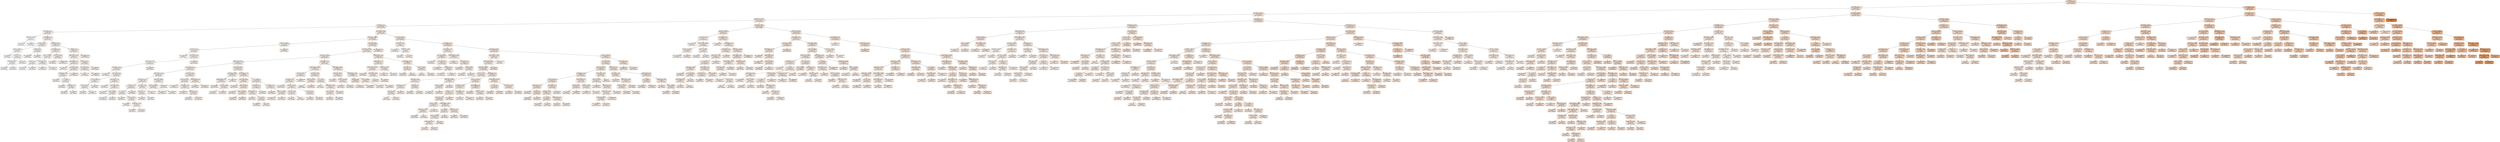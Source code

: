 digraph Tree {
node [shape=box, style="filled, rounded", color="black", fontname=helvetica] ;
edge [fontname=helvetica] ;
0 [label="OverallQual <= 7.5\nmse = 6306788585.349\nsamples = 1460\nvalue = 180921.196", fillcolor="#e5813937"] ;
1 [label="OverallQual <= 6.5\nmse = 2426928665.05\nsamples = 1231\nvalue = 157832.433", fillcolor="#e581392e"] ;
0 -> 1 [labeldistance=2.5, labelangle=45, headlabel="True"] ;
2 [label="GrLivArea <= 1378.5\nmse = 1411538921.037\nsamples = 912\nvalue = 140383.976", fillcolor="#e5813928"] ;
1 -> 2 ;
3 [label="TotalBsmtSF <= 1007.5\nmse = 837746927.031\nsamples = 564\nvalue = 124907.778", fillcolor="#e5813922"] ;
2 -> 3 ;
4 [label="CentralAir <= 0.5\nmse = 641983560.06\nsamples = 376\nvalue = 113919.918", fillcolor="#e581391e"] ;
3 -> 4 ;
5 [label="MSZoning <= 1.0\nmse = 573823485.316\nsamples = 56\nvalue = 84009.071", fillcolor="#e5813913"] ;
4 -> 5 ;
6 [label="BsmtUnfSF <= 485.0\nmse = 73537591.5\nsamples = 4\nvalue = 41551.0", fillcolor="#e5813902"] ;
5 -> 6 ;
7 [label="mse = 42230.25\nsamples = 2\nvalue = 35105.5", fillcolor="#e5813900"] ;
6 -> 7 ;
8 [label="mse = 63944012.25\nsamples = 2\nvalue = 47996.5", fillcolor="#e5813905"] ;
6 -> 8 ;
9 [label="OverallQual <= 3.5\nmse = 462971929.148\nsamples = 52\nvalue = 87275.077", fillcolor="#e5813914"] ;
5 -> 9 ;
10 [label="1stFlrSF <= 924.0\nmse = 335819053.254\nsamples = 13\nvalue = 69469.231", fillcolor="#e581390d"] ;
9 -> 10 ;
11 [label="LotArea <= 6022.5\nmse = 131824375.0\nsamples = 8\nvalue = 57025.0", fillcolor="#e5813908"] ;
10 -> 11 ;
12 [label="mse = 490000.0\nsamples = 2\nvalue = 38600.0", fillcolor="#e5813901"] ;
11 -> 12 ;
13 [label="MoSold <= 6.5\nmse = 24722222.222\nsamples = 6\nvalue = 63166.667", fillcolor="#e581390b"] ;
11 -> 13 ;
14 [label="GarageArea <= 100.0\nmse = 796875.0\nsamples = 4\nvalue = 59875.0", fillcolor="#e5813909"] ;
13 -> 14 ;
15 [label="mse = 250000.0\nsamples = 2\nvalue = 60500.0", fillcolor="#e581390a"] ;
14 -> 15 ;
16 [label="mse = 562500.0\nsamples = 2\nvalue = 59250.0", fillcolor="#e5813909"] ;
14 -> 16 ;
17 [label="mse = 7562500.0\nsamples = 2\nvalue = 69750.0", fillcolor="#e581390d"] ;
13 -> 17 ;
18 [label="FullBath <= 1.5\nmse = 17997600.0\nsamples = 5\nvalue = 89380.0", fillcolor="#e5813915"] ;
10 -> 18 ;
19 [label="mse = 20250000.0\nsamples = 2\nvalue = 86500.0", fillcolor="#e5813913"] ;
18 -> 19 ;
20 [label="mse = 7280000.0\nsamples = 3\nvalue = 91300.0", fillcolor="#e5813915"] ;
18 -> 20 ;
21 [label="PavedDrive <= 0.5\nmse = 364445928.999\nsamples = 39\nvalue = 93210.359", fillcolor="#e5813916"] ;
9 -> 21 ;
22 [label="OverallCond <= 6.0\nmse = 307855080.996\nsamples = 15\nvalue = 81016.933", fillcolor="#e5813911"] ;
21 -> 22 ;
23 [label="LotArea <= 5820.0\nmse = 137400000.0\nsamples = 10\nvalue = 71500.0", fillcolor="#e581390e"] ;
22 -> 23 ;
24 [label="MoSold <= 4.5\nmse = 67546875.0\nsamples = 4\nvalue = 58875.0", fillcolor="#e5813909"] ;
23 -> 24 ;
25 [label="mse = 1562500.0\nsamples = 2\nvalue = 53750.0", fillcolor="#e5813907"] ;
24 -> 25 ;
26 [label="mse = 81000000.0\nsamples = 2\nvalue = 64000.0", fillcolor="#e581390b"] ;
24 -> 26 ;
27 [label="BsmtCond <= 0.5\nmse = 6868055.556\nsamples = 6\nvalue = 79916.667", fillcolor="#e5813911"] ;
23 -> 27 ;
28 [label="mse = 2055555.556\nsamples = 3\nvalue = 82166.667", fillcolor="#e5813912"] ;
27 -> 28 ;
29 [label="mse = 1555555.556\nsamples = 3\nvalue = 77666.667", fillcolor="#e5813910"] ;
27 -> 29 ;
30 [label="2ndFlrSF <= 385.0\nmse = 105333122.56\nsamples = 5\nvalue = 100050.8", fillcolor="#e5813919"] ;
22 -> 30 ;
31 [label="mse = 22562500.0\nsamples = 2\nvalue = 89250.0", fillcolor="#e5813915"] ;
30 -> 31 ;
32 [label="mse = 30894336.889\nsamples = 3\nvalue = 107251.333", fillcolor="#e581391b"] ;
30 -> 32 ;
33 [label="HalfBath <= 0.5\nmse = 248812460.938\nsamples = 24\nvalue = 100831.25", fillcolor="#e5813919"] ;
21 -> 33 ;
34 [label="TotalBsmtSF <= 792.0\nmse = 181384195.011\nsamples = 21\nvalue = 97473.81", fillcolor="#e5813918"] ;
33 -> 34 ;
35 [label="KitchenQual <= 1.5\nmse = 94286213.018\nsamples = 13\nvalue = 90611.538", fillcolor="#e5813915"] ;
34 -> 35 ;
36 [label="mse = 33062500.0\nsamples = 2\nvalue = 74250.0", fillcolor="#e581390f"] ;
35 -> 36 ;
37 [label="2ndFlrSF <= 506.5\nmse = 47895495.868\nsamples = 11\nvalue = 93586.364", fillcolor="#e5813916"] ;
35 -> 37 ;
38 [label="GarageCond <= 4.5\nmse = 16285273.438\nsamples = 8\nvalue = 90106.25", fillcolor="#e5813915"] ;
37 -> 38 ;
39 [label="mse = 562500.0\nsamples = 2\nvalue = 95750.0", fillcolor="#e5813917"] ;
38 -> 39 ;
40 [label="Id <= 382.5\nmse = 7369791.667\nsamples = 6\nvalue = 88225.0", fillcolor="#e5813914"] ;
38 -> 40 ;
41 [label="mse = 4000000.0\nsamples = 2\nvalue = 85000.0", fillcolor="#e5813913"] ;
40 -> 41 ;
42 [label="GarageQual <= 4.0\nmse = 1254218.75\nsamples = 4\nvalue = 89837.5", fillcolor="#e5813915"] ;
40 -> 42 ;
43 [label="mse = 105625.0\nsamples = 2\nvalue = 90675.0", fillcolor="#e5813915"] ;
42 -> 43 ;
44 [label="mse = 1000000.0\nsamples = 2\nvalue = 89000.0", fillcolor="#e5813914"] ;
42 -> 44 ;
45 [label="mse = 13768888.889\nsamples = 3\nvalue = 102866.667", fillcolor="#e581391a"] ;
37 -> 45 ;
46 [label="Heating <= 1.5\nmse = 122046875.0\nsamples = 8\nvalue = 108625.0", fillcolor="#e581391c"] ;
34 -> 46 ;
47 [label="LotArea <= 6390.0\nmse = 38222222.222\nsamples = 6\nvalue = 103166.667", fillcolor="#e581391a"] ;
46 -> 47 ;
48 [label="mse = 13555555.556\nsamples = 3\nvalue = 97666.667", fillcolor="#e5813918"] ;
47 -> 48 ;
49 [label="mse = 2388888.889\nsamples = 3\nvalue = 108666.667", fillcolor="#e581391c"] ;
47 -> 49 ;
50 [label="mse = 16000000.0\nsamples = 2\nvalue = 125000.0", fillcolor="#e5813922"] ;
46 -> 50 ;
51 [label="mse = 89555555.556\nsamples = 3\nvalue = 124333.333", fillcolor="#e5813922"] ;
33 -> 51 ;
52 [label="BsmtFinSF1 <= 369.5\nmse = 469947374.685\nsamples = 320\nvalue = 119154.316", fillcolor="#e5813920"] ;
4 -> 52 ;
53 [label="GarageYrBlt <= 1920.5\nmse = 415724968.13\nsamples = 164\nvalue = 109902.061", fillcolor="#e581391c"] ;
52 -> 53 ;
54 [label="2ndFlrSF <= 546.5\nmse = 314843469.388\nsamples = 28\nvalue = 92928.571", fillcolor="#e5813916"] ;
53 -> 54 ;
55 [label="Functional <= 2.0\nmse = 191972000.0\nsamples = 25\nvalue = 88780.0", fillcolor="#e5813914"] ;
54 -> 55 ;
56 [label="mse = 56250000.0\nsamples = 2\nvalue = 59500.0", fillcolor="#e5813909"] ;
55 -> 56 ;
57 [label="OverallCond <= 8.5\nmse = 122741928.166\nsamples = 23\nvalue = 91326.087", fillcolor="#e5813915"] ;
55 -> 57 ;
58 [label="Exterior2nd <= 14.5\nmse = 78277687.075\nsamples = 21\nvalue = 89142.857", fillcolor="#e5813914"] ;
57 -> 58 ;
59 [label="OverallCond <= 4.0\nmse = 59152188.366\nsamples = 19\nvalue = 87578.947", fillcolor="#e5813914"] ;
58 -> 59 ;
60 [label="mse = 3722222.222\nsamples = 3\nvalue = 79166.667", fillcolor="#e5813911"] ;
59 -> 60 ;
61 [label="GrLivArea <= 852.0\nmse = 53788710.938\nsamples = 16\nvalue = 89156.25", fillcolor="#e5813914"] ;
59 -> 61 ;
62 [label="YrSold <= 2008.5\nmse = 13204081.633\nsamples = 7\nvalue = 83785.714", fillcolor="#e5813912"] ;
61 -> 62 ;
63 [label="Exterior1st <= 10.5\nmse = 760000.0\nsamples = 5\nvalue = 85700.0", fillcolor="#e5813913"] ;
62 -> 63 ;
64 [label="mse = 62500.0\nsamples = 2\nvalue = 84750.0", fillcolor="#e5813913"] ;
63 -> 64 ;
65 [label="mse = 222222.222\nsamples = 3\nvalue = 86333.333", fillcolor="#e5813913"] ;
63 -> 65 ;
66 [label="mse = 12250000.0\nsamples = 2\nvalue = 79000.0", fillcolor="#e5813911"] ;
62 -> 66 ;
67 [label="LandContour <= 1.5\nmse = 45473333.333\nsamples = 9\nvalue = 93333.333", fillcolor="#e5813916"] ;
61 -> 67 ;
68 [label="mse = 7840000.0\nsamples = 2\nvalue = 82700.0", fillcolor="#e5813912"] ;
67 -> 68 ;
69 [label="GrLivArea <= 928.0\nmse = 14690612.245\nsamples = 7\nvalue = 96371.429", fillcolor="#e5813917"] ;
67 -> 69 ;
70 [label="mse = 2722500.0\nsamples = 2\nvalue = 101550.0", fillcolor="#e5813919"] ;
69 -> 70 ;
71 [label="YrSold <= 2008.0\nmse = 4460000.0\nsamples = 5\nvalue = 94300.0", fillcolor="#e5813916"] ;
69 -> 71 ;
72 [label="mse = 722222.222\nsamples = 3\nvalue = 92666.667", fillcolor="#e5813916"] ;
71 -> 72 ;
73 [label="mse = 62500.0\nsamples = 2\nvalue = 96750.0", fillcolor="#e5813917"] ;
71 -> 73 ;
74 [label="mse = 16000000.0\nsamples = 2\nvalue = 104000.0", fillcolor="#e581391a"] ;
58 -> 74 ;
75 [label="mse = 14062500.0\nsamples = 2\nvalue = 114250.0", fillcolor="#e581391e"] ;
57 -> 75 ;
76 [label="mse = 166666.667\nsamples = 3\nvalue = 127500.0", fillcolor="#e5813923"] ;
54 -> 76 ;
77 [label="YearBuilt <= 1989.5\nmse = 364968293.386\nsamples = 136\nvalue = 113396.603", fillcolor="#e581391e"] ;
53 -> 77 ;
78 [label="BsmtFinSF2 <= 276.0\nmse = 315984130.038\nsamples = 133\nvalue = 112298.534", fillcolor="#e581391d"] ;
77 -> 78 ;
79 [label="GrLivArea <= 1144.5\nmse = 305129823.962\nsamples = 114\nvalue = 109644.342", fillcolor="#e581391c"] ;
78 -> 79 ;
80 [label="TotalBsmtSF <= 757.5\nmse = 305788387.469\nsamples = 73\nvalue = 104987.384", fillcolor="#e581391a"] ;
79 -> 80 ;
81 [label="OverallCond <= 6.5\nmse = 270923050.625\nsamples = 39\nvalue = 97205.128", fillcolor="#e5813918"] ;
80 -> 81 ;
82 [label="OpenPorchSF <= 13.5\nmse = 203142400.0\nsamples = 25\nvalue = 90420.0", fillcolor="#e5813915"] ;
81 -> 82 ;
83 [label="Exterior1st <= 7.0\nmse = 165171358.025\nsamples = 18\nvalue = 85655.556", fillcolor="#e5813913"] ;
82 -> 83 ;
84 [label="MoSold <= 8.5\nmse = 107285123.967\nsamples = 11\nvalue = 92818.182", fillcolor="#e5813916"] ;
83 -> 84 ;
85 [label="Id <= 234.5\nmse = 48921875.0\nsamples = 8\nvalue = 87875.0", fillcolor="#e5813914"] ;
84 -> 85 ;
86 [label="mse = 7562500.0\nsamples = 2\nvalue = 97250.0", fillcolor="#e5813918"] ;
85 -> 86 ;
87 [label="YrSold <= 2007.5\nmse = 23645833.333\nsamples = 6\nvalue = 84750.0", fillcolor="#e5813913"] ;
85 -> 87 ;
88 [label="mse = 16000000.0\nsamples = 2\nvalue = 79000.0", fillcolor="#e5813911"] ;
87 -> 88 ;
89 [label="GarageArea <= 275.0\nmse = 2671875.0\nsamples = 4\nvalue = 87625.0", fillcolor="#e5813914"] ;
87 -> 89 ;
90 [label="mse = 562500.0\nsamples = 2\nvalue = 88750.0", fillcolor="#e5813914"] ;
89 -> 90 ;
91 [label="mse = 2250000.0\nsamples = 2\nvalue = 86500.0", fillcolor="#e5813913"] ;
89 -> 91 ;
92 [label="mse = 24000000.0\nsamples = 3\nvalue = 106000.0", fillcolor="#e581391b"] ;
84 -> 92 ;
93 [label="GrLivArea <= 951.5\nmse = 48828571.429\nsamples = 7\nvalue = 74400.0", fillcolor="#e581390f"] ;
83 -> 93 ;
94 [label="Condition1 <= 1.5\nmse = 942500.0\nsamples = 4\nvalue = 80350.0", fillcolor="#e5813911"] ;
93 -> 94 ;
95 [label="mse = 1000000.0\nsamples = 2\nvalue = 81000.0", fillcolor="#e5813911"] ;
94 -> 95 ;
96 [label="mse = 40000.0\nsamples = 2\nvalue = 79700.0", fillcolor="#e5813911"] ;
94 -> 96 ;
97 [label="mse = 2535555.556\nsamples = 3\nvalue = 66466.667", fillcolor="#e581390c"] ;
93 -> 97 ;
98 [label="YearBuilt <= 1953.0\nmse = 92313469.388\nsamples = 7\nvalue = 102671.429", fillcolor="#e581391a"] ;
82 -> 98 ;
99 [label="GrLivArea <= 1044.0\nmse = 24610400.0\nsamples = 5\nvalue = 107640.0", fillcolor="#e581391b"] ;
98 -> 99 ;
100 [label="mse = 2935555.556\nsamples = 3\nvalue = 110633.333", fillcolor="#e581391d"] ;
99 -> 100 ;
101 [label="mse = 23522500.0\nsamples = 2\nvalue = 103150.0", fillcolor="#e581391a"] ;
99 -> 101 ;
102 [label="mse = 45562500.0\nsamples = 2\nvalue = 90250.0", fillcolor="#e5813915"] ;
98 -> 102 ;
103 [label="2ndFlrSF <= 126.0\nmse = 162944540.816\nsamples = 14\nvalue = 109321.429", fillcolor="#e581391c"] ;
81 -> 103 ;
104 [label="Exterior1st <= 10.0\nmse = 75254400.0\nsamples = 10\nvalue = 103460.0", fillcolor="#e581391a"] ;
103 -> 104 ;
105 [label="mse = 82062222.222\nsamples = 3\nvalue = 94233.333", fillcolor="#e5813916"] ;
104 -> 105 ;
106 [label="Foundation <= 0.5\nmse = 20215510.204\nsamples = 7\nvalue = 107414.286", fillcolor="#e581391b"] ;
104 -> 106 ;
107 [label="mse = 6735555.556\nsamples = 3\nvalue = 103633.333", fillcolor="#e581391a"] ;
106 -> 107 ;
108 [label="GarageCars <= 1.5\nmse = 11562500.0\nsamples = 4\nvalue = 110250.0", fillcolor="#e581391c"] ;
106 -> 108 ;
109 [label="mse = 62500.0\nsamples = 2\nvalue = 107750.0", fillcolor="#e581391c"] ;
108 -> 109 ;
110 [label="mse = 10562500.0\nsamples = 2\nvalue = 112750.0", fillcolor="#e581391d"] ;
108 -> 110 ;
111 [label="BedroomAbvGr <= 2.5\nmse = 81551875.0\nsamples = 4\nvalue = 123975.0", fillcolor="#e5813922"] ;
103 -> 111 ;
112 [label="mse = 1000000.0\nsamples = 2\nvalue = 117000.0", fillcolor="#e581391f"] ;
111 -> 112 ;
113 [label="mse = 64802500.0\nsamples = 2\nvalue = 130950.0", fillcolor="#e5813924"] ;
111 -> 113 ;
114 [label="YearBuilt <= 1944.0\nmse = 196625028.139\nsamples = 34\nvalue = 113914.088", fillcolor="#e581391e"] ;
80 -> 114 ;
115 [label="GarageArea <= 509.5\nmse = 185360595.69\nsamples = 10\nvalue = 103272.1", fillcolor="#e581391a"] ;
114 -> 115 ;
116 [label="Neighborhood <= 11.5\nmse = 39140306.122\nsamples = 7\nvalue = 111392.857", fillcolor="#e581391d"] ;
115 -> 116 ;
117 [label="mse = 9125000.0\nsamples = 3\nvalue = 117250.0", fillcolor="#e581391f"] ;
116 -> 117 ;
118 [label="GrLivArea <= 886.5\nmse = 16625000.0\nsamples = 4\nvalue = 107000.0", fillcolor="#e581391b"] ;
116 -> 118 ;
119 [label="mse = 62500.0\nsamples = 2\nvalue = 109750.0", fillcolor="#e581391c"] ;
118 -> 119 ;
120 [label="mse = 18062500.0\nsamples = 2\nvalue = 104250.0", fillcolor="#e581391a"] ;
118 -> 120 ;
121 [label="mse = 13622520.222\nsamples = 3\nvalue = 84323.667", fillcolor="#e5813913"] ;
115 -> 121 ;
122 [label="BsmtFinType1 <= 4.5\nmse = 134468453.771\nsamples = 24\nvalue = 118348.25", fillcolor="#e5813920"] ;
114 -> 122 ;
123 [label="GrLivArea <= 861.0\nmse = 125699218.75\nsamples = 8\nvalue = 129187.5", fillcolor="#e5813924"] ;
122 -> 123 ;
124 [label="mse = 6250000.0\nsamples = 2\nvalue = 112500.0", fillcolor="#e581391d"] ;
123 -> 124 ;
125 [label="LotArea <= 8297.5\nmse = 41750000.0\nsamples = 6\nvalue = 134750.0", fillcolor="#e5813926"] ;
123 -> 125 ;
126 [label="mse = 5062500.0\nsamples = 2\nvalue = 126750.0", fillcolor="#e5813923"] ;
125 -> 126 ;
127 [label="LotArea <= 10065.0\nmse = 12093750.0\nsamples = 4\nvalue = 138750.0", fillcolor="#e5813927"] ;
125 -> 127 ;
128 [label="mse = 140625.0\nsamples = 2\nvalue = 135375.0", fillcolor="#e5813926"] ;
127 -> 128 ;
129 [label="mse = 1265625.0\nsamples = 2\nvalue = 142125.0", fillcolor="#e5813929"] ;
127 -> 129 ;
130 [label="Id <= 1049.5\nmse = 50736065.859\nsamples = 16\nvalue = 112928.625", fillcolor="#e581391d"] ;
122 -> 130 ;
131 [label="OverallQual <= 5.5\nmse = 14574465.58\nsamples = 9\nvalue = 108367.556", fillcolor="#e581391c"] ;
130 -> 131 ;
132 [label="GarageFinish <= 2.5\nmse = 3520073.143\nsamples = 7\nvalue = 110044.0", fillcolor="#e581391c"] ;
131 -> 132 ;
133 [label="mse = 62500.0\nsamples = 2\nvalue = 112750.0", fillcolor="#e581391d"] ;
132 -> 133 ;
134 [label="Id <= 722.5\nmse = 802538.24\nsamples = 5\nvalue = 108961.6", fillcolor="#e581391c"] ;
132 -> 134 ;
135 [label="mse = 198858.667\nsamples = 3\nvalue = 109636.0", fillcolor="#e581391c"] ;
134 -> 135 ;
136 [label="mse = 2500.0\nsamples = 2\nvalue = 107950.0", fillcolor="#e581391c"] ;
134 -> 136 ;
137 [label="mse = 9000000.0\nsamples = 2\nvalue = 102500.0", fillcolor="#e581391a"] ;
131 -> 137 ;
138 [label="LotShape <= 1.5\nmse = 36093163.265\nsamples = 7\nvalue = 118792.857", fillcolor="#e5813920"] ;
130 -> 138 ;
139 [label="mse = 5062500.0\nsamples = 2\nvalue = 126250.0", fillcolor="#e5813923"] ;
138 -> 139 ;
140 [label="YearBuilt <= 1968.0\nmse = 17364400.0\nsamples = 5\nvalue = 115810.0", fillcolor="#e581391f"] ;
138 -> 140 ;
141 [label="mse = 5555555.556\nsamples = 3\nvalue = 113333.333", fillcolor="#e581391e"] ;
140 -> 141 ;
142 [label="mse = 12075625.0\nsamples = 2\nvalue = 119525.0", fillcolor="#e5813920"] ;
140 -> 142 ;
143 [label="FireplaceQu <= 2.5\nmse = 196591761.951\nsamples = 41\nvalue = 117936.0", fillcolor="#e581391f"] ;
79 -> 143 ;
144 [label="YearRemodAdd <= 1971.5\nmse = 132288109.467\nsamples = 26\nvalue = 112941.385", fillcolor="#e581391d"] ;
143 -> 144 ;
145 [label="1stFlrSF <= 904.0\nmse = 90734554.531\nsamples = 14\nvalue = 106005.429", fillcolor="#e581391b"] ;
144 -> 145 ;
146 [label="BsmtQual <= 3.5\nmse = 45037039.339\nsamples = 11\nvalue = 109570.545", fillcolor="#e581391c"] ;
145 -> 146 ;
147 [label="mse = 27562500.0\nsamples = 2\nvalue = 120250.0", fillcolor="#e5813920"] ;
146 -> 147 ;
148 [label="2ndFlrSF <= 562.0\nmse = 17943523.556\nsamples = 9\nvalue = 107197.333", fillcolor="#e581391b"] ;
146 -> 148 ;
149 [label="2ndFlrSF <= 419.5\nmse = 1075548.16\nsamples = 5\nvalue = 104155.2", fillcolor="#e581391a"] ;
148 -> 149 ;
150 [label="mse = 12544.0\nsamples = 2\nvalue = 102888.0", fillcolor="#e581391a"] ;
149 -> 150 ;
151 [label="mse = 0.0\nsamples = 3\nvalue = 105000.0", fillcolor="#e581391a"] ;
149 -> 151 ;
152 [label="MoSold <= 4.5\nmse = 13000000.0\nsamples = 4\nvalue = 111000.0", fillcolor="#e581391d"] ;
148 -> 152 ;
153 [label="mse = 4000000.0\nsamples = 2\nvalue = 108000.0", fillcolor="#e581391c"] ;
152 -> 153 ;
154 [label="mse = 4000000.0\nsamples = 2\nvalue = 114000.0", fillcolor="#e581391e"] ;
152 -> 154 ;
155 [label="mse = 40808888.889\nsamples = 3\nvalue = 92933.333", fillcolor="#e5813916"] ;
145 -> 155 ;
156 [label="2ndFlrSF <= 448.0\nmse = 59162222.222\nsamples = 12\nvalue = 121033.333", fillcolor="#e5813921"] ;
144 -> 156 ;
157 [label="2ndFlrSF <= 353.0\nmse = 10542500.0\nsamples = 4\nvalue = 129850.0", fillcolor="#e5813924"] ;
156 -> 157 ;
158 [label="mse = 0.0\nsamples = 2\nvalue = 127000.0", fillcolor="#e5813923"] ;
157 -> 158 ;
159 [label="mse = 4840000.0\nsamples = 2\nvalue = 132700.0", fillcolor="#e5813925"] ;
157 -> 159 ;
160 [label="Id <= 445.0\nmse = 25171875.0\nsamples = 8\nvalue = 116625.0", fillcolor="#e581391f"] ;
156 -> 160 ;
161 [label="mse = 0.0\nsamples = 2\nvalue = 110000.0", fillcolor="#e581391c"] ;
160 -> 161 ;
162 [label="GarageArea <= 280.5\nmse = 14055555.556\nsamples = 6\nvalue = 118833.333", fillcolor="#e5813920"] ;
160 -> 162 ;
163 [label="LotArea <= 1785.0\nmse = 5796875.0\nsamples = 4\nvalue = 116875.0", fillcolor="#e581391f"] ;
162 -> 163 ;
164 [label="mse = 562500.0\nsamples = 2\nvalue = 118750.0", fillcolor="#e5813920"] ;
163 -> 164 ;
165 [label="mse = 4000000.0\nsamples = 2\nvalue = 115000.0", fillcolor="#e581391e"] ;
163 -> 165 ;
166 [label="mse = 7562500.0\nsamples = 2\nvalue = 122750.0", fillcolor="#e5813921"] ;
162 -> 166 ;
167 [label="BsmtUnfSF <= 643.0\nmse = 189861955.556\nsamples = 15\nvalue = 126593.333", fillcolor="#e5813923"] ;
143 -> 167 ;
168 [label="YearBuilt <= 1953.5\nmse = 42222222.222\nsamples = 6\nvalue = 115666.667", fillcolor="#e581391f"] ;
167 -> 168 ;
169 [label="mse = 6250000.0\nsamples = 2\nvalue = 107500.0", fillcolor="#e581391b"] ;
168 -> 169 ;
170 [label="BsmtUnfSF <= 270.0\nmse = 10187500.0\nsamples = 4\nvalue = 119750.0", fillcolor="#e5813920"] ;
168 -> 170 ;
171 [label="mse = 6250000.0\nsamples = 2\nvalue = 117500.0", fillcolor="#e581391f"] ;
170 -> 171 ;
172 [label="mse = 4000000.0\nsamples = 2\nvalue = 122000.0", fillcolor="#e5813921"] ;
170 -> 172 ;
173 [label="TotalBsmtSF <= 755.5\nmse = 155630617.284\nsamples = 9\nvalue = 133877.778", fillcolor="#e5813925"] ;
167 -> 173 ;
174 [label="HalfBath <= 0.5\nmse = 49381600.0\nsamples = 5\nvalue = 141980.0", fillcolor="#e5813928"] ;
173 -> 174 ;
175 [label="mse = 2722222.222\nsamples = 3\nvalue = 137166.667", fillcolor="#e5813927"] ;
174 -> 175 ;
176 [label="mse = 32490000.0\nsamples = 2\nvalue = 149200.0", fillcolor="#e581392b"] ;
174 -> 176 ;
177 [label="YrSold <= 2006.5\nmse = 103812500.0\nsamples = 4\nvalue = 123750.0", fillcolor="#e5813922"] ;
173 -> 177 ;
178 [label="mse = 6250000.0\nsamples = 2\nvalue = 117000.0", fillcolor="#e581391f"] ;
177 -> 178 ;
179 [label="mse = 110250000.0\nsamples = 2\nvalue = 130500.0", fillcolor="#e5813924"] ;
177 -> 179 ;
180 [label="Neighborhood <= 12.5\nmse = 85231149.584\nsamples = 19\nvalue = 128223.684", fillcolor="#e5813923"] ;
78 -> 180 ;
181 [label="BsmtExposure <= 3.5\nmse = 50421115.702\nsamples = 11\nvalue = 123795.455", fillcolor="#e5813922"] ;
180 -> 181 ;
182 [label="YearRemodAdd <= 1978.0\nmse = 11458125.0\nsamples = 6\nvalue = 129625.0", fillcolor="#e5813924"] ;
181 -> 182 ;
183 [label="mse = 5522500.0\nsamples = 2\nvalue = 125850.0", fillcolor="#e5813922"] ;
182 -> 183 ;
184 [label="BsmtUnfSF <= 173.5\nmse = 3737968.75\nsamples = 4\nvalue = 131512.5", fillcolor="#e5813925"] ;
182 -> 184 ;
185 [label="mse = 15625.0\nsamples = 2\nvalue = 130125.0", fillcolor="#e5813924"] ;
184 -> 185 ;
186 [label="mse = 3610000.0\nsamples = 2\nvalue = 132900.0", fillcolor="#e5813925"] ;
184 -> 186 ;
187 [label="BsmtFinSF2 <= 467.0\nmse = 7460000.0\nsamples = 5\nvalue = 116800.0", fillcolor="#e581391f"] ;
181 -> 187 ;
188 [label="mse = 1055555.556\nsamples = 3\nvalue = 118833.333", fillcolor="#e5813920"] ;
187 -> 188 ;
189 [label="mse = 1562500.0\nsamples = 2\nvalue = 113750.0", fillcolor="#e581391e"] ;
187 -> 189 ;
190 [label="BsmtFinType1 <= 3.5\nmse = 69058593.75\nsamples = 8\nvalue = 134312.5", fillcolor="#e5813926"] ;
180 -> 190 ;
191 [label="Exterior1st <= 7.0\nmse = 33171875.0\nsamples = 4\nvalue = 141375.0", fillcolor="#e5813928"] ;
190 -> 191 ;
192 [label="mse = 3062500.0\nsamples = 2\nvalue = 135750.0", fillcolor="#e5813926"] ;
191 -> 192 ;
193 [label="mse = 0.0\nsamples = 2\nvalue = 147000.0", fillcolor="#e581392a"] ;
191 -> 193 ;
194 [label="1stFlrSF <= 903.5\nmse = 5187500.0\nsamples = 4\nvalue = 127250.0", fillcolor="#e5813923"] ;
190 -> 194 ;
195 [label="mse = 0.0\nsamples = 2\nvalue = 125000.0", fillcolor="#e5813922"] ;
194 -> 195 ;
196 [label="mse = 250000.0\nsamples = 2\nvalue = 129500.0", fillcolor="#e5813924"] ;
194 -> 196 ;
197 [label="mse = 113298397.556\nsamples = 3\nvalue = 162077.667", fillcolor="#e5813930"] ;
77 -> 197 ;
198 [label="1stFlrSF <= 645.0\nmse = 342346979.735\nsamples = 156\nvalue = 128881.045", fillcolor="#e5813924"] ;
52 -> 198 ;
199 [label="BsmtUnfSF <= 86.5\nmse = 18648163.265\nsamples = 7\nvalue = 86342.857", fillcolor="#e5813913"] ;
198 -> 199 ;
200 [label="mse = 1555555.556\nsamples = 3\nvalue = 90666.667", fillcolor="#e5813915"] ;
199 -> 200 ;
201 [label="BsmtUnfSF <= 118.0\nmse = 6930000.0\nsamples = 4\nvalue = 83100.0", fillcolor="#e5813912"] ;
199 -> 201 ;
202 [label="mse = 90000.0\nsamples = 2\nvalue = 85700.0", fillcolor="#e5813913"] ;
201 -> 202 ;
203 [label="mse = 250000.0\nsamples = 2\nvalue = 80500.0", fillcolor="#e5813911"] ;
201 -> 203 ;
204 [label="OverallQual <= 4.5\nmse = 268550605.162\nsamples = 149\nvalue = 130879.483", fillcolor="#e5813924"] ;
198 -> 204 ;
205 [label="Exterior2nd <= 9.0\nmse = 236694501.134\nsamples = 21\nvalue = 113245.238", fillcolor="#e581391e"] ;
204 -> 205 ;
206 [label="GrLivArea <= 861.0\nmse = 196886180.556\nsamples = 12\nvalue = 106091.667", fillcolor="#e581391b"] ;
205 -> 206 ;
207 [label="mse = 74000000.0\nsamples = 3\nvalue = 89000.0", fillcolor="#e5813914"] ;
206 -> 207 ;
208 [label="LotArea <= 9225.0\nmse = 108014876.543\nsamples = 9\nvalue = 111788.889", fillcolor="#e581391d"] ;
206 -> 208 ;
209 [label="mse = 10935555.556\nsamples = 3\nvalue = 123366.667", fillcolor="#e5813921"] ;
208 -> 209 ;
210 [label="SaleType <= 6.0\nmse = 56020833.333\nsamples = 6\nvalue = 106000.0", fillcolor="#e581391b"] ;
208 -> 210 ;
211 [label="mse = 8180555.556\nsamples = 3\nvalue = 111416.667", fillcolor="#e581391d"] ;
210 -> 211 ;
212 [label="mse = 45180555.556\nsamples = 3\nvalue = 100583.333", fillcolor="#e5813919"] ;
210 -> 212 ;
213 [label="YearRemodAdd <= 1956.5\nmse = 130565555.556\nsamples = 9\nvalue = 122783.333", fillcolor="#e5813921"] ;
205 -> 213 ;
214 [label="mse = 48222222.222\nsamples = 3\nvalue = 110666.667", fillcolor="#e581391d"] ;
213 -> 214 ;
215 [label="LotConfig <= 2.5\nmse = 61627013.889\nsamples = 6\nvalue = 128841.667", fillcolor="#e5813924"] ;
213 -> 215 ;
216 [label="mse = 60062500.0\nsamples = 2\nvalue = 137250.0", fillcolor="#e5813927"] ;
215 -> 216 ;
217 [label="YrSold <= 2009.5\nmse = 9384218.75\nsamples = 4\nvalue = 124637.5", fillcolor="#e5813922"] ;
215 -> 217 ;
218 [label="mse = 2402500.0\nsamples = 2\nvalue = 122050.0", fillcolor="#e5813921"] ;
217 -> 218 ;
219 [label="mse = 2975625.0\nsamples = 2\nvalue = 127225.0", fillcolor="#e5813923"] ;
217 -> 219 ;
220 [label="GarageArea <= 415.0\nmse = 214388905.49\nsamples = 128\nvalue = 133772.602", fillcolor="#e5813925"] ;
204 -> 220 ;
221 [label="EnclosedPorch <= 196.0\nmse = 205817679.143\nsamples = 63\nvalue = 126541.0", fillcolor="#e5813923"] ;
220 -> 221 ;
222 [label="TotRmsAbvGrd <= 6.5\nmse = 135430362.806\nsamples = 61\nvalue = 127947.541", fillcolor="#e5813923"] ;
221 -> 222 ;
223 [label="GarageYrBlt <= 1955.5\nmse = 106192686.01\nsamples = 59\nvalue = 126894.915", fillcolor="#e5813923"] ;
222 -> 223 ;
224 [label="1stFlrSF <= 918.5\nmse = 41741111.111\nsamples = 18\nvalue = 118800.0", fillcolor="#e5813920"] ;
223 -> 224 ;
225 [label="LotFrontage <= 58.5\nmse = 13022314.05\nsamples = 11\nvalue = 115263.636", fillcolor="#e581391e"] ;
224 -> 225 ;
226 [label="OverallCond <= 6.5\nmse = 6333333.333\nsamples = 6\nvalue = 112500.0", fillcolor="#e581391d"] ;
225 -> 226 ;
227 [label="LotConfig <= 2.0\nmse = 1296875.0\nsamples = 4\nvalue = 110875.0", fillcolor="#e581391d"] ;
226 -> 227 ;
228 [label="mse = 0.0\nsamples = 2\nvalue = 112000.0", fillcolor="#e581391d"] ;
227 -> 228 ;
229 [label="mse = 62500.0\nsamples = 2\nvalue = 109750.0", fillcolor="#e581391c"] ;
227 -> 229 ;
230 [label="mse = 562500.0\nsamples = 2\nvalue = 115750.0", fillcolor="#e581391f"] ;
226 -> 230 ;
231 [label="MSZoning <= 3.5\nmse = 885600.0\nsamples = 5\nvalue = 118580.0", fillcolor="#e5813920"] ;
225 -> 231 ;
232 [label="mse = 500000.0\nsamples = 3\nvalue = 118000.0", fillcolor="#e581391f"] ;
231 -> 232 ;
233 [label="mse = 202500.0\nsamples = 2\nvalue = 119450.0", fillcolor="#e5813920"] ;
231 -> 233 ;
234 [label="BsmtUnfSF <= 269.0\nmse = 36336734.694\nsamples = 7\nvalue = 124357.143", fillcolor="#e5813922"] ;
224 -> 234 ;
235 [label="LotArea <= 9200.0\nmse = 13640000.0\nsamples = 5\nvalue = 121100.0", fillcolor="#e5813921"] ;
234 -> 235 ;
236 [label="mse = 222222.222\nsamples = 3\nvalue = 118333.333", fillcolor="#e5813920"] ;
235 -> 236 ;
237 [label="mse = 5062500.0\nsamples = 2\nvalue = 125250.0", fillcolor="#e5813922"] ;
235 -> 237 ;
238 [label="mse = 250000.0\nsamples = 2\nvalue = 132500.0", fillcolor="#e5813925"] ;
234 -> 238 ;
239 [label="OverallCond <= 7.5\nmse = 93090303.391\nsamples = 41\nvalue = 130448.78", fillcolor="#e5813924"] ;
223 -> 239 ;
240 [label="LotArea <= 10177.5\nmse = 70357263.545\nsamples = 33\nvalue = 127896.97", fillcolor="#e5813923"] ;
239 -> 240 ;
241 [label="BsmtUnfSF <= 449.0\nmse = 60549135.802\nsamples = 27\nvalue = 125911.111", fillcolor="#e5813922"] ;
240 -> 241 ;
242 [label="FullBath <= 1.5\nmse = 32577210.744\nsamples = 22\nvalue = 127822.727", fillcolor="#e5813923"] ;
241 -> 242 ;
243 [label="OverallCond <= 5.5\nmse = 20064600.0\nsamples = 20\nvalue = 126680.0", fillcolor="#e5813923"] ;
242 -> 243 ;
244 [label="1stFlrSF <= 917.5\nmse = 5129795.918\nsamples = 7\nvalue = 121985.714", fillcolor="#e5813921"] ;
243 -> 244 ;
245 [label="GarageYrBlt <= 1972.0\nmse = 1687500.0\nsamples = 4\nvalue = 123750.0", fillcolor="#e5813922"] ;
244 -> 245 ;
246 [label="mse = 250000.0\nsamples = 2\nvalue = 122500.0", fillcolor="#e5813921"] ;
245 -> 246 ;
247 [label="mse = 0.0\nsamples = 2\nvalue = 125000.0", fillcolor="#e5813922"] ;
245 -> 247 ;
248 [label="mse = 35555.556\nsamples = 3\nvalue = 119633.333", fillcolor="#e5813920"] ;
244 -> 248 ;
249 [label="YearRemodAdd <= 1982.5\nmse = 9851479.29\nsamples = 13\nvalue = 129207.692", fillcolor="#e5813924"] ;
243 -> 249 ;
250 [label="Id <= 1009.0\nmse = 4051875.0\nsamples = 8\nvalue = 127225.0", fillcolor="#e5813923"] ;
249 -> 250 ;
251 [label="LotArea <= 8707.0\nmse = 2101388.889\nsamples = 6\nvalue = 126316.667", fillcolor="#e5813923"] ;
250 -> 251 ;
252 [label="Neighborhood <= 15.0\nmse = 901875.0\nsamples = 4\nvalue = 125475.0", fillcolor="#e5813922"] ;
251 -> 252 ;
253 [label="mse = 40000.0\nsamples = 2\nvalue = 124700.0", fillcolor="#e5813922"] ;
252 -> 253 ;
254 [label="mse = 562500.0\nsamples = 2\nvalue = 126250.0", fillcolor="#e5813923"] ;
252 -> 254 ;
255 [label="mse = 250000.0\nsamples = 2\nvalue = 128000.0", fillcolor="#e5813923"] ;
251 -> 255 ;
256 [label="mse = 2500.0\nsamples = 2\nvalue = 129950.0", fillcolor="#e5813924"] ;
250 -> 256 ;
257 [label="GarageFinish <= 2.5\nmse = 2777600.0\nsamples = 5\nvalue = 132380.0", fillcolor="#e5813925"] ;
249 -> 257 ;
258 [label="mse = 490000.0\nsamples = 2\nvalue = 130700.0", fillcolor="#e5813924"] ;
257 -> 258 ;
259 [label="mse = 1166666.667\nsamples = 3\nvalue = 133500.0", fillcolor="#e5813925"] ;
257 -> 259 ;
260 [label="mse = 14062500.0\nsamples = 2\nvalue = 139250.0", fillcolor="#e5813927"] ;
242 -> 260 ;
261 [label="GarageFinish <= 2.5\nmse = 96800000.0\nsamples = 5\nvalue = 117500.0", fillcolor="#e581391f"] ;
241 -> 261 ;
262 [label="mse = 52562500.0\nsamples = 2\nvalue = 107250.0", fillcolor="#e581391b"] ;
261 -> 262 ;
263 [label="mse = 9555555.556\nsamples = 3\nvalue = 124333.333", fillcolor="#e5813922"] ;
261 -> 263 ;
264 [label="BsmtFinType1 <= 1.5\nmse = 16888888.889\nsamples = 6\nvalue = 136833.333", fillcolor="#e5813927"] ;
240 -> 264 ;
265 [label="mse = 4000000.0\nsamples = 2\nvalue = 142000.0", fillcolor="#e5813928"] ;
264 -> 265 ;
266 [label="BsmtUnfSF <= 272.5\nmse = 3312500.0\nsamples = 4\nvalue = 134250.0", fillcolor="#e5813926"] ;
264 -> 266 ;
267 [label="mse = 1562500.0\nsamples = 2\nvalue = 135750.0", fillcolor="#e5813926"] ;
266 -> 267 ;
268 [label="mse = 562500.0\nsamples = 2\nvalue = 132750.0", fillcolor="#e5813925"] ;
266 -> 268 ;
269 [label="YearRemodAdd <= 2000.5\nmse = 49201875.0\nsamples = 8\nvalue = 140975.0", fillcolor="#e5813928"] ;
239 -> 269 ;
270 [label="Fence <= 0.5\nmse = 14405000.0\nsamples = 4\nvalue = 147100.0", fillcolor="#e581392a"] ;
269 -> 270 ;
271 [label="mse = 640000.0\nsamples = 2\nvalue = 150700.0", fillcolor="#e581392c"] ;
270 -> 271 ;
272 [label="mse = 2250000.0\nsamples = 2\nvalue = 143500.0", fillcolor="#e5813929"] ;
270 -> 272 ;
273 [label="BsmtUnfSF <= 196.5\nmse = 8967500.0\nsamples = 4\nvalue = 134850.0", fillcolor="#e5813926"] ;
269 -> 273 ;
274 [label="mse = 2890000.0\nsamples = 2\nvalue = 132200.0", fillcolor="#e5813925"] ;
273 -> 274 ;
275 [label="mse = 1000000.0\nsamples = 2\nvalue = 137500.0", fillcolor="#e5813927"] ;
273 -> 275 ;
276 [label="mse = 1000000.0\nsamples = 2\nvalue = 159000.0", fillcolor="#e581392f"] ;
222 -> 276 ;
277 [label="mse = 451923822.25\nsamples = 2\nvalue = 83641.5", fillcolor="#e5813912"] ;
221 -> 277 ;
278 [label="LotArea <= 13355.0\nmse = 122882097.136\nsamples = 65\nvalue = 140781.692", fillcolor="#e5813928"] ;
220 -> 278 ;
279 [label="1stFlrSF <= 989.0\nmse = 91694112.873\nsamples = 61\nvalue = 139480.492", fillcolor="#e5813928"] ;
278 -> 279 ;
280 [label="BsmtUnfSF <= 187.5\nmse = 94900098.751\nsamples = 41\nvalue = 136892.927", fillcolor="#e5813927"] ;
279 -> 280 ;
281 [label="GarageType <= 4.0\nmse = 76930110.207\nsamples = 26\nvalue = 140581.154", fillcolor="#e5813928"] ;
280 -> 281 ;
282 [label="YrSold <= 2007.5\nmse = 57849755.859\nsamples = 16\nvalue = 144959.375", fillcolor="#e581392a"] ;
281 -> 282 ;
283 [label="Exterior2nd <= 11.5\nmse = 31042500.0\nsamples = 6\nvalue = 150550.0", fillcolor="#e581392c"] ;
282 -> 283 ;
284 [label="mse = 562500.0\nsamples = 2\nvalue = 143250.0", fillcolor="#e5813929"] ;
283 -> 284 ;
285 [label="MoSold <= 6.5\nmse = 6315000.0\nsamples = 4\nvalue = 154200.0", fillcolor="#e581392d"] ;
283 -> 285 ;
286 [label="mse = 2500.0\nsamples = 2\nvalue = 155950.0", fillcolor="#e581392e"] ;
285 -> 286 ;
287 [label="mse = 6502500.0\nsamples = 2\nvalue = 152450.0", fillcolor="#e581392c"] ;
285 -> 287 ;
288 [label="LotFrontage <= 12.0\nmse = 43929225.0\nsamples = 10\nvalue = 141605.0", fillcolor="#e5813928"] ;
282 -> 288 ;
289 [label="Fireplaces <= 0.5\nmse = 9823710.938\nsamples = 8\nvalue = 144318.75", fillcolor="#e5813929"] ;
288 -> 289 ;
290 [label="Id <= 1045.5\nmse = 2542968.75\nsamples = 4\nvalue = 142687.5", fillcolor="#e5813929"] ;
289 -> 290 ;
291 [label="mse = 2250000.0\nsamples = 2\nvalue = 141500.0", fillcolor="#e5813928"] ;
290 -> 291 ;
292 [label="mse = 15625.0\nsamples = 2\nvalue = 143875.0", fillcolor="#e5813929"] ;
290 -> 292 ;
293 [label="BsmtExposure <= 1.5\nmse = 11782500.0\nsamples = 4\nvalue = 145950.0", fillcolor="#e581392a"] ;
289 -> 293 ;
294 [label="mse = 22500.0\nsamples = 2\nvalue = 149150.0", fillcolor="#e581392b"] ;
293 -> 294 ;
295 [label="mse = 3062500.0\nsamples = 2\nvalue = 142750.0", fillcolor="#e5813929"] ;
293 -> 295 ;
296 [label="mse = 33062500.0\nsamples = 2\nvalue = 130750.0", fillcolor="#e5813924"] ;
288 -> 296 ;
297 [label="TotRmsAbvGrd <= 4.5\nmse = 27716384.0\nsamples = 10\nvalue = 133576.0", fillcolor="#e5813925"] ;
281 -> 297 ;
298 [label="LotShape <= 1.5\nmse = 2032256.0\nsamples = 5\nvalue = 137992.0", fillcolor="#e5813927"] ;
297 -> 298 ;
299 [label="mse = 270400.0\nsamples = 2\nvalue = 136480.0", fillcolor="#e5813926"] ;
298 -> 299 ;
300 [label="mse = 666666.667\nsamples = 3\nvalue = 139000.0", fillcolor="#e5813927"] ;
298 -> 300 ;
301 [label="GrLivArea <= 879.0\nmse = 14398400.0\nsamples = 5\nvalue = 129160.0", fillcolor="#e5813924"] ;
297 -> 301 ;
302 [label="mse = 6035555.556\nsamples = 3\nvalue = 131433.333", fillcolor="#e5813924"] ;
301 -> 302 ;
303 [label="mse = 7562500.0\nsamples = 2\nvalue = 125750.0", fillcolor="#e5813922"] ;
301 -> 303 ;
304 [label="OpenPorchSF <= 82.0\nmse = 61600000.0\nsamples = 15\nvalue = 130500.0", fillcolor="#e5813924"] ;
280 -> 304 ;
305 [label="1stFlrSF <= 832.0\nmse = 22748520.71\nsamples = 13\nvalue = 127961.538", fillcolor="#e5813923"] ;
304 -> 305 ;
306 [label="mse = 888888.889\nsamples = 3\nvalue = 121166.667", fillcolor="#e5813921"] ;
305 -> 306 ;
307 [label="LotFrontage <= 94.5\nmse = 11300000.0\nsamples = 10\nvalue = 130000.0", fillcolor="#e5813924"] ;
305 -> 307 ;
308 [label="TotalBsmtSF <= 902.5\nmse = 4734375.0\nsamples = 8\nvalue = 131125.0", fillcolor="#e5813924"] ;
307 -> 308 ;
309 [label="GarageArea <= 505.0\nmse = 2060000.0\nsamples = 5\nvalue = 129800.0", fillcolor="#e5813924"] ;
308 -> 309 ;
310 [label="mse = 388888.889\nsamples = 3\nvalue = 130833.333", fillcolor="#e5813924"] ;
309 -> 310 ;
311 [label="mse = 562500.0\nsamples = 2\nvalue = 128250.0", fillcolor="#e5813923"] ;
309 -> 311 ;
312 [label="mse = 1388888.889\nsamples = 3\nvalue = 133333.333", fillcolor="#e5813925"] ;
308 -> 312 ;
313 [label="mse = 12250000.0\nsamples = 2\nvalue = 125500.0", fillcolor="#e5813922"] ;
307 -> 313 ;
314 [label="mse = 0.0\nsamples = 2\nvalue = 147000.0", fillcolor="#e581392a"] ;
304 -> 314 ;
315 [label="OverallCond <= 5.5\nmse = 43258275.0\nsamples = 20\nvalue = 144785.0", fillcolor="#e581392a"] ;
279 -> 315 ;
316 [label="Exterior1st <= 10.0\nmse = 31984375.0\nsamples = 8\nvalue = 140625.0", fillcolor="#e5813928"] ;
315 -> 316 ;
317 [label="mse = 6250000.0\nsamples = 2\nvalue = 132500.0", fillcolor="#e5813925"] ;
316 -> 317 ;
318 [label="OpenPorchSF <= 36.0\nmse = 11222222.222\nsamples = 6\nvalue = 143333.333", fillcolor="#e5813929"] ;
316 -> 318 ;
319 [label="BsmtUnfSF <= 179.0\nmse = 2250000.0\nsamples = 4\nvalue = 145500.0", fillcolor="#e581392a"] ;
318 -> 319 ;
320 [label="mse = 2250000.0\nsamples = 2\nvalue = 146500.0", fillcolor="#e581392a"] ;
319 -> 320 ;
321 [label="mse = 250000.0\nsamples = 2\nvalue = 144500.0", fillcolor="#e5813929"] ;
319 -> 321 ;
322 [label="mse = 1000000.0\nsamples = 2\nvalue = 139000.0", fillcolor="#e5813927"] ;
318 -> 322 ;
323 [label="BsmtFinType1 <= 2.5\nmse = 31545763.889\nsamples = 12\nvalue = 147558.333", fillcolor="#e581392b"] ;
315 -> 323 ;
324 [label="Id <= 884.0\nmse = 15860000.0\nsamples = 5\nvalue = 152200.0", fillcolor="#e581392c"] ;
323 -> 324 ;
325 [label="mse = 1166666.667\nsamples = 3\nvalue = 149500.0", fillcolor="#e581392b"] ;
324 -> 325 ;
326 [label="mse = 10562500.0\nsamples = 2\nvalue = 156250.0", fillcolor="#e581392e"] ;
324 -> 326 ;
327 [label="GarageArea <= 535.0\nmse = 16368163.265\nsamples = 7\nvalue = 144242.857", fillcolor="#e5813929"] ;
323 -> 327 ;
328 [label="mse = 1562500.0\nsamples = 2\nvalue = 138750.0", fillcolor="#e5813927"] ;
327 -> 328 ;
329 [label="YrSold <= 2007.0\nmse = 5394400.0\nsamples = 5\nvalue = 146440.0", fillcolor="#e581392a"] ;
327 -> 329 ;
330 [label="mse = 3062500.0\nsamples = 2\nvalue = 144250.0", fillcolor="#e5813929"] ;
329 -> 330 ;
331 [label="mse = 1620000.0\nsamples = 3\nvalue = 147900.0", fillcolor="#e581392b"] ;
329 -> 331 ;
332 [label="Foundation <= 1.5\nmse = 178921875.0\nsamples = 4\nvalue = 160625.0", fillcolor="#e5813930"] ;
278 -> 332 ;
333 [label="mse = 68062500.0\nsamples = 2\nvalue = 171750.0", fillcolor="#e5813934"] ;
332 -> 333 ;
334 [label="mse = 42250000.0\nsamples = 2\nvalue = 149500.0", fillcolor="#e581392b"] ;
332 -> 334 ;
335 [label="YearBuilt <= 1958.5\nmse = 504875149.154\nsamples = 188\nvalue = 146883.5", fillcolor="#e581392a"] ;
3 -> 335 ;
336 [label="YearBuilt <= 1949.0\nmse = 382140219.44\nsamples = 50\nvalue = 131856.6", fillcolor="#e5813925"] ;
335 -> 336 ;
337 [label="Functional <= 4.0\nmse = 111971768.595\nsamples = 11\nvalue = 110816.364", fillcolor="#e581391d"] ;
336 -> 337 ;
338 [label="mse = 56250000.0\nsamples = 2\nvalue = 92500.0", fillcolor="#e5813916"] ;
337 -> 338 ;
339 [label="YearRemodAdd <= 1959.0\nmse = 33233866.667\nsamples = 9\nvalue = 114886.667", fillcolor="#e581391e"] ;
337 -> 339 ;
340 [label="GrLivArea <= 1106.0\nmse = 10409600.0\nsamples = 5\nvalue = 119520.0", fillcolor="#e5813920"] ;
339 -> 340 ;
341 [label="mse = 3315555.556\nsamples = 3\nvalue = 117533.333", fillcolor="#e581391f"] ;
340 -> 341 ;
342 [label="mse = 6250000.0\nsamples = 2\nvalue = 122500.0", fillcolor="#e5813921"] ;
340 -> 342 ;
343 [label="1stFlrSF <= 1088.0\nmse = 1386075.0\nsamples = 4\nvalue = 109095.0", fillcolor="#e581391c"] ;
339 -> 343 ;
344 [label="mse = 240100.0\nsamples = 2\nvalue = 107990.0", fillcolor="#e581391c"] ;
343 -> 344 ;
345 [label="mse = 90000.0\nsamples = 2\nvalue = 110200.0", fillcolor="#e581391c"] ;
343 -> 345 ;
346 [label="OverallCond <= 4.5\nmse = 298262451.512\nsamples = 39\nvalue = 137791.026", fillcolor="#e5813927"] ;
336 -> 346 ;
347 [label="mse = 1225000000.0\nsamples = 2\nvalue = 95000.0", fillcolor="#e5813917"] ;
346 -> 347 ;
348 [label="FireplaceQu <= 2.5\nmse = 143841571.402\nsamples = 37\nvalue = 140104.054", fillcolor="#e5813928"] ;
346 -> 348 ;
349 [label="GarageType <= 4.0\nmse = 100325914.461\nsamples = 23\nvalue = 134889.13", fillcolor="#e5813926"] ;
348 -> 349 ;
350 [label="BsmtUnfSF <= 731.0\nmse = 70404651.361\nsamples = 21\nvalue = 136592.857", fillcolor="#e5813926"] ;
349 -> 350 ;
351 [label="Id <= 368.0\nmse = 53640135.042\nsamples = 19\nvalue = 138067.105", fillcolor="#e5813927"] ;
350 -> 351 ;
352 [label="LotFrontage <= 69.5\nmse = 44332460.938\nsamples = 8\nvalue = 142918.75", fillcolor="#e5813929"] ;
351 -> 352 ;
353 [label="mse = 6250000.0\nsamples = 2\nvalue = 152500.0", fillcolor="#e581392c"] ;
352 -> 353 ;
354 [label="YrSold <= 2009.5\nmse = 16226458.333\nsamples = 6\nvalue = 139725.0", fillcolor="#e5813928"] ;
352 -> 354 ;
355 [label="BsmtFinType1 <= 3.0\nmse = 3862968.75\nsamples = 4\nvalue = 137112.5", fillcolor="#e5813927"] ;
354 -> 355 ;
356 [label="mse = 600625.0\nsamples = 2\nvalue = 135225.0", fillcolor="#e5813926"] ;
355 -> 356 ;
357 [label="mse = 0.0\nsamples = 2\nvalue = 139000.0", fillcolor="#e5813927"] ;
355 -> 357 ;
358 [label="mse = 2500.0\nsamples = 2\nvalue = 144950.0", fillcolor="#e581392a"] ;
354 -> 358 ;
359 [label="BsmtUnfSF <= 152.0\nmse = 30840382.231\nsamples = 11\nvalue = 134538.636", fillcolor="#e5813926"] ;
351 -> 359 ;
360 [label="RoofStyle <= 2.0\nmse = 13573554.688\nsamples = 4\nvalue = 140381.25", fillcolor="#e5813928"] ;
359 -> 360 ;
361 [label="mse = 4840000.0\nsamples = 2\nvalue = 137200.0", fillcolor="#e5813927"] ;
360 -> 361 ;
362 [label="mse = 2066406.25\nsamples = 2\nvalue = 143562.5", fillcolor="#e5813929"] ;
360 -> 362 ;
363 [label="YrSold <= 2008.5\nmse = 10054285.714\nsamples = 7\nvalue = 131200.0", fillcolor="#e5813924"] ;
359 -> 363 ;
364 [label="mse = 55555.556\nsamples = 3\nvalue = 134833.333", fillcolor="#e5813926"] ;
363 -> 364 ;
365 [label="MoSold <= 4.0\nmse = 226875.0\nsamples = 4\nvalue = 128475.0", fillcolor="#e5813923"] ;
363 -> 365 ;
366 [label="mse = 0.0\nsamples = 2\nvalue = 128000.0", fillcolor="#e5813923"] ;
365 -> 366 ;
367 [label="mse = 2500.0\nsamples = 2\nvalue = 128950.0", fillcolor="#e5813924"] ;
365 -> 367 ;
368 [label="mse = 12870156.25\nsamples = 2\nvalue = 122587.5", fillcolor="#e5813921"] ;
350 -> 368 ;
369 [label="mse = 64000000.0\nsamples = 2\nvalue = 117000.0", fillcolor="#e581391f"] ;
349 -> 369 ;
370 [label="ScreenPorch <= 145.0\nmse = 97253469.388\nsamples = 14\nvalue = 148671.429", fillcolor="#e581392b"] ;
348 -> 370 ;
371 [label="LotFrontage <= 79.0\nmse = 66285123.967\nsamples = 11\nvalue = 145318.182", fillcolor="#e581392a"] ;
370 -> 371 ;
372 [label="YearRemodAdd <= 1970.0\nmse = 36408163.265\nsamples = 7\nvalue = 140857.143", fillcolor="#e5813928"] ;
371 -> 372 ;
373 [label="OverallCond <= 5.5\nmse = 10160000.0\nsamples = 5\nvalue = 137800.0", fillcolor="#e5813927"] ;
372 -> 373 ;
374 [label="mse = 666666.667\nsamples = 3\nvalue = 140000.0", fillcolor="#e5813928"] ;
373 -> 374 ;
375 [label="mse = 6250000.0\nsamples = 2\nvalue = 134500.0", fillcolor="#e5813926"] ;
373 -> 375 ;
376 [label="mse = 20250000.0\nsamples = 2\nvalue = 148500.0", fillcolor="#e581392b"] ;
372 -> 376 ;
377 [label="OpenPorchSF <= 38.0\nmse = 22796875.0\nsamples = 4\nvalue = 153125.0", fillcolor="#e581392d"] ;
371 -> 377 ;
378 [label="mse = 562500.0\nsamples = 2\nvalue = 157750.0", fillcolor="#e581392e"] ;
377 -> 378 ;
379 [label="mse = 2250000.0\nsamples = 2\nvalue = 148500.0", fillcolor="#e581392b"] ;
377 -> 379 ;
380 [label="mse = 18402222.222\nsamples = 3\nvalue = 160966.667", fillcolor="#e5813930"] ;
370 -> 380 ;
381 [label="1stFlrSF <= 1151.0\nmse = 437887038.101\nsamples = 138\nvalue = 152328.029", fillcolor="#e581392c"] ;
335 -> 381 ;
382 [label="KitchenQual <= 2.5\nmse = 261355273.438\nsamples = 72\nvalue = 142543.75", fillcolor="#e5813929"] ;
381 -> 382 ;
383 [label="GrLivArea <= 1123.0\nmse = 175985207.101\nsamples = 13\nvalue = 156730.769", fillcolor="#e581392e"] ;
382 -> 383 ;
384 [label="BsmtFinType1 <= 2.0\nmse = 88872500.0\nsamples = 10\nvalue = 151050.0", fillcolor="#e581392c"] ;
383 -> 384 ;
385 [label="mse = 68062500.0\nsamples = 2\nvalue = 137250.0", fillcolor="#e5813927"] ;
384 -> 385 ;
386 [label="Neighborhood <= 8.0\nmse = 34562500.0\nsamples = 8\nvalue = 154500.0", fillcolor="#e581392d"] ;
384 -> 386 ;
387 [label="mse = 12055555.556\nsamples = 3\nvalue = 148833.333", fillcolor="#e581392b"] ;
386 -> 387 ;
388 [label="YearBuilt <= 1973.5\nmse = 17240000.0\nsamples = 5\nvalue = 157900.0", fillcolor="#e581392f"] ;
386 -> 388 ;
389 [label="mse = 1000000.0\nsamples = 2\nvalue = 155000.0", fillcolor="#e581392d"] ;
388 -> 389 ;
390 [label="mse = 18722222.222\nsamples = 3\nvalue = 159833.333", fillcolor="#e581392f"] ;
388 -> 390 ;
391 [label="mse = 222222.222\nsamples = 3\nvalue = 175666.667", fillcolor="#e5813935"] ;
383 -> 391 ;
392 [label="LotFrontage <= 88.5\nmse = 226046081.586\nsamples = 59\nvalue = 139417.797", fillcolor="#e5813928"] ;
382 -> 392 ;
393 [label="LotArea <= 9636.0\nmse = 164427988.43\nsamples = 55\nvalue = 141034.545", fillcolor="#e5813928"] ;
392 -> 393 ;
394 [label="TotalBsmtSF <= 1087.0\nmse = 125938493.441\nsamples = 36\nvalue = 136668.056", fillcolor="#e5813926"] ;
393 -> 394 ;
395 [label="OverallQual <= 4.5\nmse = 117716643.991\nsamples = 21\nvalue = 132361.905", fillcolor="#e5813925"] ;
394 -> 395 ;
396 [label="mse = 33062500.0\nsamples = 2\nvalue = 112750.0", fillcolor="#e581391d"] ;
395 -> 396 ;
397 [label="Id <= 512.0\nmse = 81878781.163\nsamples = 19\nvalue = 134426.316", fillcolor="#e5813926"] ;
395 -> 397 ;
398 [label="MasVnrArea <= 33.0\nmse = 33848163.265\nsamples = 7\nvalue = 128557.143", fillcolor="#e5813923"] ;
397 -> 398 ;
399 [label="mse = 38446666.667\nsamples = 3\nvalue = 133300.0", fillcolor="#e5813925"] ;
398 -> 399 ;
400 [label="1stFlrSF <= 1053.0\nmse = 875000.0\nsamples = 4\nvalue = 125000.0", fillcolor="#e5813922"] ;
398 -> 400 ;
401 [label="mse = 62500.0\nsamples = 2\nvalue = 124250.0", fillcolor="#e5813922"] ;
400 -> 401 ;
402 [label="mse = 562500.0\nsamples = 2\nvalue = 125750.0", fillcolor="#e5813922"] ;
400 -> 402 ;
403 [label="LotArea <= 8407.0\nmse = 78080833.333\nsamples = 12\nvalue = 137850.0", fillcolor="#e5813927"] ;
397 -> 403 ;
404 [label="Id <= 745.5\nmse = 27903950.617\nsamples = 9\nvalue = 134522.222", fillcolor="#e5813926"] ;
403 -> 404 ;
405 [label="mse = 4000000.0\nsamples = 2\nvalue = 142000.0", fillcolor="#e5813928"] ;
404 -> 405 ;
406 [label="LotFrontage <= 61.5\nmse = 14192653.061\nsamples = 7\nvalue = 132385.714", fillcolor="#e5813925"] ;
404 -> 406 ;
407 [label="mse = 62500.0\nsamples = 2\nvalue = 127250.0", fillcolor="#e5813923"] ;
406 -> 407 ;
408 [label="MasVnrType <= 2.5\nmse = 5074400.0\nsamples = 5\nvalue = 134440.0", fillcolor="#e5813926"] ;
406 -> 408 ;
409 [label="mse = 3062500.0\nsamples = 2\nvalue = 136750.0", fillcolor="#e5813927"] ;
408 -> 409 ;
410 [label="mse = 486666.667\nsamples = 3\nvalue = 132900.0", fillcolor="#e5813925"] ;
408 -> 410 ;
411 [label="mse = 95722222.222\nsamples = 3\nvalue = 147833.333", fillcolor="#e581392b"] ;
403 -> 411 ;
412 [label="1stFlrSF <= 1132.0\nmse = 75144822.222\nsamples = 15\nvalue = 142696.667", fillcolor="#e5813929"] ;
394 -> 412 ;
413 [label="YrSold <= 2008.5\nmse = 41687500.0\nsamples = 8\nvalue = 148250.0", fillcolor="#e581392b"] ;
412 -> 413 ;
414 [label="GarageCond <= 4.0\nmse = 21472222.222\nsamples = 6\nvalue = 151166.667", fillcolor="#e581392c"] ;
413 -> 414 ;
415 [label="mse = 1555555.556\nsamples = 3\nvalue = 146666.667", fillcolor="#e581392a"] ;
414 -> 415 ;
416 [label="mse = 888888.889\nsamples = 3\nvalue = 155666.667", fillcolor="#e581392e"] ;
414 -> 416 ;
417 [label="mse = 250000.0\nsamples = 2\nvalue = 139500.0", fillcolor="#e5813928"] ;
413 -> 417 ;
418 [label="OverallCond <= 5.5\nmse = 37856428.571\nsamples = 7\nvalue = 136350.0", fillcolor="#e5813926"] ;
412 -> 418 ;
419 [label="mse = 19388888.889\nsamples = 3\nvalue = 130166.667", fillcolor="#e5813924"] ;
418 -> 419 ;
420 [label="BsmtFinSF2 <= 147.0\nmse = 1525468.75\nsamples = 4\nvalue = 140987.5", fillcolor="#e5813928"] ;
418 -> 420 ;
421 [label="mse = 625.0\nsamples = 2\nvalue = 139975.0", fillcolor="#e5813928"] ;
420 -> 421 ;
422 [label="mse = 1000000.0\nsamples = 2\nvalue = 142000.0", fillcolor="#e5813928"] ;
420 -> 422 ;
423 [label="LotFrontage <= 75.5\nmse = 132781648.199\nsamples = 19\nvalue = 149307.895", fillcolor="#e581392b"] ;
393 -> 423 ;
424 [label="Id <= 1243.5\nmse = 105285000.0\nsamples = 12\nvalue = 143700.0", fillcolor="#e5813929"] ;
423 -> 424 ;
425 [label="BsmtUnfSF <= 214.0\nmse = 34458765.432\nsamples = 9\nvalue = 139288.889", fillcolor="#e5813927"] ;
424 -> 425 ;
426 [label="mse = 8666666.667\nsamples = 3\nvalue = 132500.0", fillcolor="#e5813925"] ;
425 -> 426 ;
427 [label="1stFlrSF <= 1077.0\nmse = 12788055.556\nsamples = 6\nvalue = 142683.333", fillcolor="#e5813929"] ;
425 -> 427 ;
428 [label="mse = 360000.0\nsamples = 2\nvalue = 147400.0", fillcolor="#e581392b"] ;
427 -> 428 ;
429 [label="OpenPorchSF <= 10.0\nmse = 2316875.0\nsamples = 4\nvalue = 140325.0", fillcolor="#e5813928"] ;
427 -> 429 ;
430 [label="mse = 562500.0\nsamples = 2\nvalue = 141750.0", fillcolor="#e5813928"] ;
429 -> 430 ;
431 [label="mse = 10000.0\nsamples = 2\nvalue = 138900.0", fillcolor="#e5813927"] ;
429 -> 431 ;
432 [label="mse = 84268888.889\nsamples = 3\nvalue = 156933.333", fillcolor="#e581392e"] ;
424 -> 432 ;
433 [label="GarageArea <= 460.0\nmse = 33587040.816\nsamples = 7\nvalue = 158921.429", fillcolor="#e581392f"] ;
423 -> 433 ;
434 [label="mse = 30250000.0\nsamples = 2\nvalue = 165500.0", fillcolor="#e5813931"] ;
433 -> 434 ;
435 [label="LotArea <= 11844.5\nmse = 10686400.0\nsamples = 5\nvalue = 156290.0", fillcolor="#e581392e"] ;
433 -> 435 ;
436 [label="mse = 2722222.222\nsamples = 3\nvalue = 153833.333", fillcolor="#e581392d"] ;
435 -> 436 ;
437 [label="mse = 625.0\nsamples = 2\nvalue = 159975.0", fillcolor="#e581392f"] ;
435 -> 437 ;
438 [label="1stFlrSF <= 1107.0\nmse = 543167968.75\nsamples = 4\nvalue = 117187.5", fillcolor="#e581391f"] ;
392 -> 438 ;
439 [label="mse = 40640625.0\nsamples = 2\nvalue = 138625.0", fillcolor="#e5813927"] ;
438 -> 439 ;
440 [label="mse = 126562500.0\nsamples = 2\nvalue = 95750.0", fillcolor="#e5813917"] ;
438 -> 440 ;
441 [label="OverallCond <= 4.5\nmse = 412102981.258\nsamples = 66\nvalue = 163001.788", fillcolor="#e5813930"] ;
381 -> 441 ;
442 [label="mse = 26827220.25\nsamples = 2\nvalue = 103779.5", fillcolor="#e581391a"] ;
441 -> 442 ;
443 [label="TotRmsAbvGrd <= 4.5\nmse = 311115290.594\nsamples = 64\nvalue = 164852.484", fillcolor="#e5813931"] ;
441 -> 443 ;
444 [label="mse = 178222500.0\nsamples = 2\nvalue = 221650.0", fillcolor="#e5813947"] ;
443 -> 444 ;
445 [label="YearBuilt <= 1973.5\nmse = 207982124.632\nsamples = 62\nvalue = 163020.306", fillcolor="#e5813930"] ;
443 -> 445 ;
446 [label="FireplaceQu <= 2.5\nmse = 146151098.616\nsamples = 34\nvalue = 156141.176", fillcolor="#e581392e"] ;
445 -> 446 ;
447 [label="BsmtFinSF2 <= 313.0\nmse = 101802169.421\nsamples = 22\nvalue = 151381.818", fillcolor="#e581392c"] ;
446 -> 447 ;
448 [label="GarageArea <= 450.0\nmse = 55023710.938\nsamples = 16\nvalue = 147218.75", fillcolor="#e581392a"] ;
447 -> 448 ;
449 [label="TotalBsmtSF <= 1191.0\nmse = 30587460.938\nsamples = 8\nvalue = 152218.75", fillcolor="#e581392c"] ;
448 -> 449 ;
450 [label="mse = 202222.222\nsamples = 3\nvalue = 157633.333", fillcolor="#e581392e"] ;
449 -> 450 ;
451 [label="Fence <= 1.0\nmse = 20673600.0\nsamples = 5\nvalue = 148970.0", fillcolor="#e581392b"] ;
449 -> 451 ;
452 [label="mse = 5055555.556\nsamples = 3\nvalue = 146166.667", fillcolor="#e581392a"] ;
451 -> 452 ;
453 [label="mse = 14630625.0\nsamples = 2\nvalue = 153175.0", fillcolor="#e581392d"] ;
451 -> 453 ;
454 [label="YearRemodAdd <= 1983.5\nmse = 29459960.938\nsamples = 8\nvalue = 142218.75", fillcolor="#e5813929"] ;
448 -> 454 ;
455 [label="BsmtExposure <= 2.5\nmse = 12660000.0\nsamples = 5\nvalue = 138800.0", fillcolor="#e5813927"] ;
454 -> 455 ;
456 [label="mse = 6250000.0\nsamples = 2\nvalue = 135000.0", fillcolor="#e5813926"] ;
455 -> 456 ;
457 [label="mse = 888888.889\nsamples = 3\nvalue = 141333.333", fillcolor="#e5813928"] ;
455 -> 457 ;
458 [label="mse = 5513888.889\nsamples = 3\nvalue = 147916.667", fillcolor="#e581392b"] ;
454 -> 458 ;
459 [label="GarageCars <= 1.5\nmse = 57084722.222\nsamples = 6\nvalue = 162483.333", fillcolor="#e5813930"] ;
447 -> 459 ;
460 [label="mse = 2888888.889\nsamples = 3\nvalue = 155666.667", fillcolor="#e581392e"] ;
459 -> 460 ;
461 [label="mse = 18346666.667\nsamples = 3\nvalue = 169300.0", fillcolor="#e5813933"] ;
459 -> 461 ;
462 [label="BsmtExposure <= 2.5\nmse = 109795555.556\nsamples = 12\nvalue = 164866.667", fillcolor="#e5813931"] ;
446 -> 462 ;
463 [label="LotFrontage <= 100.0\nmse = 17392500.0\nsamples = 4\nvalue = 176850.0", fillcolor="#e5813936"] ;
462 -> 463 ;
464 [label="mse = 90000.0\nsamples = 2\nvalue = 180200.0", fillcolor="#e5813937"] ;
463 -> 464 ;
465 [label="mse = 12250000.0\nsamples = 2\nvalue = 173500.0", fillcolor="#e5813934"] ;
463 -> 465 ;
466 [label="Id <= 1046.0\nmse = 48296875.0\nsamples = 8\nvalue = 158875.0", fillcolor="#e581392f"] ;
462 -> 466 ;
467 [label="MasVnrArea <= 212.5\nmse = 6460000.0\nsamples = 5\nvalue = 162800.0", fillcolor="#e5813930"] ;
466 -> 467 ;
468 [label="mse = 722222.222\nsamples = 3\nvalue = 161166.667", fillcolor="#e5813930"] ;
467 -> 468 ;
469 [label="mse = 5062500.0\nsamples = 2\nvalue = 165250.0", fillcolor="#e5813931"] ;
467 -> 469 ;
470 [label="mse = 49555555.556\nsamples = 3\nvalue = 152333.333", fillcolor="#e581392c"] ;
466 -> 470 ;
471 [label="YearRemodAdd <= 2004.5\nmse = 155823267.249\nsamples = 28\nvalue = 171373.536", fillcolor="#e5813934"] ;
445 -> 471 ;
472 [label="BsmtExposure <= 1.5\nmse = 113422993.696\nsamples = 22\nvalue = 167742.591", fillcolor="#e5813932"] ;
471 -> 472 ;
473 [label="mse = 24191642.25\nsamples = 2\nvalue = 148418.5", fillcolor="#e581392b"] ;
472 -> 473 ;
474 [label="WoodDeckSF <= 56.0\nmse = 81269875.0\nsamples = 20\nvalue = 169675.0", fillcolor="#e5813933"] ;
472 -> 474 ;
475 [label="Id <= 142.5\nmse = 44252100.0\nsamples = 10\nvalue = 162930.0", fillcolor="#e5813930"] ;
474 -> 475 ;
476 [label="mse = 4135555.556\nsamples = 3\nvalue = 155133.333", fillcolor="#e581392d"] ;
475 -> 476 ;
477 [label="BsmtFinType1 <= 1.5\nmse = 24227755.102\nsamples = 7\nvalue = 166271.429", fillcolor="#e5813932"] ;
475 -> 477 ;
478 [label="mse = 23040000.0\nsamples = 2\nvalue = 172700.0", fillcolor="#e5813934"] ;
477 -> 478 ;
479 [label="GarageArea <= 407.0\nmse = 1560000.0\nsamples = 5\nvalue = 163700.0", fillcolor="#e5813931"] ;
477 -> 479 ;
480 [label="mse = 250000.0\nsamples = 2\nvalue = 164500.0", fillcolor="#e5813931"] ;
479 -> 480 ;
481 [label="mse = 1722222.222\nsamples = 3\nvalue = 163166.667", fillcolor="#e5813931"] ;
479 -> 481 ;
482 [label="LotShape <= 1.5\nmse = 27297600.0\nsamples = 10\nvalue = 176420.0", fillcolor="#e5813936"] ;
474 -> 482 ;
483 [label="mse = 16000000.0\nsamples = 2\nvalue = 169000.0", fillcolor="#e5813933"] ;
482 -> 483 ;
484 [label="Neighborhood <= 11.5\nmse = 12916875.0\nsamples = 8\nvalue = 178275.0", fillcolor="#e5813936"] ;
482 -> 484 ;
485 [label="mse = 10500000.0\nsamples = 3\nvalue = 174500.0", fillcolor="#e5813935"] ;
484 -> 485 ;
486 [label="LotFrontage <= 17.0\nmse = 686400.0\nsamples = 5\nvalue = 180540.0", fillcolor="#e5813937"] ;
484 -> 486 ;
487 [label="mse = 160000.0\nsamples = 2\nvalue = 179600.0", fillcolor="#e5813937"] ;
486 -> 487 ;
488 [label="mse = 55555.556\nsamples = 3\nvalue = 181166.667", fillcolor="#e5813937"] ;
486 -> 488 ;
489 [label="GarageArea <= 450.0\nmse = 85702151.667\nsamples = 6\nvalue = 184687.0", fillcolor="#e5813939"] ;
471 -> 489 ;
490 [label="mse = 10374841.0\nsamples = 2\nvalue = 173211.0", fillcolor="#e5813934"] ;
489 -> 490 ;
491 [label="Fireplaces <= 0.5\nmse = 24591875.0\nsamples = 4\nvalue = 190425.0", fillcolor="#e581393b"] ;
489 -> 491 ;
492 [label="mse = 250000.0\nsamples = 2\nvalue = 185500.0", fillcolor="#e5813939"] ;
491 -> 492 ;
493 [label="mse = 422500.0\nsamples = 2\nvalue = 195350.0", fillcolor="#e581393d"] ;
491 -> 493 ;
494 [label="GarageCars <= 1.5\nmse = 1324189529.34\nsamples = 348\nvalue = 165466.089", fillcolor="#e5813931"] ;
2 -> 494 ;
495 [label="BsmtFinSF1 <= 142.5\nmse = 865288483.417\nsamples = 101\nvalue = 140816.297", fillcolor="#e5813928"] ;
494 -> 495 ;
496 [label="Neighborhood <= 6.5\nmse = 466675166.29\nsamples = 55\nvalue = 126004.764", fillcolor="#e5813922"] ;
495 -> 496 ;
497 [label="LotArea <= 7582.5\nmse = 205705556.96\nsamples = 10\nvalue = 148816.2", fillcolor="#e581392b"] ;
496 -> 497 ;
498 [label="LotArea <= 6180.0\nmse = 36074400.0\nsamples = 5\nvalue = 138440.0", fillcolor="#e5813927"] ;
497 -> 498 ;
499 [label="mse = 5055555.556\nsamples = 3\nvalue = 134333.333", fillcolor="#e5813926"] ;
498 -> 499 ;
500 [label="mse = 19360000.0\nsamples = 2\nvalue = 144600.0", fillcolor="#e5813929"] ;
498 -> 500 ;
501 [label="EnclosedPorch <= 56.0\nmse = 160005661.04\nsamples = 5\nvalue = 159192.4", fillcolor="#e581392f"] ;
497 -> 501 ;
502 [label="mse = 87765637.556\nsamples = 3\nvalue = 151320.667", fillcolor="#e581392c"] ;
501 -> 502 ;
503 [label="mse = 36000000.0\nsamples = 2\nvalue = 171000.0", fillcolor="#e5813933"] ;
501 -> 503 ;
504 [label="YearRemodAdd <= 1954.5\nmse = 383335624.691\nsamples = 45\nvalue = 120935.556", fillcolor="#e5813921"] ;
496 -> 504 ;
505 [label="GrLivArea <= 1472.5\nmse = 282439556.787\nsamples = 19\nvalue = 110521.053", fillcolor="#e581391d"] ;
504 -> 505 ;
506 [label="BsmtUnfSF <= 675.0\nmse = 37740000.0\nsamples = 5\nvalue = 90100.0", fillcolor="#e5813915"] ;
505 -> 506 ;
507 [label="mse = 27562500.0\nsamples = 2\nvalue = 84250.0", fillcolor="#e5813913"] ;
506 -> 507 ;
508 [label="mse = 6500000.0\nsamples = 3\nvalue = 94000.0", fillcolor="#e5813916"] ;
506 -> 508 ;
509 [label="OverallCond <= 6.5\nmse = 167705510.204\nsamples = 14\nvalue = 117814.286", fillcolor="#e581391f"] ;
505 -> 509 ;
510 [label="GrLivArea <= 1622.0\nmse = 114192430.556\nsamples = 12\nvalue = 114408.333", fillcolor="#e581391e"] ;
509 -> 510 ;
511 [label="Exterior1st <= 12.5\nmse = 26889600.0\nsamples = 5\nvalue = 105680.0", fillcolor="#e581391b"] ;
510 -> 511 ;
512 [label="mse = 6302222.222\nsamples = 3\nvalue = 109466.667", fillcolor="#e581391c"] ;
511 -> 512 ;
513 [label="mse = 4000000.0\nsamples = 2\nvalue = 100000.0", fillcolor="#e5813919"] ;
511 -> 513 ;
514 [label="CentralAir <= 0.5\nmse = 83265306.122\nsamples = 7\nvalue = 120642.857", fillcolor="#e5813920"] ;
510 -> 514 ;
515 [label="GarageQual <= 3.5\nmse = 25625000.0\nsamples = 4\nvalue = 127000.0", fillcolor="#e5813923"] ;
514 -> 515 ;
516 [label="mse = 562500.0\nsamples = 2\nvalue = 130750.0", fillcolor="#e5813924"] ;
515 -> 516 ;
517 [label="mse = 22562500.0\nsamples = 2\nvalue = 123250.0", fillcolor="#e5813921"] ;
515 -> 517 ;
518 [label="mse = 34388888.889\nsamples = 3\nvalue = 112166.667", fillcolor="#e581391d"] ;
514 -> 518 ;
519 [label="mse = 1562500.0\nsamples = 2\nvalue = 138250.0", fillcolor="#e5813927"] ;
509 -> 519 ;
520 [label="BsmtCond <= 2.5\nmse = 319885562.13\nsamples = 26\nvalue = 128546.154", fillcolor="#e5813923"] ;
504 -> 520 ;
521 [label="OverallCond <= 5.5\nmse = 184609600.0\nsamples = 5\nvalue = 106180.0", fillcolor="#e581391b"] ;
520 -> 521 ;
522 [label="mse = 71668888.889\nsamples = 3\nvalue = 96633.333", fillcolor="#e5813917"] ;
521 -> 522 ;
523 [label="mse = 12250000.0\nsamples = 2\nvalue = 120500.0", fillcolor="#e5813920"] ;
521 -> 523 ;
524 [label="Neighborhood <= 17.5\nmse = 204629659.864\nsamples = 21\nvalue = 133871.429", fillcolor="#e5813925"] ;
520 -> 524 ;
525 [label="MSZoning <= 3.5\nmse = 114689648.438\nsamples = 16\nvalue = 128868.75", fillcolor="#e5813924"] ;
524 -> 525 ;
526 [label="MasVnrArea <= 42.0\nmse = 63380400.0\nsamples = 10\nvalue = 133840.0", fillcolor="#e5813925"] ;
525 -> 526 ;
527 [label="1stFlrSF <= 1054.5\nmse = 5626875.0\nsamples = 8\nvalue = 137675.0", fillcolor="#e5813927"] ;
526 -> 527 ;
528 [label="OverallCond <= 5.5\nmse = 2240000.0\nsamples = 5\nvalue = 136100.0", fillcolor="#e5813926"] ;
527 -> 528 ;
529 [label="mse = 2250000.0\nsamples = 2\nvalue = 137500.0", fillcolor="#e5813927"] ;
528 -> 529 ;
530 [label="mse = 55555.556\nsamples = 3\nvalue = 135166.667", fillcolor="#e5813926"] ;
528 -> 530 ;
531 [label="mse = 246666.667\nsamples = 3\nvalue = 140300.0", fillcolor="#e5813928"] ;
527 -> 531 ;
532 [label="mse = 250000.0\nsamples = 2\nvalue = 118500.0", fillcolor="#e5813920"] ;
526 -> 532 ;
533 [label="Alley <= 0.5\nmse = 90368055.556\nsamples = 6\nvalue = 120583.333", fillcolor="#e5813920"] ;
525 -> 533 ;
534 [label="mse = 10055555.556\nsamples = 3\nvalue = 111833.333", fillcolor="#e581391d"] ;
533 -> 534 ;
535 [label="mse = 17555555.556\nsamples = 3\nvalue = 129333.333", fillcolor="#e5813924"] ;
533 -> 535 ;
536 [label="TotRmsAbvGrd <= 9.0\nmse = 156077600.0\nsamples = 5\nvalue = 149880.0", fillcolor="#e581392b"] ;
524 -> 536 ;
537 [label="mse = 9135555.556\nsamples = 3\nvalue = 140133.333", fillcolor="#e5813928"] ;
536 -> 537 ;
538 [label="mse = 20250000.0\nsamples = 2\nvalue = 164500.0", fillcolor="#e5813931"] ;
536 -> 538 ;
539 [label="2ndFlrSF <= 873.0\nmse = 765963030.019\nsamples = 46\nvalue = 158525.739", fillcolor="#e581392f"] ;
495 -> 539 ;
540 [label="MoSold <= 10.5\nmse = 347778712.51\nsamples = 39\nvalue = 151238.051", fillcolor="#e581392c"] ;
539 -> 540 ;
541 [label="2ndFlrSF <= 694.5\nmse = 214151714.534\nsamples = 35\nvalue = 147379.543", fillcolor="#e581392b"] ;
540 -> 541 ;
542 [label="BsmtExposure <= 3.5\nmse = 112725885.947\nsamples = 26\nvalue = 143728.231", fillcolor="#e5813929"] ;
541 -> 542 ;
543 [label="BsmtFinType1 <= 2.5\nmse = 71812500.0\nsamples = 8\nvalue = 152000.0", fillcolor="#e581392c"] ;
542 -> 543 ;
544 [label="mse = 33388888.889\nsamples = 3\nvalue = 161166.667", fillcolor="#e5813930"] ;
543 -> 544 ;
545 [label="LotArea <= 8136.5\nmse = 14200000.0\nsamples = 5\nvalue = 146500.0", fillcolor="#e581392a"] ;
543 -> 545 ;
546 [label="mse = 1000000.0\nsamples = 2\nvalue = 151000.0", fillcolor="#e581392c"] ;
545 -> 546 ;
547 [label="mse = 500000.0\nsamples = 3\nvalue = 143500.0", fillcolor="#e5813929"] ;
545 -> 547 ;
548 [label="Exterior1st <= 6.5\nmse = 86984271.765\nsamples = 18\nvalue = 140051.889", fillcolor="#e5813928"] ;
542 -> 548 ;
549 [label="mse = 0.0\nsamples = 3\nvalue = 127000.0", fillcolor="#e5813923"] ;
548 -> 549 ;
550 [label="GrLivArea <= 1568.0\nmse = 63496693.262\nsamples = 15\nvalue = 142662.267", fillcolor="#e5813929"] ;
548 -> 550 ;
551 [label="Id <= 827.5\nmse = 50660903.0\nsamples = 8\nvalue = 147948.0", fillcolor="#e581392b"] ;
550 -> 551 ;
552 [label="Id <= 522.0\nmse = 36920448.96\nsamples = 5\nvalue = 151916.8", fillcolor="#e581392c"] ;
551 -> 552 ;
553 [label="mse = 10513888.889\nsamples = 3\nvalue = 147416.667", fillcolor="#e581392b"] ;
552 -> 553 ;
554 [label="mse = 588289.0\nsamples = 2\nvalue = 158667.0", fillcolor="#e581392f"] ;
552 -> 554 ;
555 [label="mse = 3555555.556\nsamples = 3\nvalue = 141333.333", fillcolor="#e5813928"] ;
551 -> 555 ;
556 [label="1stFlrSF <= 1154.0\nmse = 9744183.673\nsamples = 7\nvalue = 136621.429", fillcolor="#e5813926"] ;
550 -> 556 ;
557 [label="mse = 11555555.556\nsamples = 3\nvalue = 134333.333", fillcolor="#e5813926"] ;
556 -> 557 ;
558 [label="2ndFlrSF <= 425.5\nmse = 1514218.75\nsamples = 4\nvalue = 138337.5", fillcolor="#e5813927"] ;
556 -> 558 ;
559 [label="mse = 250000.0\nsamples = 2\nvalue = 139500.0", fillcolor="#e5813928"] ;
558 -> 559 ;
560 [label="mse = 75625.0\nsamples = 2\nvalue = 137175.0", fillcolor="#e5813927"] ;
558 -> 560 ;
561 [label="BsmtFinType1 <= 4.5\nmse = 357379506.173\nsamples = 9\nvalue = 157927.778", fillcolor="#e581392f"] ;
541 -> 561 ;
562 [label="YearBuilt <= 1939.5\nmse = 195511458.333\nsamples = 6\nvalue = 168575.0", fillcolor="#e5813933"] ;
561 -> 562 ;
563 [label="mse = 32508888.889\nsamples = 3\nvalue = 181066.667", fillcolor="#e5813937"] ;
562 -> 563 ;
564 [label="mse = 46430555.556\nsamples = 3\nvalue = 156083.333", fillcolor="#e581392e"] ;
562 -> 564 ;
565 [label="mse = 935555.556\nsamples = 3\nvalue = 136633.333", fillcolor="#e5813926"] ;
561 -> 565 ;
566 [label="Id <= 267.5\nmse = 246875000.0\nsamples = 4\nvalue = 185000.0", fillcolor="#e5813939"] ;
540 -> 566 ;
567 [label="mse = 76562500.0\nsamples = 2\nvalue = 198750.0", fillcolor="#e581393e"] ;
566 -> 567 ;
568 [label="mse = 39062500.0\nsamples = 2\nvalue = 171250.0", fillcolor="#e5813934"] ;
566 -> 568 ;
569 [label="2ndFlrSF <= 912.0\nmse = 1151356326.531\nsamples = 7\nvalue = 199128.571", fillcolor="#e581393e"] ;
539 -> 569 ;
570 [label="mse = 297562500.0\nsamples = 2\nvalue = 242250.0", fillcolor="#e581394e"] ;
569 -> 570 ;
571 [label="KitchenQual <= 2.5\nmse = 451577600.0\nsamples = 5\nvalue = 181880.0", fillcolor="#e5813938"] ;
569 -> 571 ;
572 [label="mse = 10166666.667\nsamples = 3\nvalue = 198000.0", fillcolor="#e581393e"] ;
571 -> 572 ;
573 [label="mse = 139240000.0\nsamples = 2\nvalue = 157700.0", fillcolor="#e581392e"] ;
571 -> 573 ;
574 [label="KitchenAbvGr <= 1.5\nmse = 1161784787.332\nsamples = 247\nvalue = 175545.559", fillcolor="#e5813935"] ;
494 -> 574 ;
575 [label="GrLivArea <= 2140.0\nmse = 971185644.742\nsamples = 214\nvalue = 181321.257", fillcolor="#e5813937"] ;
574 -> 575 ;
576 [label="BsmtFinSF1 <= 623.5\nmse = 741310615.255\nsamples = 197\nvalue = 177793.802", fillcolor="#e5813936"] ;
575 -> 576 ;
577 [label="OverallQual <= 5.5\nmse = 486447310.457\nsamples = 132\nvalue = 170276.356", fillcolor="#e5813933"] ;
576 -> 577 ;
578 [label="YearBuilt <= 1961.5\nmse = 491011433.531\nsamples = 28\nvalue = 154477.571", fillcolor="#e581392d"] ;
577 -> 578 ;
579 [label="YearRemodAdd <= 2004.0\nmse = 329823302.028\nsamples = 19\nvalue = 145064.842", fillcolor="#e581392a"] ;
578 -> 579 ;
580 [label="BsmtUnfSF <= 366.0\nmse = 237354791.64\nsamples = 17\nvalue = 148778.353", fillcolor="#e581392b"] ;
579 -> 580 ;
581 [label="BsmtFullBath <= 0.5\nmse = 193642884.571\nsamples = 7\nvalue = 138076.0", fillcolor="#e5813927"] ;
580 -> 581 ;
582 [label="BsmtQual <= 3.0\nmse = 57316643.84\nsamples = 5\nvalue = 130306.4", fillcolor="#e5813924"] ;
581 -> 582 ;
583 [label="mse = 10042538.667\nsamples = 3\nvalue = 135344.0", fillcolor="#e5813926"] ;
582 -> 583 ;
584 [label="mse = 33062500.0\nsamples = 2\nvalue = 122750.0", fillcolor="#e5813921"] ;
582 -> 584 ;
585 [label="mse = 6250000.0\nsamples = 2\nvalue = 157500.0", fillcolor="#e581392e"] ;
581 -> 585 ;
586 [label="Foundation <= 0.5\nmse = 131650100.0\nsamples = 10\nvalue = 156270.0", fillcolor="#e581392e"] ;
580 -> 586 ;
587 [label="LotFrontage <= 77.5\nmse = 64976875.0\nsamples = 4\nvalue = 145975.0", fillcolor="#e581392a"] ;
586 -> 587 ;
588 [label="mse = 10562500.0\nsamples = 2\nvalue = 138250.0", fillcolor="#e5813927"] ;
587 -> 588 ;
589 [label="mse = 40000.0\nsamples = 2\nvalue = 153700.0", fillcolor="#e581392d"] ;
587 -> 589 ;
590 [label="BsmtUnfSF <= 602.0\nmse = 58335555.556\nsamples = 6\nvalue = 163133.333", fillcolor="#e5813930"] ;
586 -> 590 ;
591 [label="mse = 7166666.667\nsamples = 3\nvalue = 169500.0", fillcolor="#e5813933"] ;
590 -> 591 ;
592 [label="mse = 28435555.556\nsamples = 3\nvalue = 156766.667", fillcolor="#e581392e"] ;
590 -> 592 ;
593 [label="mse = 2250000.0\nsamples = 2\nvalue = 113500.0", fillcolor="#e581391e"] ;
579 -> 593 ;
594 [label="LotShape <= 2.5\nmse = 249384898.765\nsamples = 9\nvalue = 174348.889", fillcolor="#e5813935"] ;
578 -> 594 ;
595 [label="BsmtFinSF1 <= 412.5\nmse = 81596888.889\nsamples = 6\nvalue = 183606.667", fillcolor="#e5813938"] ;
594 -> 595 ;
596 [label="mse = 26217688.889\nsamples = 3\nvalue = 191546.667", fillcolor="#e581393b"] ;
595 -> 596 ;
597 [label="mse = 10888888.889\nsamples = 3\nvalue = 175666.667", fillcolor="#e5813935"] ;
595 -> 597 ;
598 [label="mse = 70722222.222\nsamples = 3\nvalue = 155833.333", fillcolor="#e581392e"] ;
594 -> 598 ;
599 [label="Functional <= 1.5\nmse = 399925655.071\nsamples = 104\nvalue = 174529.875", fillcolor="#e5813935"] ;
577 -> 599 ;
600 [label="mse = 100000000.0\nsamples = 2\nvalue = 120000.0", fillcolor="#e5813920"] ;
599 -> 600 ;
601 [label="YearRemodAdd <= 1983.0\nmse = 346359269.257\nsamples = 102\nvalue = 175599.088", fillcolor="#e5813935"] ;
599 -> 601 ;
602 [label="LotArea <= 10761.5\nmse = 413259700.413\nsamples = 44\nvalue = 167986.364", fillcolor="#e5813932"] ;
601 -> 602 ;
603 [label="3SsnPorch <= 72.0\nmse = 314779677.641\nsamples = 27\nvalue = 159829.63", fillcolor="#e581392f"] ;
602 -> 603 ;
604 [label="OverallCond <= 5.5\nmse = 214159384.0\nsamples = 25\nvalue = 156996.0", fillcolor="#e581392e"] ;
603 -> 604 ;
605 [label="YearRemodAdd <= 1956.5\nmse = 163063950.617\nsamples = 9\nvalue = 146127.778", fillcolor="#e581392a"] ;
604 -> 605 ;
606 [label="mse = 14888888.889\nsamples = 3\nvalue = 131166.667", fillcolor="#e5813924"] ;
605 -> 606 ;
607 [label="1stFlrSF <= 997.5\nmse = 69275347.222\nsamples = 6\nvalue = 153608.333", fillcolor="#e581392d"] ;
605 -> 607 ;
608 [label="mse = 9000000.0\nsamples = 2\nvalue = 143000.0", fillcolor="#e5813929"] ;
607 -> 608 ;
609 [label="MoSold <= 6.5\nmse = 15010468.75\nsamples = 4\nvalue = 158912.5", fillcolor="#e581392f"] ;
607 -> 609 ;
610 [label="mse = 562500.0\nsamples = 2\nvalue = 155750.0", fillcolor="#e581392e"] ;
609 -> 610 ;
611 [label="mse = 9455625.0\nsamples = 2\nvalue = 162075.0", fillcolor="#e5813930"] ;
609 -> 611 ;
612 [label="Id <= 1117.0\nmse = 139085693.359\nsamples = 16\nvalue = 163109.375", fillcolor="#e5813930"] ;
604 -> 612 ;
613 [label="LotArea <= 7897.0\nmse = 50993055.556\nsamples = 12\nvalue = 157583.333", fillcolor="#e581392e"] ;
612 -> 613 ;
614 [label="GarageType <= 4.0\nmse = 14951388.889\nsamples = 6\nvalue = 151916.667", fillcolor="#e581392c"] ;
613 -> 614 ;
615 [label="Exterior2nd <= 4.0\nmse = 1046875.0\nsamples = 4\nvalue = 149375.0", fillcolor="#e581392b"] ;
614 -> 615 ;
616 [label="mse = 0.0\nsamples = 2\nvalue = 148500.0", fillcolor="#e581392b"] ;
615 -> 616 ;
617 [label="mse = 562500.0\nsamples = 2\nvalue = 150250.0", fillcolor="#e581392c"] ;
615 -> 617 ;
618 [label="mse = 4000000.0\nsamples = 2\nvalue = 157000.0", fillcolor="#e581392e"] ;
614 -> 618 ;
619 [label="LotShape <= 1.5\nmse = 22812500.0\nsamples = 6\nvalue = 163250.0", fillcolor="#e5813931"] ;
613 -> 619 ;
620 [label="mse = 388888.889\nsamples = 3\nvalue = 158833.333", fillcolor="#e581392f"] ;
619 -> 620 ;
621 [label="mse = 6222222.222\nsamples = 3\nvalue = 167666.667", fillcolor="#e5813932"] ;
619 -> 621 ;
622 [label="GarageYrBlt <= 1965.0\nmse = 36917968.75\nsamples = 4\nvalue = 179687.5", fillcolor="#e5813937"] ;
612 -> 622 ;
623 [label="mse = 9000000.0\nsamples = 2\nvalue = 174000.0", fillcolor="#e5813935"] ;
622 -> 623 ;
624 [label="mse = 140625.0\nsamples = 2\nvalue = 185375.0", fillcolor="#e5813939"] ;
622 -> 624 ;
625 [label="mse = 217562500.0\nsamples = 2\nvalue = 195250.0", fillcolor="#e581393d"] ;
603 -> 625 ;
626 [label="GrLivArea <= 1907.5\nmse = 296173010.381\nsamples = 17\nvalue = 180941.176", fillcolor="#e5813937"] ;
602 -> 626 ;
627 [label="BsmtUnfSF <= 685.0\nmse = 150634674.556\nsamples = 13\nvalue = 174161.538", fillcolor="#e5813935"] ;
626 -> 627 ;
628 [label="YrSold <= 2008.5\nmse = 91334320.988\nsamples = 9\nvalue = 168411.111", fillcolor="#e5813932"] ;
627 -> 628 ;
629 [label="WoodDeckSF <= 216.5\nmse = 5436875.0\nsamples = 4\nvalue = 177575.0", fillcolor="#e5813936"] ;
628 -> 629 ;
630 [label="mse = 0.0\nsamples = 2\nvalue = 179900.0", fillcolor="#e5813937"] ;
629 -> 630 ;
631 [label="mse = 62500.0\nsamples = 2\nvalue = 175250.0", fillcolor="#e5813935"] ;
629 -> 631 ;
632 [label="BsmtUnfSF <= 213.0\nmse = 39125600.0\nsamples = 5\nvalue = 161080.0", fillcolor="#e5813930"] ;
628 -> 632 ;
633 [label="mse = 27562500.0\nsamples = 2\nvalue = 167250.0", fillcolor="#e5813932"] ;
632 -> 633 ;
634 [label="mse = 4535555.556\nsamples = 3\nvalue = 156966.667", fillcolor="#e581392e"] ;
632 -> 634 ;
635 [label="MasVnrType <= 2.5\nmse = 42255000.0\nsamples = 4\nvalue = 187100.0", fillcolor="#e581393a"] ;
627 -> 635 ;
636 [label="mse = 41602500.0\nsamples = 2\nvalue = 191450.0", fillcolor="#e581393b"] ;
635 -> 636 ;
637 [label="mse = 5062500.0\nsamples = 2\nvalue = 182750.0", fillcolor="#e5813938"] ;
635 -> 637 ;
638 [label="Neighborhood <= 13.0\nmse = 134301875.0\nsamples = 4\nvalue = 202975.0", fillcolor="#e5813940"] ;
626 -> 638 ;
639 [label="mse = 42902500.0\nsamples = 2\nvalue = 213450.0", fillcolor="#e5813944"] ;
638 -> 639 ;
640 [label="mse = 6250000.0\nsamples = 2\nvalue = 192500.0", fillcolor="#e581393c"] ;
638 -> 640 ;
641 [label="GrLivArea <= 1678.5\nmse = 218289843.399\nsamples = 58\nvalue = 181374.259", fillcolor="#e5813937"] ;
601 -> 641 ;
642 [label="YrSold <= 2009.5\nmse = 95312473.479\nsamples = 39\nvalue = 174774.538", fillcolor="#e5813935"] ;
641 -> 642 ;
643 [label="OpenPorchSF <= 66.0\nmse = 46023408.52\nsamples = 37\nvalue = 175897.486", fillcolor="#e5813935"] ;
642 -> 643 ;
644 [label="WoodDeckSF <= 191.0\nmse = 36070201.275\nsamples = 29\nvalue = 174114.034", fillcolor="#e5813935"] ;
643 -> 644 ;
645 [label="1stFlrSF <= 699.5\nmse = 25468295.162\nsamples = 25\nvalue = 172712.28", fillcolor="#e5813934"] ;
644 -> 645 ;
646 [label="mse = 48556760.889\nsamples = 3\nvalue = 165510.667", fillcolor="#e5813931"] ;
645 -> 646 ;
647 [label="2ndFlrSF <= 681.0\nmse = 14283209.762\nsamples = 22\nvalue = 173694.318", fillcolor="#e5813934"] ;
645 -> 647 ;
648 [label="YearBuilt <= 1977.0\nmse = 7066875.0\nsamples = 4\nvalue = 177675.0", fillcolor="#e5813936"] ;
647 -> 648 ;
649 [label="mse = 1562500.0\nsamples = 2\nvalue = 175250.0", fillcolor="#e5813935"] ;
648 -> 649 ;
650 [label="mse = 810000.0\nsamples = 2\nvalue = 180100.0", fillcolor="#e5813937"] ;
648 -> 650 ;
651 [label="LotArea <= 8413.5\nmse = 11583034.645\nsamples = 18\nvalue = 172809.722", fillcolor="#e5813934"] ;
647 -> 651 ;
652 [label="Id <= 962.5\nmse = 6948400.0\nsamples = 10\nvalue = 174240.0", fillcolor="#e5813935"] ;
651 -> 652 ;
653 [label="BsmtUnfSF <= 328.0\nmse = 6576734.694\nsamples = 7\nvalue = 173342.857", fillcolor="#e5813934"] ;
652 -> 653 ;
654 [label="mse = 250000.0\nsamples = 2\nvalue = 176500.0", fillcolor="#e5813936"] ;
653 -> 654 ;
655 [label="LotFrontage <= 17.0\nmse = 3525600.0\nsamples = 5\nvalue = 172080.0", fillcolor="#e5813934"] ;
653 -> 655 ;
656 [label="mse = 3802500.0\nsamples = 2\nvalue = 170450.0", fillcolor="#e5813933"] ;
655 -> 656 ;
657 [label="mse = 388888.889\nsamples = 3\nvalue = 173166.667", fillcolor="#e5813934"] ;
655 -> 657 ;
658 [label="mse = 1555555.556\nsamples = 3\nvalue = 176333.333", fillcolor="#e5813935"] ;
652 -> 658 ;
659 [label="Id <= 449.0\nmse = 11622812.109\nsamples = 8\nvalue = 171021.875", fillcolor="#e5813933"] ;
651 -> 659 ;
660 [label="mse = 4020025.0\nsamples = 2\nvalue = 165995.0", fillcolor="#e5813932"] ;
659 -> 660 ;
661 [label="KitchenQual <= 2.5\nmse = 2926197.917\nsamples = 6\nvalue = 172697.5", fillcolor="#e5813934"] ;
659 -> 661 ;
662 [label="BsmtFinSF1 <= 96.5\nmse = 155000.0\nsamples = 4\nvalue = 173600.0", fillcolor="#e5813934"] ;
661 -> 662 ;
663 [label="mse = 2500.0\nsamples = 2\nvalue = 173950.0", fillcolor="#e5813935"] ;
662 -> 663 ;
664 [label="mse = 62500.0\nsamples = 2\nvalue = 173250.0", fillcolor="#e5813934"] ;
662 -> 664 ;
665 [label="mse = 3581556.25\nsamples = 2\nvalue = 170892.5", fillcolor="#e5813933"] ;
661 -> 665 ;
666 [label="GarageFinish <= 1.5\nmse = 13296875.0\nsamples = 4\nvalue = 182875.0", fillcolor="#e5813938"] ;
644 -> 666 ;
667 [label="mse = 1562500.0\nsamples = 2\nvalue = 186250.0", fillcolor="#e5813939"] ;
666 -> 667 ;
668 [label="mse = 2250000.0\nsamples = 2\nvalue = 179500.0", fillcolor="#e5813937"] ;
666 -> 668 ;
669 [label="Exterior2nd <= 11.5\nmse = 28777343.75\nsamples = 8\nvalue = 182362.5", fillcolor="#e5813938"] ;
643 -> 669 ;
670 [label="mse = 6250000.0\nsamples = 2\nvalue = 190500.0", fillcolor="#e581393b"] ;
669 -> 670 ;
671 [label="MoSold <= 6.5\nmse = 6855833.333\nsamples = 6\nvalue = 179650.0", fillcolor="#e5813937"] ;
669 -> 671 ;
672 [label="mse = 815555.556\nsamples = 3\nvalue = 182033.333", fillcolor="#e5813938"] ;
671 -> 672 ;
673 [label="mse = 1535555.556\nsamples = 3\nvalue = 177266.667", fillcolor="#e5813936"] ;
671 -> 673 ;
674 [label="mse = 552250000.0\nsamples = 2\nvalue = 154000.0", fillcolor="#e581392d"] ;
642 -> 674 ;
675 [label="YearBuilt <= 1960.0\nmse = 197796398.892\nsamples = 19\nvalue = 194921.053", fillcolor="#e581393d"] ;
641 -> 675 ;
676 [label="mse = 91722222.222\nsamples = 3\nvalue = 217166.667", fillcolor="#e5813945"] ;
675 -> 676 ;
677 [label="GarageArea <= 517.5\nmse = 107500000.0\nsamples = 16\nvalue = 190750.0", fillcolor="#e581393b"] ;
675 -> 677 ;
678 [label="2ndFlrSF <= 758.0\nmse = 17650000.0\nsamples = 10\nvalue = 184000.0", fillcolor="#e5813938"] ;
677 -> 678 ;
679 [label="mse = 2000000.0\nsamples = 3\nvalue = 179000.0", fillcolor="#e5813937"] ;
678 -> 679 ;
680 [label="YearBuilt <= 1996.5\nmse = 9051020.408\nsamples = 7\nvalue = 186142.857", fillcolor="#e5813939"] ;
678 -> 680 ;
681 [label="TotRmsAbvGrd <= 7.5\nmse = 600000.0\nsamples = 5\nvalue = 187500.0", fillcolor="#e581393a"] ;
680 -> 681 ;
682 [label="mse = 0.0\nsamples = 3\nvalue = 187000.0", fillcolor="#e581393a"] ;
681 -> 682 ;
683 [label="mse = 562500.0\nsamples = 2\nvalue = 188250.0", fillcolor="#e581393a"] ;
681 -> 683 ;
684 [label="mse = 14062500.0\nsamples = 2\nvalue = 182750.0", fillcolor="#e5813938"] ;
680 -> 684 ;
685 [label="BsmtFinType1 <= 4.0\nmse = 54750000.0\nsamples = 6\nvalue = 202000.0", fillcolor="#e581393f"] ;
677 -> 685 ;
686 [label="MasVnrArea <= 58.0\nmse = 19421875.0\nsamples = 4\nvalue = 197625.0", fillcolor="#e581393e"] ;
685 -> 686 ;
687 [label="mse = 25000000.0\nsamples = 2\nvalue = 195000.0", fillcolor="#e581393d"] ;
686 -> 687 ;
688 [label="mse = 62500.0\nsamples = 2\nvalue = 200250.0", fillcolor="#e581393f"] ;
686 -> 688 ;
689 [label="mse = 10562500.0\nsamples = 2\nvalue = 210750.0", fillcolor="#e5813943"] ;
685 -> 689 ;
690 [label="Neighborhood <= 9.5\nmse = 911059553.846\nsamples = 65\nvalue = 193060.0", fillcolor="#e581393c"] ;
576 -> 690 ;
691 [label="KitchenQual <= 2.5\nmse = 551494508.507\nsamples = 23\nvalue = 214919.565", fillcolor="#e5813944"] ;
690 -> 691 ;
692 [label="Fireplaces <= 1.5\nmse = 232102288.889\nsamples = 15\nvalue = 228076.667", fillcolor="#e5813949"] ;
691 -> 692 ;
693 [label="GarageArea <= 489.0\nmse = 109444025.0\nsamples = 10\nvalue = 221615.0", fillcolor="#e5813947"] ;
692 -> 693 ;
694 [label="mse = 39062500.0\nsamples = 2\nvalue = 237750.0", fillcolor="#e581394d"] ;
693 -> 694 ;
695 [label="Id <= 538.0\nmse = 45683710.938\nsamples = 8\nvalue = 217581.25", fillcolor="#e5813945"] ;
693 -> 695 ;
696 [label="mse = 4305625.0\nsamples = 2\nvalue = 206825.0", fillcolor="#e5813941"] ;
695 -> 696 ;
697 [label="LotArea <= 13881.0\nmse = 8055555.556\nsamples = 6\nvalue = 221166.667", fillcolor="#e5813946"] ;
695 -> 697 ;
698 [label="mse = 62500.0\nsamples = 2\nvalue = 217250.0", fillcolor="#e5813945"] ;
697 -> 698 ;
699 [label="YearBuilt <= 1961.5\nmse = 546875.0\nsamples = 4\nvalue = 223125.0", fillcolor="#e5813947"] ;
697 -> 699 ;
700 [label="mse = 62500.0\nsamples = 2\nvalue = 223750.0", fillcolor="#e5813947"] ;
699 -> 700 ;
701 [label="mse = 250000.0\nsamples = 2\nvalue = 222500.0", fillcolor="#e5813947"] ;
699 -> 701 ;
702 [label="HouseStyle <= 3.5\nmse = 226900000.0\nsamples = 5\nvalue = 241000.0", fillcolor="#e581394e"] ;
692 -> 702 ;
703 [label="mse = 562500.0\nsamples = 2\nvalue = 256750.0", fillcolor="#e5813954"] ;
702 -> 703 ;
704 [label="mse = 102166666.667\nsamples = 3\nvalue = 230500.0", fillcolor="#e581394a"] ;
702 -> 704 ;
705 [label="2ndFlrSF <= 812.5\nmse = 217187500.0\nsamples = 8\nvalue = 190250.0", fillcolor="#e581393b"] ;
691 -> 705 ;
706 [label="MoSold <= 3.5\nmse = 98222222.222\nsamples = 6\nvalue = 183333.333", fillcolor="#e5813938"] ;
705 -> 706 ;
707 [label="mse = 9000000.0\nsamples = 2\nvalue = 170000.0", fillcolor="#e5813933"] ;
706 -> 707 ;
708 [label="GarageYrBlt <= 1997.5\nmse = 9500000.0\nsamples = 4\nvalue = 190000.0", fillcolor="#e581393b"] ;
706 -> 708 ;
709 [label="mse = 6250000.0\nsamples = 2\nvalue = 187500.0", fillcolor="#e581393a"] ;
708 -> 709 ;
710 [label="mse = 250000.0\nsamples = 2\nvalue = 192500.0", fillcolor="#e581393c"] ;
708 -> 710 ;
711 [label="mse = 0.0\nsamples = 2\nvalue = 211000.0", fillcolor="#e5813943"] ;
705 -> 711 ;
712 [label="YearBuilt <= 1959.5\nmse = 702991611.395\nsamples = 42\nvalue = 181089.286", fillcolor="#e5813937"] ;
690 -> 712 ;
713 [label="BsmtUnfSF <= 110.5\nmse = 339153580.247\nsamples = 9\nvalue = 152255.556", fillcolor="#e581392c"] ;
712 -> 713 ;
714 [label="mse = 2890000.0\nsamples = 2\nvalue = 123200.0", fillcolor="#e5813921"] ;
713 -> 714 ;
715 [label="OverallCond <= 4.5\nmse = 125105306.122\nsamples = 7\nvalue = 160557.143", fillcolor="#e5813930"] ;
713 -> 715 ;
716 [label="mse = 33640000.0\nsamples = 2\nvalue = 143700.0", fillcolor="#e5813929"] ;
715 -> 716 ;
717 [label="Exterior2nd <= 10.0\nmse = 2560000.0\nsamples = 5\nvalue = 167300.0", fillcolor="#e5813932"] ;
715 -> 717 ;
718 [label="mse = 388888.889\nsamples = 3\nvalue = 166166.667", fillcolor="#e5813932"] ;
717 -> 718 ;
719 [label="mse = 1000000.0\nsamples = 2\nvalue = 169000.0", fillcolor="#e5813933"] ;
717 -> 719 ;
720 [label="OverallCond <= 5.5\nmse = 513640596.878\nsamples = 33\nvalue = 188953.03", fillcolor="#e581393a"] ;
712 -> 720 ;
721 [label="GarageFinish <= 2.5\nmse = 407935900.0\nsamples = 20\nvalue = 180310.0", fillcolor="#e5813937"] ;
720 -> 721 ;
722 [label="TotalBsmtSF <= 1136.5\nmse = 230272040.816\nsamples = 14\nvalue = 189228.571", fillcolor="#e581393a"] ;
721 -> 722 ;
723 [label="BsmtFinSF1 <= 701.0\nmse = 88400000.0\nsamples = 5\nvalue = 205000.0", fillcolor="#e5813940"] ;
722 -> 723 ;
724 [label="mse = 0.0\nsamples = 2\nvalue = 215000.0", fillcolor="#e5813944"] ;
723 -> 724 ;
725 [label="mse = 36222222.222\nsamples = 3\nvalue = 198333.333", fillcolor="#e581393e"] ;
723 -> 725 ;
726 [label="MoSold <= 4.5\nmse = 94131111.111\nsamples = 9\nvalue = 180466.667", fillcolor="#e5813937"] ;
722 -> 726 ;
727 [label="mse = 1555555.556\nsamples = 3\nvalue = 169666.667", fillcolor="#e5813933"] ;
726 -> 727 ;
728 [label="Foundation <= 1.5\nmse = 52938888.889\nsamples = 6\nvalue = 185866.667", fillcolor="#e5813939"] ;
726 -> 728 ;
729 [label="SaleCondition <= 2.0\nmse = 19441875.0\nsamples = 4\nvalue = 181425.0", fillcolor="#e5813937"] ;
728 -> 729 ;
730 [label="mse = 6250000.0\nsamples = 2\nvalue = 177500.0", fillcolor="#e5813936"] ;
729 -> 730 ;
731 [label="mse = 1822500.0\nsamples = 2\nvalue = 185350.0", fillcolor="#e5813939"] ;
729 -> 731 ;
732 [label="mse = 1562500.0\nsamples = 2\nvalue = 194750.0", fillcolor="#e581393c"] ;
728 -> 732 ;
733 [label="OverallQual <= 5.5\nmse = 203833333.333\nsamples = 6\nvalue = 159500.0", fillcolor="#e581392f"] ;
721 -> 733 ;
734 [label="mse = 56250000.0\nsamples = 2\nvalue = 142500.0", fillcolor="#e5813929"] ;
733 -> 734 ;
735 [label="LotFrontage <= 60.0\nmse = 60875000.0\nsamples = 4\nvalue = 168000.0", fillcolor="#e5813932"] ;
733 -> 735 ;
736 [label="mse = 9000000.0\nsamples = 2\nvalue = 160500.0", fillcolor="#e581392f"] ;
735 -> 736 ;
737 [label="mse = 250000.0\nsamples = 2\nvalue = 175500.0", fillcolor="#e5813935"] ;
735 -> 737 ;
738 [label="GarageArea <= 493.5\nmse = 384527692.308\nsamples = 13\nvalue = 202250.0", fillcolor="#e581393f"] ;
720 -> 738 ;
739 [label="KitchenQual <= 2.5\nmse = 193915000.0\nsamples = 4\nvalue = 182700.0", fillcolor="#e5813938"] ;
738 -> 739 ;
740 [label="mse = 122102500.0\nsamples = 2\nvalue = 193950.0", fillcolor="#e581393c"] ;
739 -> 740 ;
741 [label="mse = 12602500.0\nsamples = 2\nvalue = 171450.0", fillcolor="#e5813934"] ;
739 -> 741 ;
742 [label="FireplaceQu <= 4.0\nmse = 223879876.543\nsamples = 9\nvalue = 210938.889", fillcolor="#e5813943"] ;
738 -> 742 ;
743 [label="mse = 63695000.0\nsamples = 3\nvalue = 228150.0", fillcolor="#e5813949"] ;
742 -> 743 ;
744 [label="WoodDeckSF <= 204.0\nmse = 81805555.556\nsamples = 6\nvalue = 202333.333", fillcolor="#e581393f"] ;
742 -> 744 ;
745 [label="mse = 9388888.889\nsamples = 3\nvalue = 193833.333", fillcolor="#e581393c"] ;
744 -> 745 ;
746 [label="mse = 9722222.222\nsamples = 3\nvalue = 210833.333", fillcolor="#e5813943"] ;
744 -> 746 ;
747 [label="BsmtUnfSF <= 176.5\nmse = 1819912520.415\nsamples = 17\nvalue = 222198.235", fillcolor="#e5813947"] ;
575 -> 747 ;
748 [label="mse = 267946666.667\nsamples = 3\nvalue = 149800.0", fillcolor="#e581392b"] ;
747 -> 748 ;
749 [label="GarageYrBlt <= 1985.0\nmse = 788615773.98\nsamples = 14\nvalue = 237712.143", fillcolor="#e581394d"] ;
747 -> 749 ;
750 [label="ExterQual <= 2.5\nmse = 313829661.157\nsamples = 11\nvalue = 249815.455", fillcolor="#e5813951"] ;
749 -> 750 ;
751 [label="mse = 89442422.222\nsamples = 3\nvalue = 269323.333", fillcolor="#e5813959"] ;
750 -> 751 ;
752 [label="MasVnrArea <= 202.0\nmse = 201750000.0\nsamples = 8\nvalue = 242500.0", fillcolor="#e581394f"] ;
750 -> 752 ;
753 [label="MoSold <= 9.5\nmse = 76555555.556\nsamples = 6\nvalue = 236333.333", fillcolor="#e581394c"] ;
752 -> 753 ;
754 [label="BsmtFinSF1 <= 490.0\nmse = 2250000.0\nsamples = 4\nvalue = 240500.0", fillcolor="#e581394e"] ;
753 -> 754 ;
755 [label="mse = 2250000.0\nsamples = 2\nvalue = 241500.0", fillcolor="#e581394e"] ;
754 -> 755 ;
756 [label="mse = 250000.0\nsamples = 2\nvalue = 239500.0", fillcolor="#e581394d"] ;
754 -> 756 ;
757 [label="mse = 121000000.0\nsamples = 2\nvalue = 228000.0", fillcolor="#e5813949"] ;
753 -> 757 ;
758 [label="mse = 121000000.0\nsamples = 2\nvalue = 261000.0", fillcolor="#e5813956"] ;
752 -> 758 ;
759 [label="mse = 22888888.889\nsamples = 3\nvalue = 193333.333", fillcolor="#e581393c"] ;
749 -> 759 ;
760 [label="GrLivArea <= 2464.5\nmse = 778623594.393\nsamples = 33\nvalue = 138091.03", fillcolor="#e5813927"] ;
574 -> 760 ;
761 [label="GarageYrBlt <= 1945.5\nmse = 474009662.689\nsamples = 30\nvalue = 132212.667", fillcolor="#e5813925"] ;
760 -> 761 ;
762 [label="GarageYrBlt <= 1915.0\nmse = 290177600.0\nsamples = 5\nvalue = 102380.0", fillcolor="#e5813919"] ;
761 -> 762 ;
763 [label="mse = 194602500.0\nsamples = 2\nvalue = 119950.0", fillcolor="#e5813920"] ;
762 -> 763 ;
764 [label="mse = 10888888.889\nsamples = 3\nvalue = 90666.667", fillcolor="#e5813915"] ;
762 -> 764 ;
765 [label="YrSold <= 2008.5\nmse = 297178955.12\nsamples = 25\nvalue = 138179.2", fillcolor="#e5813927"] ;
761 -> 765 ;
766 [label="MasVnrArea <= 54.0\nmse = 214790420.026\nsamples = 14\nvalue = 147171.786", fillcolor="#e581392a"] ;
765 -> 766 ;
767 [label="GarageType <= 4.0\nmse = 228801388.889\nsamples = 6\nvalue = 158316.667", fillcolor="#e581392f"] ;
766 -> 767 ;
768 [label="BsmtFinSF1 <= 474.0\nmse = 43626875.0\nsamples = 4\nvalue = 149725.0", fillcolor="#e581392b"] ;
767 -> 768 ;
769 [label="mse = 1000000.0\nsamples = 2\nvalue = 144000.0", fillcolor="#e5813929"] ;
768 -> 769 ;
770 [label="mse = 20702500.0\nsamples = 2\nvalue = 155450.0", fillcolor="#e581392e"] ;
768 -> 770 ;
771 [label="mse = 156250000.0\nsamples = 2\nvalue = 175500.0", fillcolor="#e5813935"] ;
767 -> 771 ;
772 [label="LotArea <= 8750.0\nmse = 41258705.859\nsamples = 8\nvalue = 138813.125", fillcolor="#e5813927"] ;
766 -> 772 ;
773 [label="mse = 222222.222\nsamples = 3\nvalue = 144666.667", fillcolor="#e5813929"] ;
772 -> 773 ;
774 [label="LotArea <= 10295.5\nmse = 32987204.0\nsamples = 5\nvalue = 135301.0", fillcolor="#e5813926"] ;
772 -> 774 ;
775 [label="mse = 25000000.0\nsamples = 2\nvalue = 130000.0", fillcolor="#e5813924"] ;
774 -> 775 ;
776 [label="mse = 7089116.667\nsamples = 3\nvalue = 138835.0", fillcolor="#e5813927"] ;
774 -> 776 ;
777 [label="1stFlrSF <= 1183.0\nmse = 168125444.083\nsamples = 11\nvalue = 126734.091", fillcolor="#e5813923"] ;
765 -> 777 ;
778 [label="BsmtFinType1 <= 5.5\nmse = 113172989.188\nsamples = 4\nvalue = 140438.25", fillcolor="#e5813928"] ;
777 -> 778 ;
779 [label="mse = 32188602.25\nsamples = 2\nvalue = 148626.5", fillcolor="#e581392b"] ;
778 -> 779 ;
780 [label="mse = 60062500.0\nsamples = 2\nvalue = 132250.0", fillcolor="#e5813925"] ;
778 -> 780 ;
781 [label="Exterior2nd <= 11.5\nmse = 30886541.551\nsamples = 7\nvalue = 118903.143", fillcolor="#e5813920"] ;
777 -> 781 ;
782 [label="Neighborhood <= 18.5\nmse = 7863744.64\nsamples = 5\nvalue = 122064.4", fillcolor="#e5813921"] ;
781 -> 782 ;
783 [label="mse = 2055555.556\nsamples = 3\nvalue = 124166.667", fillcolor="#e5813922"] ;
782 -> 783 ;
784 [label="mse = 2809.0\nsamples = 2\nvalue = 118911.0", fillcolor="#e5813920"] ;
782 -> 784 ;
785 [label="mse = 1000000.0\nsamples = 2\nvalue = 111000.0", fillcolor="#e581391d"] ;
781 -> 785 ;
786 [label="mse = 23695416.889\nsamples = 3\nvalue = 196874.667", fillcolor="#e581393d"] ;
760 -> 786 ;
787 [label="GrLivArea <= 1941.0\nmse = 1971049955.987\nsamples = 319\nvalue = 207716.423", fillcolor="#e5813941"] ;
1 -> 787 ;
788 [label="TotalBsmtSF <= 1469.0\nmse = 1243894899.002\nsamples = 239\nvalue = 194238.745", fillcolor="#e581393c"] ;
787 -> 788 ;
789 [label="GarageType <= 5.0\nmse = 831451877.329\nsamples = 198\nvalue = 185459.611", fillcolor="#e5813939"] ;
788 -> 789 ;
790 [label="GrLivArea <= 1730.5\nmse = 661730033.942\nsamples = 161\nvalue = 192427.957", fillcolor="#e581393c"] ;
789 -> 790 ;
791 [label="YearRemodAdd <= 1978.5\nmse = 583393140.315\nsamples = 126\nvalue = 186893.952", fillcolor="#e5813939"] ;
790 -> 791 ;
792 [label="GarageYrBlt <= 1976.5\nmse = 665551074.38\nsamples = 11\nvalue = 154072.727", fillcolor="#e581392d"] ;
791 -> 792 ;
793 [label="GrLivArea <= 1168.5\nmse = 185140000.0\nsamples = 9\nvalue = 161700.0", fillcolor="#e5813930"] ;
792 -> 793 ;
794 [label="mse = 90000.0\nsamples = 2\nvalue = 139700.0", fillcolor="#e5813928"] ;
793 -> 794 ;
795 [label="YearBuilt <= 1975.0\nmse = 60215510.204\nsamples = 7\nvalue = 167985.714", fillcolor="#e5813932"] ;
793 -> 795 ;
796 [label="BsmtExposure <= 3.0\nmse = 10260000.0\nsamples = 5\nvalue = 172200.0", fillcolor="#e5813934"] ;
795 -> 796 ;
797 [label="mse = 2250000.0\nsamples = 2\nvalue = 168500.0", fillcolor="#e5813933"] ;
796 -> 797 ;
798 [label="mse = 388888.889\nsamples = 3\nvalue = 174666.667", fillcolor="#e5813935"] ;
796 -> 798 ;
799 [label="mse = 29702500.0\nsamples = 2\nvalue = 157450.0", fillcolor="#e581392e"] ;
795 -> 799 ;
800 [label="mse = 1387562500.0\nsamples = 2\nvalue = 119750.0", fillcolor="#e5813920"] ;
792 -> 800 ;
801 [label="GarageArea <= 408.0\nmse = 462638926.947\nsamples = 115\nvalue = 190033.374", fillcolor="#e581393b"] ;
791 -> 801 ;
802 [label="GarageArea <= 377.5\nmse = 207323467.036\nsamples = 23\nvalue = 169339.087", fillcolor="#e5813933"] ;
801 -> 802 ;
803 [label="mse = 42666666.667\nsamples = 3\nvalue = 141000.0", fillcolor="#e5813928"] ;
802 -> 803 ;
804 [label="BsmtFinSF1 <= 137.0\nmse = 93486573.047\nsamples = 20\nvalue = 173589.95", fillcolor="#e5813934"] ;
802 -> 804 ;
805 [label="LotFrontage <= 61.5\nmse = 62036727.209\nsamples = 14\nvalue = 169307.071", fillcolor="#e5813933"] ;
804 -> 805 ;
806 [label="Id <= 609.0\nmse = 35659465.234\nsamples = 8\nvalue = 164829.375", fillcolor="#e5813931"] ;
805 -> 806 ;
807 [label="mse = 26214400.0\nsamples = 2\nvalue = 173620.0", fillcolor="#e5813934"] ;
806 -> 807 ;
808 [label="Id <= 1072.0\nmse = 4463336.806\nsamples = 6\nvalue = 161899.167", fillcolor="#e5813930"] ;
806 -> 808 ;
809 [label="MoSold <= 6.5\nmse = 738442.188\nsamples = 4\nvalue = 160523.75", fillcolor="#e5813930"] ;
808 -> 809 ;
810 [label="mse = 2756.25\nsamples = 2\nvalue = 159947.5", fillcolor="#e581392f"] ;
809 -> 810 ;
811 [label="mse = 810000.0\nsamples = 2\nvalue = 161100.0", fillcolor="#e5813930"] ;
809 -> 811 ;
812 [label="mse = 562500.0\nsamples = 2\nvalue = 164650.0", fillcolor="#e5813931"] ;
808 -> 812 ;
813 [label="OpenPorchSF <= 10.5\nmse = 34829362.222\nsamples = 6\nvalue = 175277.333", fillcolor="#e5813935"] ;
805 -> 813 ;
814 [label="mse = 6275025.0\nsamples = 2\nvalue = 167495.0", fillcolor="#e5813932"] ;
813 -> 814 ;
815 [label="GarageArea <= 398.0\nmse = 3682996.75\nsamples = 4\nvalue = 179168.5", fillcolor="#e5813937"] ;
813 -> 815 ;
816 [label="mse = 321489.0\nsamples = 2\nvalue = 180567.0", fillcolor="#e5813937"] ;
815 -> 816 ;
817 [label="mse = 3132900.0\nsamples = 2\nvalue = 177770.0", fillcolor="#e5813936"] ;
815 -> 817 ;
818 [label="KitchenQual <= 2.5\nmse = 24201388.889\nsamples = 6\nvalue = 183583.333", fillcolor="#e5813938"] ;
804 -> 818 ;
819 [label="WoodDeckSF <= 134.0\nmse = 5421875.0\nsamples = 4\nvalue = 186625.0", fillcolor="#e5813939"] ;
818 -> 819 ;
820 [label="mse = 250000.0\nsamples = 2\nvalue = 184500.0", fillcolor="#e5813939"] ;
819 -> 820 ;
821 [label="mse = 1562500.0\nsamples = 2\nvalue = 188750.0", fillcolor="#e581393a"] ;
819 -> 821 ;
822 [label="mse = 6250000.0\nsamples = 2\nvalue = 177500.0", fillcolor="#e5813936"] ;
818 -> 822 ;
823 [label="GarageYrBlt <= 2007.5\nmse = 392638569.225\nsamples = 92\nvalue = 195206.946", fillcolor="#e581393d"] ;
801 -> 823 ;
824 [label="LandSlope <= 1.5\nmse = 333105440.185\nsamples = 84\nvalue = 192627.131", fillcolor="#e581393c"] ;
823 -> 824 ;
825 [label="LotArea <= 3011.5\nmse = 254736617.152\nsamples = 82\nvalue = 191209.5", fillcolor="#e581393b"] ;
824 -> 825 ;
826 [label="YrSold <= 2008.5\nmse = 69137675.0\nsamples = 4\nvalue = 167435.0", fillcolor="#e5813932"] ;
825 -> 826 ;
827 [label="mse = 43824400.0\nsamples = 2\nvalue = 160620.0", fillcolor="#e5813930"] ;
826 -> 827 ;
828 [label="mse = 1562500.0\nsamples = 2\nvalue = 174250.0", fillcolor="#e5813935"] ;
826 -> 828 ;
829 [label="BsmtFinSF1 <= 799.0\nmse = 233782058.157\nsamples = 78\nvalue = 192428.705", fillcolor="#e581393c"] ;
825 -> 829 ;
830 [label="1stFlrSF <= 1556.0\nmse = 156690488.396\nsamples = 65\nvalue = 190460.938", fillcolor="#e581393b"] ;
829 -> 830 ;
831 [label="MoSold <= 4.5\nmse = 128496226.412\nsamples = 63\nvalue = 189578.746", fillcolor="#e581393b"] ;
830 -> 831 ;
832 [label="BsmtUnfSF <= 504.5\nmse = 170196250.462\nsamples = 15\nvalue = 197733.733", fillcolor="#e581393e"] ;
831 -> 832 ;
833 [label="GarageYrBlt <= 2001.5\nmse = 14171875.0\nsamples = 4\nvalue = 210625.0", fillcolor="#e5813942"] ;
832 -> 833 ;
834 [label="mse = 4000000.0\nsamples = 2\nvalue = 214000.0", fillcolor="#e5813944"] ;
833 -> 834 ;
835 [label="mse = 1562500.0\nsamples = 2\nvalue = 207250.0", fillcolor="#e5813941"] ;
833 -> 835 ;
836 [label="OpenPorchSF <= 35.5\nmse = 144526722.727\nsamples = 11\nvalue = 193046.0", fillcolor="#e581393c"] ;
832 -> 836 ;
837 [label="BsmtUnfSF <= 1302.0\nmse = 61766385.5\nsamples = 4\nvalue = 201214.0", fillcolor="#e581393f"] ;
836 -> 837 ;
838 [label="mse = 22350.25\nsamples = 2\nvalue = 194350.5", fillcolor="#e581393c"] ;
837 -> 838 ;
839 [label="mse = 29295156.25\nsamples = 2\nvalue = 208077.5", fillcolor="#e5813942"] ;
837 -> 839 ;
840 [label="YrSold <= 2006.5\nmse = 131909897.959\nsamples = 7\nvalue = 188378.571", fillcolor="#e581393a"] ;
836 -> 840 ;
841 [label="mse = 38430555.556\nsamples = 3\nvalue = 178083.333", fillcolor="#e5813936"] ;
840 -> 841 ;
842 [label="OpenPorchSF <= 61.0\nmse = 62905000.0\nsamples = 4\nvalue = 196100.0", fillcolor="#e581393d"] ;
840 -> 842 ;
843 [label="mse = 250000.0\nsamples = 2\nvalue = 189500.0", fillcolor="#e581393a"] ;
842 -> 843 ;
844 [label="mse = 38440000.0\nsamples = 2\nvalue = 202700.0", fillcolor="#e581393f"] ;
842 -> 844 ;
845 [label="TotRmsAbvGrd <= 7.5\nmse = 88188012.34\nsamples = 48\nvalue = 187030.312", fillcolor="#e581393a"] ;
831 -> 845 ;
846 [label="MoSold <= 6.5\nmse = 69243765.686\nsamples = 44\nvalue = 188116.364", fillcolor="#e581393a"] ;
845 -> 846 ;
847 [label="Neighborhood <= 20.5\nmse = 64254228.395\nsamples = 18\nvalue = 184377.778", fillcolor="#e5813939"] ;
846 -> 847 ;
848 [label="YearRemodAdd <= 2006.5\nmse = 40209599.609\nsamples = 16\nvalue = 182834.375", fillcolor="#e5813938"] ;
847 -> 848 ;
849 [label="YearRemodAdd <= 2001.5\nmse = 30875880.102\nsamples = 14\nvalue = 184203.571", fillcolor="#e5813938"] ;
848 -> 849 ;
850 [label="LotFrontage <= 84.5\nmse = 8692500.0\nsamples = 4\nvalue = 177850.0", fillcolor="#e5813936"] ;
849 -> 850 ;
851 [label="mse = 6250000.0\nsamples = 2\nvalue = 175500.0", fillcolor="#e5813935"] ;
850 -> 851 ;
852 [label="mse = 90000.0\nsamples = 2\nvalue = 180200.0", fillcolor="#e5813937"] ;
850 -> 852 ;
853 [label="GarageArea <= 438.5\nmse = 17143225.0\nsamples = 10\nvalue = 186745.0", fillcolor="#e5813939"] ;
849 -> 853 ;
854 [label="mse = 562500.0\nsamples = 2\nvalue = 191750.0", fillcolor="#e581393b"] ;
853 -> 854 ;
855 [label="GarageArea <= 600.0\nmse = 13460273.438\nsamples = 8\nvalue = 185493.75", fillcolor="#e5813939"] ;
853 -> 855 ;
856 [label="BsmtExposure <= 2.5\nmse = 2617013.889\nsamples = 6\nvalue = 183808.333", fillcolor="#e5813938"] ;
855 -> 856 ;
857 [label="mse = 30625.0\nsamples = 2\nvalue = 185675.0", fillcolor="#e5813939"] ;
856 -> 857 ;
858 [label="Neighborhood <= 6.5\nmse = 1296875.0\nsamples = 4\nvalue = 182875.0", fillcolor="#e5813938"] ;
856 -> 858 ;
859 [label="mse = 1000000.0\nsamples = 2\nvalue = 182000.0", fillcolor="#e5813938"] ;
858 -> 859 ;
860 [label="mse = 62500.0\nsamples = 2\nvalue = 183750.0", fillcolor="#e5813938"] ;
858 -> 860 ;
861 [label="mse = 11902500.0\nsamples = 2\nvalue = 190550.0", fillcolor="#e581393b"] ;
855 -> 861 ;
862 [label="mse = 562500.0\nsamples = 2\nvalue = 173250.0", fillcolor="#e5813934"] ;
848 -> 862 ;
863 [label="mse = 85100625.0\nsamples = 2\nvalue = 196725.0", fillcolor="#e581393d"] ;
847 -> 863 ;
864 [label="BldgType <= 2.0\nmse = 56322612.237\nsamples = 26\nvalue = 190704.615", fillcolor="#e581393b"] ;
846 -> 864 ;
865 [label="GarageArea <= 438.0\nmse = 42748424.302\nsamples = 23\nvalue = 189253.043", fillcolor="#e581393a"] ;
864 -> 865 ;
866 [label="GarageYrBlt <= 2005.5\nmse = 24230590.0\nsamples = 5\nvalue = 183730.0", fillcolor="#e5813938"] ;
865 -> 866 ;
867 [label="mse = 3166666.667\nsamples = 3\nvalue = 187500.0", fillcolor="#e581393a"] ;
866 -> 867 ;
868 [label="mse = 2528100.0\nsamples = 2\nvalue = 178075.0", fillcolor="#e5813936"] ;
866 -> 868 ;
869 [label="TotalBsmtSF <= 1326.5\nmse = 37065226.84\nsamples = 18\nvalue = 190787.222", fillcolor="#e581393b"] ;
865 -> 869 ;
870 [label="Id <= 821.5\nmse = 16235655.719\nsamples = 11\nvalue = 193960.909", fillcolor="#e581393c"] ;
869 -> 870 ;
871 [label="GarageArea <= 542.5\nmse = 17140400.0\nsamples = 5\nvalue = 191310.0", fillcolor="#e581393b"] ;
870 -> 871 ;
872 [label="mse = 6502500.0\nsamples = 2\nvalue = 188450.0", fillcolor="#e581393a"] ;
871 -> 872 ;
873 [label="mse = 15143888.889\nsamples = 3\nvalue = 193216.667", fillcolor="#e581393c"] ;
871 -> 873 ;
874 [label="MoSold <= 7.5\nmse = 4745520.333\nsamples = 6\nvalue = 196170.0", fillcolor="#e581393d"] ;
870 -> 874 ;
875 [label="mse = 252364.667\nsamples = 3\nvalue = 194293.0", fillcolor="#e581393c"] ;
874 -> 875 ;
876 [label="mse = 2192418.0\nsamples = 3\nvalue = 198047.0", fillcolor="#e581393e"] ;
874 -> 876 ;
877 [label="GrLivArea <= 1429.5\nmse = 29097142.857\nsamples = 7\nvalue = 185800.0", fillcolor="#e5813939"] ;
869 -> 877 ;
878 [label="GarageArea <= 535.0\nmse = 5580000.0\nsamples = 4\nvalue = 181400.0", fillcolor="#e5813937"] ;
877 -> 878 ;
879 [label="mse = 2250000.0\nsamples = 2\nvalue = 183500.0", fillcolor="#e5813938"] ;
878 -> 879 ;
880 [label="mse = 90000.0\nsamples = 2\nvalue = 179300.0", fillcolor="#e5813937"] ;
878 -> 880 ;
881 [label="mse = 222222.222\nsamples = 3\nvalue = 191666.667", fillcolor="#e581393b"] ;
877 -> 881 ;
882 [label="mse = 20388888.889\nsamples = 3\nvalue = 201833.333", fillcolor="#e581393f"] ;
864 -> 882 ;
883 [label="Id <= 933.5\nmse = 140879792.188\nsamples = 4\nvalue = 175083.75", fillcolor="#e5813935"] ;
845 -> 883 ;
884 [label="mse = 16000000.0\nsamples = 2\nvalue = 184000.0", fillcolor="#e5813938"] ;
883 -> 884 ;
885 [label="mse = 106760556.25\nsamples = 2\nvalue = 166167.5", fillcolor="#e5813932"] ;
883 -> 885 ;
886 [label="mse = 248062500.0\nsamples = 2\nvalue = 218250.0", fillcolor="#e5813945"] ;
830 -> 886 ;
887 [label="LotFrontage <= 52.0\nmse = 503076737.325\nsamples = 13\nvalue = 202267.538", fillcolor="#e581393f"] ;
829 -> 887 ;
888 [label="Id <= 979.5\nmse = 67358055.556\nsamples = 6\nvalue = 185283.333", fillcolor="#e5813939"] ;
887 -> 888 ;
889 [label="mse = 28668888.889\nsamples = 3\nvalue = 192466.667", fillcolor="#e581393c"] ;
888 -> 889 ;
890 [label="mse = 2846666.667\nsamples = 3\nvalue = 178100.0", fillcolor="#e5813936"] ;
888 -> 890 ;
891 [label="GrLivArea <= 1457.5\nmse = 417363536.816\nsamples = 7\nvalue = 216825.429", fillcolor="#e5813945"] ;
887 -> 891 ;
892 [label="TotalBsmtSF <= 1309.0\nmse = 93072500.0\nsamples = 4\nvalue = 201050.0", fillcolor="#e581393f"] ;
891 -> 892 ;
893 [label="mse = 81902500.0\nsamples = 2\nvalue = 193950.0", fillcolor="#e581393c"] ;
892 -> 893 ;
894 [label="mse = 3422500.0\nsamples = 2\nvalue = 208150.0", fillcolor="#e5813942"] ;
892 -> 894 ;
895 [label="mse = 75507574.222\nsamples = 3\nvalue = 237859.333", fillcolor="#e581394d"] ;
891 -> 895 ;
896 [label="mse = 85562500.0\nsamples = 2\nvalue = 250750.0", fillcolor="#e5813952"] ;
824 -> 896 ;
897 [label="Id <= 428.0\nmse = 214091575.0\nsamples = 8\nvalue = 222295.0", fillcolor="#e5813947"] ;
823 -> 897 ;
898 [label="mse = 18490000.0\nsamples = 2\nvalue = 203200.0", fillcolor="#e5813940"] ;
897 -> 898 ;
899 [label="YearBuilt <= 2007.5\nmse = 117239200.0\nsamples = 6\nvalue = 228660.0", fillcolor="#e5813949"] ;
897 -> 899 ;
900 [label="mse = 105884100.0\nsamples = 2\nvalue = 240290.0", fillcolor="#e581394e"] ;
899 -> 900 ;
901 [label="OpenPorchSF <= 52.5\nmse = 21474075.0\nsamples = 4\nvalue = 222845.0", fillcolor="#e5813947"] ;
899 -> 901 ;
902 [label="mse = 19360000.0\nsamples = 2\nvalue = 219600.0", fillcolor="#e5813946"] ;
901 -> 902 ;
903 [label="mse = 2528100.0\nsamples = 2\nvalue = 226090.0", fillcolor="#e5813948"] ;
901 -> 903 ;
904 [label="BsmtQual <= 3.5\nmse = 436589508.691\nsamples = 35\nvalue = 212350.371", fillcolor="#e5813943"] ;
790 -> 904 ;
905 [label="TotalBsmtSF <= 940.0\nmse = 298578132.112\nsamples = 30\nvalue = 216565.433", fillcolor="#e5813945"] ;
904 -> 905 ;
906 [label="YearRemodAdd <= 2002.5\nmse = 242967501.633\nsamples = 21\nvalue = 211188.714", fillcolor="#e5813943"] ;
905 -> 906 ;
907 [label="Id <= 446.5\nmse = 95640826.446\nsamples = 11\nvalue = 201109.091", fillcolor="#e581393f"] ;
906 -> 907 ;
908 [label="mse = 45562500.0\nsamples = 2\nvalue = 216750.0", fillcolor="#e5813945"] ;
907 -> 908 ;
909 [label="2ndFlrSF <= 801.0\nmse = 40324444.444\nsamples = 9\nvalue = 197633.333", fillcolor="#e581393e"] ;
907 -> 909 ;
910 [label="mse = 57002500.0\nsamples = 2\nvalue = 205450.0", fillcolor="#e5813941"] ;
909 -> 910 ;
911 [label="2ndFlrSF <= 910.5\nmse = 13114285.714\nsamples = 7\nvalue = 195400.0", fillcolor="#e581393d"] ;
909 -> 911 ;
912 [label="WoodDeckSF <= 143.5\nmse = 2625000.0\nsamples = 4\nvalue = 192500.0", fillcolor="#e581393c"] ;
911 -> 912 ;
913 [label="mse = 562500.0\nsamples = 2\nvalue = 193750.0", fillcolor="#e581393c"] ;
912 -> 913 ;
914 [label="mse = 1562500.0\nsamples = 2\nvalue = 191250.0", fillcolor="#e581393b"] ;
912 -> 914 ;
915 [label="mse = 935555.556\nsamples = 3\nvalue = 199266.667", fillcolor="#e581393e"] ;
911 -> 915 ;
916 [label="YearBuilt <= 2006.5\nmse = 170333599.21\nsamples = 10\nvalue = 222276.3", fillcolor="#e5813947"] ;
906 -> 916 ;
917 [label="TotalBsmtSF <= 832.0\nmse = 73215448.438\nsamples = 8\nvalue = 217776.25", fillcolor="#e5813945"] ;
916 -> 917 ;
918 [label="mse = 67240000.0\nsamples = 2\nvalue = 206700.0", fillcolor="#e5813941"] ;
917 -> 918 ;
919 [label="GrLivArea <= 1782.5\nmse = 20681347.222\nsamples = 6\nvalue = 221468.333", fillcolor="#e5813947"] ;
917 -> 919 ;
920 [label="mse = 682222.222\nsamples = 3\nvalue = 225533.333", fillcolor="#e5813948"] ;
919 -> 920 ;
921 [label="mse = 7632022.222\nsamples = 3\nvalue = 217403.333", fillcolor="#e5813945"] ;
919 -> 921 ;
922 [label="mse = 153797202.25\nsamples = 2\nvalue = 240276.5", fillcolor="#e581394e"] ;
916 -> 922 ;
923 [label="Fireplaces <= 0.5\nmse = 203487654.321\nsamples = 9\nvalue = 229111.111", fillcolor="#e5813949"] ;
905 -> 923 ;
924 [label="mse = 227055555.556\nsamples = 3\nvalue = 215166.667", fillcolor="#e5813944"] ;
923 -> 924 ;
925 [label="WoodDeckSF <= 84.0\nmse = 45868055.556\nsamples = 6\nvalue = 236083.333", fillcolor="#e581394c"] ;
923 -> 925 ;
926 [label="mse = 13722222.222\nsamples = 3\nvalue = 230833.333", fillcolor="#e581394a"] ;
925 -> 926 ;
927 [label="mse = 22888888.889\nsamples = 3\nvalue = 241333.333", fillcolor="#e581394e"] ;
925 -> 927 ;
928 [label="Neighborhood <= 13.0\nmse = 518454400.0\nsamples = 5\nvalue = 187060.0", fillcolor="#e581393a"] ;
904 -> 928 ;
929 [label="mse = 156375555.556\nsamples = 3\nvalue = 203433.333", fillcolor="#e5813940"] ;
928 -> 929 ;
930 [label="mse = 56250000.0\nsamples = 2\nvalue = 162500.0", fillcolor="#e5813930"] ;
928 -> 930 ;
931 [label="MSZoning <= 3.5\nmse = 439272380.529\nsamples = 37\nvalue = 155137.892", fillcolor="#e581392d"] ;
789 -> 931 ;
932 [label="GarageYrBlt <= 1926.5\nmse = 353794599.728\nsamples = 21\nvalue = 164347.714", fillcolor="#e5813931"] ;
931 -> 932 ;
933 [label="mse = 44181666.667\nsamples = 3\nvalue = 191350.0", fillcolor="#e581393b"] ;
932 -> 933 ;
934 [label="OpenPorchSF <= 34.5\nmse = 263622754.222\nsamples = 18\nvalue = 159847.333", fillcolor="#e581392f"] ;
932 -> 934 ;
935 [label="GarageYrBlt <= 1974.5\nmse = 297862400.0\nsamples = 5\nvalue = 177460.0", fillcolor="#e5813936"] ;
934 -> 935 ;
936 [label="mse = 20250000.0\nsamples = 2\nvalue = 159500.0", fillcolor="#e581392f"] ;
935 -> 936 ;
937 [label="mse = 124535555.556\nsamples = 3\nvalue = 189433.333", fillcolor="#e581393a"] ;
935 -> 937 ;
938 [label="SaleCondition <= 2.0\nmse = 85255183.716\nsamples = 13\nvalue = 153073.231", fillcolor="#e581392d"] ;
934 -> 938 ;
939 [label="mse = 6294912.0\nsamples = 3\nvalue = 143384.0", fillcolor="#e5813929"] ;
938 -> 939 ;
940 [label="GarageArea <= 487.0\nmse = 72329600.0\nsamples = 10\nvalue = 155980.0", fillcolor="#e581392e"] ;
938 -> 940 ;
941 [label="BsmtFinSF1 <= 374.5\nmse = 21513469.388\nsamples = 7\nvalue = 151171.429", fillcolor="#e581392c"] ;
940 -> 941 ;
942 [label="GrLivArea <= 1211.5\nmse = 5190400.0\nsamples = 5\nvalue = 148640.0", fillcolor="#e581392b"] ;
941 -> 942 ;
943 [label="mse = 1075555.556\nsamples = 3\nvalue = 150266.667", fillcolor="#e581392c"] ;
942 -> 943 ;
944 [label="mse = 1440000.0\nsamples = 2\nvalue = 146200.0", fillcolor="#e581392a"] ;
942 -> 944 ;
945 [label="mse = 6250000.0\nsamples = 2\nvalue = 157500.0", fillcolor="#e581392e"] ;
941 -> 945 ;
946 [label="mse = 11060000.0\nsamples = 3\nvalue = 167200.0", fillcolor="#e5813932"] ;
940 -> 946 ;
947 [label="BsmtFinSF1 <= 8.0\nmse = 294017500.0\nsamples = 16\nvalue = 143050.0", fillcolor="#e5813929"] ;
931 -> 947 ;
948 [label="HeatingQC <= 3.0\nmse = 106132892.562\nsamples = 11\nvalue = 134027.273", fillcolor="#e5813925"] ;
947 -> 948 ;
949 [label="EnclosedPorch <= 213.0\nmse = 70557777.778\nsamples = 9\nvalue = 137266.667", fillcolor="#e5813927"] ;
948 -> 949 ;
950 [label="YrSold <= 2008.5\nmse = 14315510.204\nsamples = 7\nvalue = 133485.714", fillcolor="#e5813925"] ;
949 -> 950 ;
951 [label="1stFlrSF <= 973.0\nmse = 8517600.0\nsamples = 5\nvalue = 131880.0", fillcolor="#e5813925"] ;
950 -> 951 ;
952 [label="mse = 10055555.556\nsamples = 3\nvalue = 133166.667", fillcolor="#e5813925"] ;
951 -> 952 ;
953 [label="mse = 2500.0\nsamples = 2\nvalue = 129950.0", fillcolor="#e5813924"] ;
951 -> 953 ;
954 [label="mse = 6250000.0\nsamples = 2\nvalue = 137500.0", fillcolor="#e5813927"] ;
950 -> 954 ;
955 [label="mse = 42250000.0\nsamples = 2\nvalue = 150500.0", fillcolor="#e581392c"] ;
949 -> 955 ;
956 [label="mse = 6502500.0\nsamples = 2\nvalue = 119450.0", fillcolor="#e5813920"] ;
948 -> 956 ;
957 [label="YrSold <= 2007.5\nmse = 134240000.0\nsamples = 5\nvalue = 162900.0", fillcolor="#e5813930"] ;
947 -> 957 ;
958 [label="mse = 37722222.222\nsamples = 3\nvalue = 170166.667", fillcolor="#e5813933"] ;
957 -> 958 ;
959 [label="mse = 81000000.0\nsamples = 2\nvalue = 152000.0", fillcolor="#e581392c"] ;
957 -> 959 ;
960 [label="Exterior1st <= 10.5\nmse = 1065997847.81\nsamples = 41\nvalue = 236635.537", fillcolor="#e581394c"] ;
788 -> 960 ;
961 [label="1stFlrSF <= 1629.5\nmse = 1228730275.556\nsamples = 6\nvalue = 289978.667", fillcolor="#e5813961"] ;
960 -> 961 ;
962 [label="mse = 841000000.0\nsamples = 2\nvalue = 251000.0", fillcolor="#e5813952"] ;
961 -> 962 ;
963 [label="TotalBsmtSF <= 1684.5\nmse = 283093072.0\nsamples = 4\nvalue = 309468.0", fillcolor="#e5813968"] ;
961 -> 963 ;
964 [label="mse = 42250000.0\nsamples = 2\nvalue = 295500.0", fillcolor="#e5813963"] ;
963 -> 964 ;
965 [label="mse = 133726096.0\nsamples = 2\nvalue = 323436.0", fillcolor="#e581396d"] ;
963 -> 965 ;
966 [label="LotArea <= 10367.5\nmse = 466680106.229\nsamples = 35\nvalue = 227491.0", fillcolor="#e5813949"] ;
960 -> 966 ;
967 [label="Id <= 984.0\nmse = 181620640.67\nsamples = 19\nvalue = 217704.474", fillcolor="#e5813945"] ;
966 -> 967 ;
968 [label="BsmtFinSF1 <= 22.0\nmse = 68639318.926\nsamples = 11\nvalue = 209544.273", fillcolor="#e5813942"] ;
967 -> 968 ;
969 [label="OpenPorchSF <= 34.5\nmse = 74126875.0\nsamples = 4\nvalue = 202475.0", fillcolor="#e581393f"] ;
968 -> 969 ;
970 [label="mse = 20702500.0\nsamples = 2\nvalue = 209450.0", fillcolor="#e5813942"] ;
969 -> 970 ;
971 [label="mse = 30250000.0\nsamples = 2\nvalue = 195500.0", fillcolor="#e581393d"] ;
969 -> 971 ;
972 [label="1stFlrSF <= 1518.5\nmse = 20628406.408\nsamples = 7\nvalue = 213583.857", fillcolor="#e5813944"] ;
968 -> 972 ;
973 [label="mse = 20250000.0\nsamples = 2\nvalue = 208500.0", fillcolor="#e5813942"] ;
972 -> 973 ;
974 [label="YearRemodAdd <= 2004.0\nmse = 6306231.04\nsamples = 5\nvalue = 215617.4", fillcolor="#e5813944"] ;
972 -> 974 ;
975 [label="mse = 125000.0\nsamples = 3\nvalue = 213750.0", fillcolor="#e5813944"] ;
974 -> 975 ;
976 [label="mse = 2501142.25\nsamples = 2\nvalue = 218418.5", fillcolor="#e5813945"] ;
974 -> 976 ;
977 [label="Neighborhood <= 10.5\nmse = 119515647.938\nsamples = 8\nvalue = 228924.75", fillcolor="#e5813949"] ;
967 -> 977 ;
978 [label="BsmtUnfSF <= 1156.5\nmse = 81865600.0\nsamples = 5\nvalue = 223580.0", fillcolor="#e5813947"] ;
977 -> 978 ;
979 [label="mse = 10888888.889\nsamples = 3\nvalue = 230666.667", fillcolor="#e581394a"] ;
978 -> 979 ;
980 [label="mse = 2500.0\nsamples = 2\nvalue = 212950.0", fillcolor="#e5813943"] ;
978 -> 980 ;
981 [label="mse = 55304160.889\nsamples = 3\nvalue = 237832.667", fillcolor="#e581394d"] ;
977 -> 981 ;
982 [label="OpenPorchSF <= 63.0\nmse = 556394843.75\nsamples = 16\nvalue = 239112.5", fillcolor="#e581394d"] ;
966 -> 982 ;
983 [label="Id <= 516.0\nmse = 419639763.314\nsamples = 13\nvalue = 245984.615", fillcolor="#e5813950"] ;
982 -> 983 ;
984 [label="1stFlrSF <= 1689.0\nmse = 220875000.0\nsamples = 4\nvalue = 264000.0", fillcolor="#e5813957"] ;
983 -> 984 ;
985 [label="mse = 5062500.0\nsamples = 2\nvalue = 277250.0", fillcolor="#e581395c"] ;
984 -> 985 ;
986 [label="mse = 85562500.0\nsamples = 2\nvalue = 250750.0", fillcolor="#e5813952"] ;
984 -> 986 ;
987 [label="RoofStyle <= 2.0\nmse = 299623950.617\nsamples = 9\nvalue = 237977.778", fillcolor="#e581394d"] ;
983 -> 987 ;
988 [label="TotalBsmtSF <= 1554.0\nmse = 12705000.0\nsamples = 4\nvalue = 220600.0", fillcolor="#e5813946"] ;
987 -> 988 ;
989 [label="mse = 9000000.0\nsamples = 2\nvalue = 218000.0", fillcolor="#e5813945"] ;
988 -> 989 ;
990 [label="mse = 2890000.0\nsamples = 2\nvalue = 223200.0", fillcolor="#e5813947"] ;
988 -> 990 ;
991 [label="BsmtFullBath <= 0.5\nmse = 94297600.0\nsamples = 5\nvalue = 251880.0", fillcolor="#e5813952"] ;
987 -> 991 ;
992 [label="mse = 0.0\nsamples = 2\nvalue = 240000.0", fillcolor="#e581394e"] ;
991 -> 992 ;
993 [label="mse = 346666.667\nsamples = 3\nvalue = 259800.0", fillcolor="#e5813955"] ;
991 -> 993 ;
994 [label="mse = 57555555.556\nsamples = 3\nvalue = 209333.333", fillcolor="#e5813942"] ;
982 -> 994 ;
995 [label="BsmtFinSF1 <= 938.5\nmse = 1979517700.562\nsamples = 80\nvalue = 247980.988", fillcolor="#e5813951"] ;
787 -> 995 ;
996 [label="ExterQual <= 2.5\nmse = 1345307730.771\nsamples = 64\nvalue = 237566.297", fillcolor="#e581394d"] ;
995 -> 996 ;
997 [label="LotArea <= 15626.5\nmse = 940033106.669\nsamples = 42\nvalue = 251186.738", fillcolor="#e5813952"] ;
996 -> 997 ;
998 [label="GrLivArea <= 2293.0\nmse = 729364224.981\nsamples = 38\nvalue = 246042.579", fillcolor="#e5813950"] ;
997 -> 998 ;
999 [label="LotFrontage <= 83.5\nmse = 472663506.787\nsamples = 29\nvalue = 237082.379", fillcolor="#e581394d"] ;
998 -> 999 ;
1000 [label="LotFrontage <= 62.5\nmse = 239092679.048\nsamples = 20\nvalue = 227589.95", fillcolor="#e5813949"] ;
999 -> 1000 ;
1001 [label="YrSold <= 2007.5\nmse = 158210000.0\nsamples = 10\nvalue = 218200.0", fillcolor="#e5813945"] ;
1000 -> 1001 ;
1002 [label="mse = 68055555.556\nsamples = 3\nvalue = 205833.333", fillcolor="#e5813941"] ;
1001 -> 1002 ;
1003 [label="BsmtFinSF1 <= 694.5\nmse = 103214285.714\nsamples = 7\nvalue = 223500.0", fillcolor="#e5813947"] ;
1001 -> 1003 ;
1004 [label="LotConfig <= 2.5\nmse = 26640000.0\nsamples = 5\nvalue = 229100.0", fillcolor="#e5813949"] ;
1003 -> 1004 ;
1005 [label="mse = 5055555.556\nsamples = 3\nvalue = 225166.667", fillcolor="#e5813948"] ;
1004 -> 1005 ;
1006 [label="mse = 1000000.0\nsamples = 2\nvalue = 235000.0", fillcolor="#e581394c"] ;
1004 -> 1006 ;
1007 [label="mse = 20250000.0\nsamples = 2\nvalue = 209500.0", fillcolor="#e5813942"] ;
1003 -> 1007 ;
1008 [label="Neighborhood <= 20.5\nmse = 143633036.09\nsamples = 10\nvalue = 236979.9", fillcolor="#e581394c"] ;
1000 -> 1008 ;
1009 [label="Id <= 760.5\nmse = 31604334.816\nsamples = 7\nvalue = 230685.571", fillcolor="#e581394a"] ;
1008 -> 1009 ;
1010 [label="TotalBsmtSF <= 1064.0\nmse = 8625000.0\nsamples = 4\nvalue = 226500.0", fillcolor="#e5813948"] ;
1009 -> 1010 ;
1011 [label="mse = 562500.0\nsamples = 2\nvalue = 229250.0", fillcolor="#e581394a"] ;
1010 -> 1011 ;
1012 [label="mse = 1562500.0\nsamples = 2\nvalue = 223750.0", fillcolor="#e5813947"] ;
1010 -> 1012 ;
1013 [label="mse = 7739866.889\nsamples = 3\nvalue = 236266.333", fillcolor="#e581394c"] ;
1009 -> 1013 ;
1014 [label="mse = 96888888.889\nsamples = 3\nvalue = 251666.667", fillcolor="#e5813952"] ;
1008 -> 1014 ;
1015 [label="EnclosedPorch <= 112.0\nmse = 346504800.0\nsamples = 9\nvalue = 258176.667", fillcolor="#e5813954"] ;
999 -> 1015 ;
1016 [label="MasVnrArea <= 117.0\nmse = 172014297.959\nsamples = 7\nvalue = 265798.571", fillcolor="#e5813957"] ;
1015 -> 1016 ;
1017 [label="Exterior1st <= 6.5\nmse = 65813768.75\nsamples = 4\nvalue = 256172.5", fillcolor="#e5813954"] ;
1016 -> 1017 ;
1018 [label="mse = 0.0\nsamples = 2\nvalue = 250000.0", fillcolor="#e5813951"] ;
1017 -> 1018 ;
1019 [label="mse = 55428025.0\nsamples = 2\nvalue = 262345.0", fillcolor="#e5813956"] ;
1017 -> 1019 ;
1020 [label="mse = 25335555.556\nsamples = 3\nvalue = 278633.333", fillcolor="#e581395c"] ;
1016 -> 1020 ;
1021 [label="mse = 42250000.0\nsamples = 2\nvalue = 231500.0", fillcolor="#e581394a"] ;
1015 -> 1021 ;
1022 [label="TotalBsmtSF <= 1321.5\nmse = 464236099.111\nsamples = 9\nvalue = 274914.333", fillcolor="#e581395b"] ;
998 -> 1022 ;
1023 [label="LotFrontage <= 88.0\nmse = 170047217.265\nsamples = 7\nvalue = 265354.143", fillcolor="#e5813957"] ;
1022 -> 1023 ;
1024 [label="BsmtUnfSF <= 757.5\nmse = 90282910.56\nsamples = 5\nvalue = 271095.8", fillcolor="#e5813959"] ;
1023 -> 1024 ;
1025 [label="mse = 121000000.0\nsamples = 2\nvalue = 279000.0", fillcolor="#e581395c"] ;
1024 -> 1025 ;
1026 [label="mse = 386653.556\nsamples = 3\nvalue = 265826.333", fillcolor="#e5813957"] ;
1024 -> 1026 ;
1027 [label="mse = 81000000.0\nsamples = 2\nvalue = 251000.0", fillcolor="#e5813952"] ;
1023 -> 1027 ;
1028 [label="mse = 54390625.0\nsamples = 2\nvalue = 308375.0", fillcolor="#e5813968"] ;
1022 -> 1028 ;
1029 [label="MasVnrType <= 2.5\nmse = 301765742.188\nsamples = 4\nvalue = 300056.25", fillcolor="#e5813964"] ;
997 -> 1029 ;
1030 [label="mse = 18062500.0\nsamples = 2\nvalue = 315750.0", fillcolor="#e581396a"] ;
1029 -> 1030 ;
1031 [label="mse = 92881406.25\nsamples = 2\nvalue = 284362.5", fillcolor="#e581395e"] ;
1029 -> 1031 ;
1032 [label="LotArea <= 16261.0\nmse = 1088707768.595\nsamples = 22\nvalue = 211563.636", fillcolor="#e5813943"] ;
996 -> 1032 ;
1033 [label="MSSubClass <= 65.0\nmse = 395123724.49\nsamples = 14\nvalue = 195035.714", fillcolor="#e581393d"] ;
1032 -> 1033 ;
1034 [label="KitchenQual <= 2.5\nmse = 220422500.0\nsamples = 10\nvalue = 203550.0", fillcolor="#e5813940"] ;
1033 -> 1034 ;
1035 [label="LotConfig <= 2.0\nmse = 100296875.0\nsamples = 4\nvalue = 216875.0", fillcolor="#e5813945"] ;
1034 -> 1035 ;
1036 [label="mse = 4000000.0\nsamples = 2\nvalue = 224000.0", fillcolor="#e5813948"] ;
1035 -> 1036 ;
1037 [label="mse = 95062500.0\nsamples = 2\nvalue = 209750.0", fillcolor="#e5813942"] ;
1035 -> 1037 ;
1038 [label="MoSold <= 6.5\nmse = 103222222.222\nsamples = 6\nvalue = 194666.667", fillcolor="#e581393c"] ;
1034 -> 1038 ;
1039 [label="mse = 64000000.0\nsamples = 2\nvalue = 184000.0", fillcolor="#e5813938"] ;
1038 -> 1039 ;
1040 [label="MasVnrType <= 2.5\nmse = 37500000.0\nsamples = 4\nvalue = 200000.0", fillcolor="#e581393e"] ;
1038 -> 1040 ;
1041 [label="mse = 0.0\nsamples = 2\nvalue = 205000.0", fillcolor="#e5813940"] ;
1040 -> 1041 ;
1042 [label="mse = 25000000.0\nsamples = 2\nvalue = 195000.0", fillcolor="#e581393d"] ;
1040 -> 1042 ;
1043 [label="YearRemodAdd <= 1991.0\nmse = 197562500.0\nsamples = 4\nvalue = 173750.0", fillcolor="#e5813935"] ;
1033 -> 1043 ;
1044 [label="mse = 169000000.0\nsamples = 2\nvalue = 184000.0", fillcolor="#e5813938"] ;
1043 -> 1044 ;
1045 [label="mse = 16000000.0\nsamples = 2\nvalue = 163500.0", fillcolor="#e5813931"] ;
1043 -> 1045 ;
1046 [label="TotRmsAbvGrd <= 8.0\nmse = 987838593.75\nsamples = 8\nvalue = 240487.5", fillcolor="#e581394e"] ;
1032 -> 1046 ;
1047 [label="mse = 306250000.0\nsamples = 2\nvalue = 197500.0", fillcolor="#e581393e"] ;
1046 -> 1047 ;
1048 [label="TotalBsmtSF <= 1431.0\nmse = 393734722.222\nsamples = 6\nvalue = 254816.667", fillcolor="#e5813953"] ;
1046 -> 1048 ;
1049 [label="1stFlrSF <= 1430.0\nmse = 28967500.0\nsamples = 4\nvalue = 242850.0", fillcolor="#e581394f"] ;
1048 -> 1049 ;
1050 [label="mse = 7840000.0\nsamples = 2\nvalue = 247200.0", fillcolor="#e5813950"] ;
1049 -> 1050 ;
1051 [label="mse = 12250000.0\nsamples = 2\nvalue = 238500.0", fillcolor="#e581394d"] ;
1049 -> 1051 ;
1052 [label="mse = 264062500.0\nsamples = 2\nvalue = 278750.0", fillcolor="#e581395c"] ;
1048 -> 1052 ;
1053 [label="BsmtExposure <= 3.5\nmse = 2347041963.438\nsamples = 16\nvalue = 289639.75", fillcolor="#e5813960"] ;
995 -> 1053 ;
1054 [label="BsmtUnfSF <= 311.5\nmse = 2077959161.0\nsamples = 10\nvalue = 313827.0", fillcolor="#e581396a"] ;
1053 -> 1054 ;
1055 [label="TotalBsmtSF <= 1183.5\nmse = 1386893348.438\nsamples = 8\nvalue = 329283.75", fillcolor="#e581396f"] ;
1054 -> 1055 ;
1056 [label="mse = 1822500.0\nsamples = 2\nvalue = 275650.0", fillcolor="#e581395b"] ;
1055 -> 1056 ;
1057 [label="WoodDeckSF <= 185.0\nmse = 570104013.889\nsamples = 6\nvalue = 347161.667", fillcolor="#e5813976"] ;
1055 -> 1057 ;
1058 [label="mse = 20115225.0\nsamples = 2\nvalue = 379485.0", fillcolor="#e5813982"] ;
1057 -> 1058 ;
1059 [label="BsmtFinSF1 <= 1187.0\nmse = 61500000.0\nsamples = 4\nvalue = 331000.0", fillcolor="#e5813970"] ;
1057 -> 1059 ;
1060 [label="mse = 9000000.0\nsamples = 2\nvalue = 338000.0", fillcolor="#e5813973"] ;
1059 -> 1060 ;
1061 [label="mse = 16000000.0\nsamples = 2\nvalue = 324000.0", fillcolor="#e581396d"] ;
1059 -> 1061 ;
1062 [label="mse = 64000000.0\nsamples = 2\nvalue = 252000.0", fillcolor="#e5813952"] ;
1054 -> 1062 ;
1063 [label="LotConfig <= 2.5\nmse = 195410800.556\nsamples = 6\nvalue = 249327.667", fillcolor="#e5813951"] ;
1053 -> 1063 ;
1064 [label="Id <= 863.5\nmse = 58823736.75\nsamples = 4\nvalue = 240671.5", fillcolor="#e581394e"] ;
1063 -> 1064 ;
1065 [label="mse = 28547649.0\nsamples = 2\nvalue = 234343.0", fillcolor="#e581394b"] ;
1064 -> 1065 ;
1066 [label="mse = 9000000.0\nsamples = 2\nvalue = 247000.0", fillcolor="#e5813950"] ;
1064 -> 1066 ;
1067 [label="mse = 19009600.0\nsamples = 2\nvalue = 266640.0", fillcolor="#e5813958"] ;
1063 -> 1067 ;
1068 [label="OverallQual <= 8.5\nmse = 8893038849.977\nsamples = 229\nvalue = 305035.9", fillcolor="#e5813966"] ;
0 -> 1068 [labeldistance=2.5, labelangle=-45, headlabel="False"] ;
1069 [label="GrLivArea <= 1971.5\nmse = 4058765722.773\nsamples = 168\nvalue = 274735.536", fillcolor="#e581395b"] ;
1068 -> 1069 ;
1070 [label="BsmtFinSF1 <= 940.5\nmse = 2332108528.579\nsamples = 103\nvalue = 249392.466", fillcolor="#e5813951"] ;
1069 -> 1070 ;
1071 [label="GarageArea <= 678.0\nmse = 1327343805.961\nsamples = 67\nvalue = 230072.642", fillcolor="#e581394a"] ;
1070 -> 1071 ;
1072 [label="MoSold <= 11.5\nmse = 840987737.976\nsamples = 38\nvalue = 211136.605", fillcolor="#e5813943"] ;
1071 -> 1072 ;
1073 [label="1stFlrSF <= 1412.0\nmse = 654509496.007\nsamples = 33\nvalue = 204980.485", fillcolor="#e5813940"] ;
1072 -> 1073 ;
1074 [label="GarageArea <= 499.0\nmse = 488625970.777\nsamples = 22\nvalue = 194311.636", fillcolor="#e581393c"] ;
1073 -> 1074 ;
1075 [label="YrSold <= 2006.5\nmse = 368263822.222\nsamples = 15\nvalue = 185253.333", fillcolor="#e5813939"] ;
1074 -> 1075 ;
1076 [label="mse = 477555555.556\nsamples = 3\nvalue = 207666.667", fillcolor="#e5813941"] ;
1075 -> 1076 ;
1077 [label="GarageYrBlt <= 2000.5\nmse = 183954166.667\nsamples = 12\nvalue = 179650.0", fillcolor="#e5813937"] ;
1075 -> 1077 ;
1078 [label="TotalBsmtSF <= 1151.0\nmse = 70183593.75\nsamples = 8\nvalue = 172312.5", fillcolor="#e5813934"] ;
1077 -> 1078 ;
1079 [label="TotalBsmtSF <= 682.0\nmse = 20812500.0\nsamples = 6\nvalue = 168250.0", fillcolor="#e5813932"] ;
1078 -> 1079 ;
1080 [label="mse = 2250000.0\nsamples = 2\nvalue = 162500.0", fillcolor="#e5813930"] ;
1079 -> 1080 ;
1081 [label="LotArea <= 3170.5\nmse = 5296875.0\nsamples = 4\nvalue = 171125.0", fillcolor="#e5813934"] ;
1079 -> 1081 ;
1082 [label="mse = 562500.0\nsamples = 2\nvalue = 173250.0", fillcolor="#e5813934"] ;
1081 -> 1082 ;
1083 [label="mse = 1000000.0\nsamples = 2\nvalue = 169000.0", fillcolor="#e5813933"] ;
1081 -> 1083 ;
1084 [label="mse = 20250000.0\nsamples = 2\nvalue = 184500.0", fillcolor="#e5813939"] ;
1078 -> 1084 ;
1085 [label="GrLivArea <= 1319.5\nmse = 88461875.0\nsamples = 4\nvalue = 194325.0", fillcolor="#e581393c"] ;
1077 -> 1085 ;
1086 [label="mse = 36602500.0\nsamples = 2\nvalue = 185950.0", fillcolor="#e5813939"] ;
1085 -> 1086 ;
1087 [label="mse = 40000.0\nsamples = 2\nvalue = 202700.0", fillcolor="#e581393f"] ;
1085 -> 1087 ;
1088 [label="1stFlrSF <= 798.0\nmse = 193944008.49\nsamples = 7\nvalue = 213722.286", fillcolor="#e5813944"] ;
1074 -> 1088 ;
1089 [label="mse = 167702500.0\nsamples = 2\nvalue = 197050.0", fillcolor="#e581393d"] ;
1088 -> 1089 ;
1090 [label="MoSold <= 6.5\nmse = 48780149.76\nsamples = 5\nvalue = 220391.2", fillcolor="#e5813946"] ;
1088 -> 1090 ;
1091 [label="mse = 12055555.556\nsamples = 3\nvalue = 215166.667", fillcolor="#e5813944"] ;
1090 -> 1091 ;
1092 [label="mse = 1507984.0\nsamples = 2\nvalue = 228228.0", fillcolor="#e5813949"] ;
1090 -> 1092 ;
1093 [label="LotArea <= 9041.5\nmse = 303330578.512\nsamples = 11\nvalue = 226318.182", fillcolor="#e5813948"] ;
1073 -> 1093 ;
1094 [label="LotFrontage <= 17.0\nmse = 27171875.0\nsamples = 4\nvalue = 209375.0", fillcolor="#e5813942"] ;
1093 -> 1094 ;
1095 [label="mse = 2250000.0\nsamples = 2\nvalue = 213500.0", fillcolor="#e5813944"] ;
1094 -> 1095 ;
1096 [label="mse = 18062500.0\nsamples = 2\nvalue = 205250.0", fillcolor="#e5813940"] ;
1094 -> 1096 ;
1097 [label="KitchenQual <= 1.0\nmse = 203357142.857\nsamples = 7\nvalue = 236000.0", fillcolor="#e581394c"] ;
1093 -> 1097 ;
1098 [label="mse = 280562500.0\nsamples = 2\nvalue = 253250.0", fillcolor="#e5813953"] ;
1097 -> 1098 ;
1099 [label="Exterior1st <= 10.5\nmse = 5840000.0\nsamples = 5\nvalue = 229100.0", fillcolor="#e5813949"] ;
1097 -> 1099 ;
1100 [label="mse = 2250000.0\nsamples = 2\nvalue = 226500.0", fillcolor="#e5813948"] ;
1099 -> 1100 ;
1101 [label="mse = 722222.222\nsamples = 3\nvalue = 230833.333", fillcolor="#e581394a"] ;
1099 -> 1101 ;
1102 [label="Id <= 431.0\nmse = 170789556.0\nsamples = 5\nvalue = 251767.0", fillcolor="#e5813952"] ;
1072 -> 1102 ;
1103 [label="mse = 60062500.0\nsamples = 2\nvalue = 237750.0", fillcolor="#e581394d"] ;
1102 -> 1103 ;
1104 [label="mse = 26300605.556\nsamples = 3\nvalue = 261111.667", fillcolor="#e5813956"] ;
1102 -> 1104 ;
1105 [label="WoodDeckSF <= 164.0\nmse = 879111116.787\nsamples = 29\nvalue = 254885.379", fillcolor="#e5813953"] ;
1071 -> 1105 ;
1106 [label="BsmtUnfSF <= 1673.0\nmse = 815077143.312\nsamples = 18\nvalue = 243292.278", fillcolor="#e581394f"] ;
1105 -> 1106 ;
1107 [label="MoSold <= 5.5\nmse = 302496383.309\nsamples = 16\nvalue = 249181.938", fillcolor="#e5813951"] ;
1106 -> 1107 ;
1108 [label="SaleType <= 7.0\nmse = 236987901.44\nsamples = 5\nvalue = 268410.6", fillcolor="#e5813958"] ;
1107 -> 1108 ;
1109 [label="mse = 57503177.556\nsamples = 3\nvalue = 280017.667", fillcolor="#e581395d"] ;
1108 -> 1109 ;
1110 [label="mse = 1000000.0\nsamples = 2\nvalue = 251000.0", fillcolor="#e5813952"] ;
1108 -> 1110 ;
1111 [label="1stFlrSF <= 1594.0\nmse = 87815801.322\nsamples = 11\nvalue = 240441.636", fillcolor="#e581394e"] ;
1107 -> 1111 ;
1112 [label="BsmtCond <= 3.0\nmse = 27507345.438\nsamples = 8\nvalue = 235482.25", fillcolor="#e581394c"] ;
1111 -> 1112 ;
1113 [label="mse = 7840000.0\nsamples = 2\nvalue = 229800.0", fillcolor="#e581394a"] ;
1112 -> 1113 ;
1114 [label="LotArea <= 11461.5\nmse = 19712920.556\nsamples = 6\nvalue = 237376.333", fillcolor="#e581394d"] ;
1112 -> 1114 ;
1115 [label="mse = 6980000.0\nsamples = 3\nvalue = 241300.0", fillcolor="#e581394e"] ;
1114 -> 1115 ;
1116 [label="mse = 1655520.889\nsamples = 3\nvalue = 233452.667", fillcolor="#e581394b"] ;
1114 -> 1116 ;
1117 [label="mse = 8148888.889\nsamples = 3\nvalue = 253666.667", fillcolor="#e5813953"] ;
1111 -> 1117 ;
1118 [label="mse = 2418180625.0\nsamples = 2\nvalue = 196175.0", fillcolor="#e581393d"] ;
1106 -> 1118 ;
1119 [label="GarageArea <= 865.0\nmse = 404085704.446\nsamples = 11\nvalue = 273855.909", fillcolor="#e581395a"] ;
1105 -> 1119 ;
1120 [label="BsmtQual <= 2.0\nmse = 228145682.583\nsamples = 6\nvalue = 287902.5", fillcolor="#e5813960"] ;
1119 -> 1120 ;
1121 [label="mse = 126641262.25\nsamples = 2\nvalue = 306746.5", fillcolor="#e5813967"] ;
1120 -> 1121 ;
1122 [label="GarageYrBlt <= 2004.5\nmse = 12575640.75\nsamples = 4\nvalue = 278480.5", fillcolor="#e581395c"] ;
1120 -> 1122 ;
1123 [label="mse = 0.0\nsamples = 2\nvalue = 275000.0", fillcolor="#e581395b"] ;
1122 -> 1123 ;
1124 [label="mse = 923521.0\nsamples = 2\nvalue = 281961.0", fillcolor="#e581395e"] ;
1122 -> 1124 ;
1125 [label="MSZoning <= 2.0\nmse = 94324000.0\nsamples = 5\nvalue = 257000.0", fillcolor="#e5813954"] ;
1119 -> 1125 ;
1126 [label="mse = 4000000.0\nsamples = 2\nvalue = 268000.0", fillcolor="#e5813958"] ;
1125 -> 1126 ;
1127 [label="mse = 20095555.556\nsamples = 3\nvalue = 249666.667", fillcolor="#e5813951"] ;
1125 -> 1127 ;
1128 [label="SaleCondition <= 4.5\nmse = 2214558805.323\nsamples = 36\nvalue = 285348.806", fillcolor="#e581395f"] ;
1070 -> 1128 ;
1129 [label="GrLivArea <= 1439.0\nmse = 982439039.781\nsamples = 27\nvalue = 268014.815", fillcolor="#e5813958"] ;
1128 -> 1129 ;
1130 [label="mse = 186166666.667\nsamples = 3\nvalue = 201500.0", fillcolor="#e581393f"] ;
1129 -> 1130 ;
1131 [label="TotalBsmtSF <= 1655.0\nmse = 459817065.972\nsamples = 24\nvalue = 276329.167", fillcolor="#e581395b"] ;
1129 -> 1131 ;
1132 [label="ScreenPorch <= 154.0\nmse = 218593112.245\nsamples = 14\nvalue = 265321.429", fillcolor="#e5813957"] ;
1131 -> 1132 ;
1133 [label="LotArea <= 5526.5\nmse = 194471074.38\nsamples = 11\nvalue = 261227.273", fillcolor="#e5813956"] ;
1132 -> 1133 ;
1134 [label="mse = 52055555.556\nsamples = 3\nvalue = 240833.333", fillcolor="#e581394e"] ;
1133 -> 1134 ;
1135 [label="WoodDeckSF <= 170.0\nmse = 33421875.0\nsamples = 8\nvalue = 268875.0", fillcolor="#e5813959"] ;
1133 -> 1135 ;
1136 [label="1stFlrSF <= 1626.5\nmse = 17540000.0\nsamples = 5\nvalue = 265400.0", fillcolor="#e5813957"] ;
1135 -> 1136 ;
1137 [label="mse = 166666.667\nsamples = 3\nvalue = 262000.0", fillcolor="#e5813956"] ;
1136 -> 1137 ;
1138 [label="mse = 250000.0\nsamples = 2\nvalue = 270500.0", fillcolor="#e5813959"] ;
1136 -> 1138 ;
1139 [label="mse = 6222222.222\nsamples = 3\nvalue = 274666.667", fillcolor="#e581395b"] ;
1135 -> 1139 ;
1140 [label="mse = 20222222.222\nsamples = 3\nvalue = 280333.333", fillcolor="#e581395d"] ;
1132 -> 1140 ;
1141 [label="BsmtUnfSF <= 560.0\nmse = 390398400.0\nsamples = 10\nvalue = 291740.0", fillcolor="#e5813961"] ;
1131 -> 1141 ;
1142 [label="YearBuilt <= 2003.0\nmse = 78760000.0\nsamples = 5\nvalue = 309300.0", fillcolor="#e5813968"] ;
1141 -> 1142 ;
1143 [label="mse = 33062500.0\nsamples = 2\nvalue = 318250.0", fillcolor="#e581396b"] ;
1142 -> 1143 ;
1144 [label="mse = 20222222.222\nsamples = 3\nvalue = 303333.333", fillcolor="#e5813966"] ;
1142 -> 1144 ;
1145 [label="BedroomAbvGr <= 2.5\nmse = 85329600.0\nsamples = 5\nvalue = 274180.0", fillcolor="#e581395b"] ;
1141 -> 1145 ;
1146 [label="mse = 81000000.0\nsamples = 2\nvalue = 266000.0", fillcolor="#e5813957"] ;
1145 -> 1146 ;
1147 [label="mse = 13868888.889\nsamples = 3\nvalue = 279633.333", fillcolor="#e581395d"] ;
1145 -> 1147 ;
1148 [label="WoodDeckSF <= 171.0\nmse = 2305311281.951\nsamples = 9\nvalue = 337350.778", fillcolor="#e5813972"] ;
1128 -> 1148 ;
1149 [label="GarageArea <= 820.0\nmse = 845963604.16\nsamples = 5\nvalue = 373903.8", fillcolor="#e5813980"] ;
1148 -> 1149 ;
1150 [label="mse = 1286708.667\nsamples = 3\nvalue = 393039.0", fillcolor="#e5813988"] ;
1149 -> 1150 ;
1151 [label="mse = 739894401.0\nsamples = 2\nvalue = 345201.0", fillcolor="#e5813975"] ;
1149 -> 1151 ;
1152 [label="WoodDeckSF <= 252.0\nmse = 371648722.25\nsamples = 4\nvalue = 291659.5", fillcolor="#e5813961"] ;
1148 -> 1152 ;
1153 [label="mse = 168000482.25\nsamples = 2\nvalue = 306038.5", fillcolor="#e5813967"] ;
1152 -> 1153 ;
1154 [label="mse = 161785680.25\nsamples = 2\nvalue = 277280.5", fillcolor="#e581395c"] ;
1152 -> 1154 ;
1155 [label="1stFlrSF <= 1383.5\nmse = 4164353743.939\nsamples = 65\nvalue = 314894.554", fillcolor="#e581396a"] ;
1069 -> 1155 ;
1156 [label="GarageCars <= 2.5\nmse = 2182202500.244\nsamples = 33\nvalue = 281147.242", fillcolor="#e581395d"] ;
1155 -> 1156 ;
1157 [label="FireplaceQu <= 2.0\nmse = 1644188042.693\nsamples = 15\nvalue = 249211.8", fillcolor="#e5813951"] ;
1156 -> 1157 ;
1158 [label="mse = 3192250000.0\nsamples = 2\nvalue = 178500.0", fillcolor="#e5813936"] ;
1157 -> 1158 ;
1159 [label="LotArea <= 9307.5\nmse = 518422535.787\nsamples = 13\nvalue = 260090.538", fillcolor="#e5813955"] ;
1157 -> 1159 ;
1160 [label="mse = 49872428.667\nsamples = 3\nvalue = 296759.0", fillcolor="#e5813963"] ;
1159 -> 1160 ;
1161 [label="Id <= 1094.5\nmse = 134602900.0\nsamples = 10\nvalue = 249090.0", fillcolor="#e5813951"] ;
1159 -> 1161 ;
1162 [label="1stFlrSF <= 1187.5\nmse = 26945833.333\nsamples = 6\nvalue = 257650.0", fillcolor="#e5813954"] ;
1161 -> 1162 ;
1163 [label="GrLivArea <= 2127.5\nmse = 8626875.0\nsamples = 4\nvalue = 254725.0", fillcolor="#e5813953"] ;
1162 -> 1163 ;
1164 [label="mse = 6250000.0\nsamples = 2\nvalue = 252500.0", fillcolor="#e5813952"] ;
1163 -> 1164 ;
1165 [label="mse = 1102500.0\nsamples = 2\nvalue = 256950.0", fillcolor="#e5813954"] ;
1163 -> 1165 ;
1166 [label="mse = 12250000.0\nsamples = 2\nvalue = 263500.0", fillcolor="#e5813957"] ;
1162 -> 1166 ;
1167 [label="FireplaceQu <= 4.0\nmse = 21312500.0\nsamples = 4\nvalue = 236250.0", fillcolor="#e581394c"] ;
1161 -> 1167 ;
1168 [label="mse = 18062500.0\nsamples = 2\nvalue = 232750.0", fillcolor="#e581394b"] ;
1167 -> 1168 ;
1169 [label="mse = 62500.0\nsamples = 2\nvalue = 239750.0", fillcolor="#e581394e"] ;
1167 -> 1169 ;
1170 [label="OpenPorchSF <= 99.0\nmse = 1072409366.099\nsamples = 18\nvalue = 307760.111", fillcolor="#e5813967"] ;
1156 -> 1170 ;
1171 [label="GrLivArea <= 2368.5\nmse = 648730513.21\nsamples = 10\nvalue = 287971.3", fillcolor="#e5813960"] ;
1170 -> 1171 ;
1172 [label="MoSold <= 5.0\nmse = 311546875.0\nsamples = 4\nvalue = 265875.0", fillcolor="#e5813957"] ;
1171 -> 1172 ;
1173 [label="mse = 52562500.0\nsamples = 2\nvalue = 282750.0", fillcolor="#e581395e"] ;
1172 -> 1173 ;
1174 [label="mse = 1000000.0\nsamples = 2\nvalue = 249000.0", fillcolor="#e5813951"] ;
1172 -> 1174 ;
1175 [label="LotConfig <= 2.0\nmse = 331023523.472\nsamples = 6\nvalue = 302702.167", fillcolor="#e5813965"] ;
1171 -> 1175 ;
1176 [label="mse = 169000000.0\nsamples = 2\nvalue = 323000.0", fillcolor="#e581396d"] ;
1175 -> 1176 ;
1177 [label="RoofStyle <= 2.0\nmse = 103033756.688\nsamples = 4\nvalue = 292553.25", fillcolor="#e5813962"] ;
1175 -> 1177 ;
1178 [label="mse = 90250000.0\nsamples = 2\nvalue = 299500.0", fillcolor="#e5813964"] ;
1177 -> 1178 ;
1179 [label="mse = 19302842.25\nsamples = 2\nvalue = 285606.5", fillcolor="#e581395f"] ;
1177 -> 1179 ;
1180 [label="MasVnrArea <= 384.0\nmse = 500641242.609\nsamples = 8\nvalue = 332496.125", fillcolor="#e5813971"] ;
1170 -> 1180 ;
1181 [label="SaleCondition <= 4.5\nmse = 402556718.75\nsamples = 4\nvalue = 316762.5", fillcolor="#e581396b"] ;
1180 -> 1181 ;
1182 [label="mse = 256000000.0\nsamples = 2\nvalue = 301000.0", fillcolor="#e5813965"] ;
1181 -> 1182 ;
1183 [label="mse = 52200625.0\nsamples = 2\nvalue = 332525.0", fillcolor="#e5813971"] ;
1181 -> 1183 ;
1184 [label="YearRemodAdd <= 2001.5\nmse = 103631855.188\nsamples = 4\nvalue = 348229.75", fillcolor="#e5813977"] ;
1180 -> 1184 ;
1185 [label="mse = 2250000.0\nsamples = 2\nvalue = 338500.0", fillcolor="#e5813973"] ;
1184 -> 1185 ;
1186 [label="mse = 15677640.25\nsamples = 2\nvalue = 357959.5", fillcolor="#e581397a"] ;
1184 -> 1186 ;
1187 [label="GrLivArea <= 3211.0\nmse = 3822802872.687\nsamples = 32\nvalue = 349696.469", fillcolor="#e5813977"] ;
1155 -> 1187 ;
1188 [label="LotFrontage <= 106.0\nmse = 2541868172.361\nsamples = 28\nvalue = 336831.679", fillcolor="#e5813972"] ;
1187 -> 1188 ;
1189 [label="LotArea <= 18380.5\nmse = 2027858622.01\nsamples = 25\nvalue = 327731.48", fillcolor="#e581396f"] ;
1188 -> 1189 ;
1190 [label="BsmtUnfSF <= 549.0\nmse = 1515429316.646\nsamples = 23\nvalue = 320360.304", fillcolor="#e581396c"] ;
1189 -> 1190 ;
1191 [label="2ndFlrSF <= 1207.0\nmse = 1185119578.306\nsamples = 12\nvalue = 339332.833", fillcolor="#e5813973"] ;
1190 -> 1191 ;
1192 [label="YrSold <= 2006.5\nmse = 540518691.84\nsamples = 10\nvalue = 328802.4", fillcolor="#e581396f"] ;
1191 -> 1192 ;
1193 [label="mse = 119902500.0\nsamples = 2\nvalue = 358950.0", fillcolor="#e581397b"] ;
1192 -> 1193 ;
1194 [label="WoodDeckSF <= 173.0\nmse = 361648431.75\nsamples = 8\nvalue = 321265.5", fillcolor="#e581396c"] ;
1192 -> 1194 ;
1195 [label="mse = 136002222.222\nsamples = 3\nvalue = 302633.333", fillcolor="#e5813965"] ;
1194 -> 1195 ;
1196 [label="TotalBsmtSF <= 1767.0\nmse = 163764828.16\nsamples = 5\nvalue = 332444.8", fillcolor="#e5813971"] ;
1194 -> 1196 ;
1197 [label="mse = 16931328.0\nsamples = 3\nvalue = 322408.0", fillcolor="#e581396d"] ;
1196 -> 1197 ;
1198 [label="mse = 6250000.0\nsamples = 2\nvalue = 347500.0", fillcolor="#e5813976"] ;
1196 -> 1198 ;
1199 [label="mse = 1081423225.0\nsamples = 2\nvalue = 391985.0", fillcolor="#e5813987"] ;
1191 -> 1199 ;
1200 [label="Neighborhood <= 18.5\nmse = 1054708599.091\nsamples = 11\nvalue = 299663.0", fillcolor="#e5813964"] ;
1190 -> 1200 ;
1201 [label="BsmtUnfSF <= 977.0\nmse = 360675217.859\nsamples = 8\nvalue = 284849.125", fillcolor="#e581395f"] ;
1200 -> 1201 ;
1202 [label="mse = 39055555.556\nsamples = 3\nvalue = 306166.667", fillcolor="#e5813967"] ;
1201 -> 1202 ;
1203 [label="Exterior1st <= 9.0\nmse = 117386935.84\nsamples = 5\nvalue = 272058.6", fillcolor="#e581395a"] ;
1201 -> 1203 ;
1204 [label="mse = 14888888.889\nsamples = 3\nvalue = 279666.667", fillcolor="#e581395d"] ;
1203 -> 1204 ;
1205 [label="mse = 54073962.25\nsamples = 2\nvalue = 260646.5", fillcolor="#e5813955"] ;
1203 -> 1205 ;
1206 [label="mse = 759722222.222\nsamples = 3\nvalue = 339166.667", fillcolor="#e5813973"] ;
1200 -> 1206 ;
1207 [label="mse = 110250000.0\nsamples = 2\nvalue = 412500.0", fillcolor="#e581398f"] ;
1189 -> 1207 ;
1208 [label="mse = 384222222.222\nsamples = 3\nvalue = 412666.667", fillcolor="#e581398f"] ;
1188 -> 1208 ;
1209 [label="Id <= 1019.5\nmse = 3521187500.0\nsamples = 4\nvalue = 439750.0", fillcolor="#e5813999"] ;
1187 -> 1209 ;
1210 [label="mse = 2916000000.0\nsamples = 2\nvalue = 484000.0", fillcolor="#e58139aa"] ;
1209 -> 1210 ;
1211 [label="mse = 210250000.0\nsamples = 2\nvalue = 395500.0", fillcolor="#e5813989"] ;
1209 -> 1211 ;
1212 [label="2ndFlrSF <= 1667.0\nmse = 12714598711.223\nsamples = 61\nvalue = 388486.082", fillcolor="#e5813986"] ;
1068 -> 1212 ;
1213 [label="Neighborhood <= 7.5\nmse = 7626596083.192\nsamples = 58\nvalue = 371942.259", fillcolor="#e5813980"] ;
1212 -> 1213 ;
1214 [label="1stFlrSF <= 1749.0\nmse = 3762008680.556\nsamples = 6\nvalue = 250291.667", fillcolor="#e5813952"] ;
1213 -> 1214 ;
1215 [label="mse = 228666666.667\nsamples = 3\nvalue = 306000.0", fillcolor="#e5813967"] ;
1214 -> 1215 ;
1216 [label="mse = 1088513888.889\nsamples = 3\nvalue = 194583.333", fillcolor="#e581393c"] ;
1214 -> 1216 ;
1217 [label="GrLivArea <= 2019.0\nmse = 6167922162.963\nsamples = 52\nvalue = 385978.865", fillcolor="#e5813985"] ;
1213 -> 1217 ;
1218 [label="1stFlrSF <= 1693.0\nmse = 1430380213.066\nsamples = 25\nvalue = 337341.12", fillcolor="#e5813972"] ;
1217 -> 1218 ;
1219 [label="GarageArea <= 702.0\nmse = 603643086.667\nsamples = 6\nvalue = 293022.0", fillcolor="#e5813962"] ;
1218 -> 1219 ;
1220 [label="mse = 34938094.222\nsamples = 3\nvalue = 269210.667", fillcolor="#e5813959"] ;
1219 -> 1220 ;
1221 [label="mse = 38388888.889\nsamples = 3\nvalue = 316833.333", fillcolor="#e581396b"] ;
1219 -> 1221 ;
1222 [label="BsmtUnfSF <= 443.0\nmse = 875311993.601\nsamples = 19\nvalue = 351336.632", fillcolor="#e5813978"] ;
1218 -> 1222 ;
1223 [label="1stFlrSF <= 1817.0\nmse = 106294133.889\nsamples = 6\nvalue = 382236.333", fillcolor="#e5813983"] ;
1222 -> 1223 ;
1224 [label="mse = 17931430.222\nsamples = 3\nvalue = 372931.333", fillcolor="#e5813980"] ;
1223 -> 1224 ;
1225 [label="mse = 21490787.556\nsamples = 3\nvalue = 391541.333", fillcolor="#e5813987"] ;
1223 -> 1225 ;
1226 [label="MasVnrType <= 2.5\nmse = 586182728.793\nsamples = 13\nvalue = 337075.231", fillcolor="#e5813972"] ;
1222 -> 1226 ;
1227 [label="LotConfig <= 2.5\nmse = 27873113.347\nsamples = 7\nvalue = 319667.714", fillcolor="#e581396c"] ;
1226 -> 1227 ;
1228 [label="mse = 2102500.0\nsamples = 2\nvalue = 327450.0", fillcolor="#e581396f"] ;
1227 -> 1228 ;
1229 [label="BsmtExposure <= 2.5\nmse = 4265534.96\nsamples = 5\nvalue = 316554.8", fillcolor="#e581396b"] ;
1227 -> 1229 ;
1230 [label="mse = 7770.889\nsamples = 3\nvalue = 314937.667", fillcolor="#e581396a"] ;
1229 -> 1230 ;
1231 [label="mse = 845480.25\nsamples = 2\nvalue = 318980.5", fillcolor="#e581396c"] ;
1229 -> 1231 ;
1232 [label="MasVnrArea <= 215.0\nmse = 471572604.0\nsamples = 6\nvalue = 357384.0", fillcolor="#e581397a"] ;
1226 -> 1232 ;
1233 [label="Neighborhood <= 21.5\nmse = 54148189.0\nsamples = 4\nvalue = 371701.0", fillcolor="#e581397f"] ;
1232 -> 1233 ;
1234 [label="mse = 29582721.0\nsamples = 2\nvalue = 365439.0", fillcolor="#e581397d"] ;
1233 -> 1234 ;
1235 [label="mse = 288369.0\nsamples = 2\nvalue = 377963.0", fillcolor="#e5813982"] ;
1233 -> 1235 ;
1236 [label="mse = 76562500.0\nsamples = 2\nvalue = 328750.0", fillcolor="#e581396f"] ;
1232 -> 1236 ;
1237 [label="1stFlrSF <= 1469.0\nmse = 6335990005.558\nsamples = 27\nvalue = 431013.815", fillcolor="#e5813996"] ;
1217 -> 1237 ;
1238 [label="TotalBsmtSF <= 1401.5\nmse = 1291357208.776\nsamples = 7\nvalue = 352798.714", fillcolor="#e5813978"] ;
1237 -> 1238 ;
1239 [label="MasVnrArea <= 265.5\nmse = 51003625.76\nsamples = 5\nvalue = 336162.2", fillcolor="#e5813972"] ;
1238 -> 1239 ;
1240 [label="mse = 18896938.667\nsamples = 3\nvalue = 331056.0", fillcolor="#e5813970"] ;
1239 -> 1240 ;
1241 [label="mse = 1388862.25\nsamples = 2\nvalue = 343821.5", fillcolor="#e5813975"] ;
1239 -> 1241 ;
1242 [label="mse = 1970472100.0\nsamples = 2\nvalue = 394390.0", fillcolor="#e5813988"] ;
1238 -> 1242 ;
1243 [label="MasVnrType <= 3.5\nmse = 5211044562.69\nsamples = 20\nvalue = 458389.1", fillcolor="#e58139a0"] ;
1237 -> 1243 ;
1244 [label="GarageArea <= 865.0\nmse = 1857214403.157\nsamples = 11\nvalue = 413687.545", fillcolor="#e581398f"] ;
1243 -> 1244 ;
1245 [label="OpenPorchSF <= 119.0\nmse = 1058623088.49\nsamples = 7\nvalue = 435921.714", fillcolor="#e5813998"] ;
1244 -> 1245 ;
1246 [label="BsmtExposure <= 1.5\nmse = 416381986.0\nsamples = 4\nvalue = 411238.0", fillcolor="#e581398e"] ;
1245 -> 1246 ;
1247 [label="mse = 264062500.0\nsamples = 2\nvalue = 396250.0", fillcolor="#e5813989"] ;
1246 -> 1247 ;
1248 [label="mse = 119421184.0\nsamples = 2\nvalue = 426226.0", fillcolor="#e5813994"] ;
1246 -> 1248 ;
1249 [label="mse = 19388888.889\nsamples = 3\nvalue = 468833.333", fillcolor="#e58139a4"] ;
1245 -> 1249 ;
1250 [label="Id <= 550.0\nmse = 875650060.188\nsamples = 4\nvalue = 374777.75", fillcolor="#e5813981"] ;
1244 -> 1250 ;
1251 [label="mse = 68981330.25\nsamples = 2\nvalue = 394555.5", fillcolor="#e5813988"] ;
1250 -> 1251 ;
1252 [label="mse = 900000000.0\nsamples = 2\nvalue = 355000.0", fillcolor="#e5813979"] ;
1250 -> 1252 ;
1253 [label="TotalBsmtSF <= 1728.0\nmse = 3882881728.889\nsamples = 9\nvalue = 513024.333", fillcolor="#e58139b5"] ;
1243 -> 1253 ;
1254 [label="mse = 124030593.556\nsamples = 3\nvalue = 441403.667", fillcolor="#e581399a"] ;
1253 -> 1254 ;
1255 [label="BsmtExposure <= 3.0\nmse = 1915167376.222\nsamples = 6\nvalue = 548834.667", fillcolor="#e58139c3"] ;
1253 -> 1255 ;
1256 [label="MasVnrArea <= 316.0\nmse = 534101847.188\nsamples = 4\nvalue = 576542.75", fillcolor="#e58139cd"] ;
1255 -> 1256 ;
1257 [label="mse = 624890.25\nsamples = 2\nvalue = 555790.5", fillcolor="#e58139c5"] ;
1256 -> 1257 ;
1258 [label="mse = 206267044.0\nsamples = 2\nvalue = 597295.0", fillcolor="#e58139d5"] ;
1256 -> 1258 ;
1259 [label="mse = 70871142.25\nsamples = 2\nvalue = 493418.5", fillcolor="#e58139ae"] ;
1255 -> 1259 ;
1260 [label="mse = 3488888888.889\nsamples = 3\nvalue = 708333.333", fillcolor="#e58139ff"] ;
1212 -> 1260 ;
}